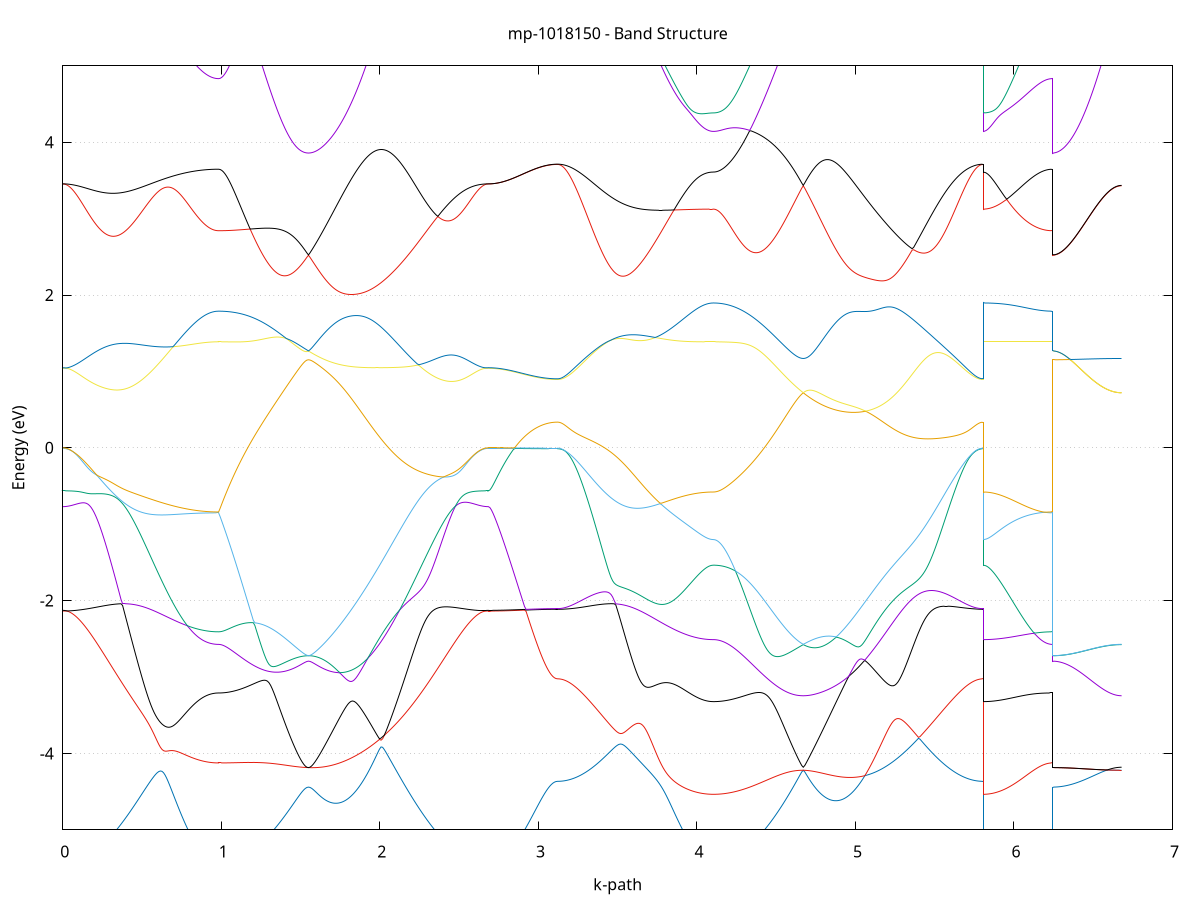set title 'mp-1018150 - Band Structure'
set xlabel 'k-path'
set ylabel 'Energy (eV)'
set grid y
set yrange [-5:5]
set terminal png size 800,600
set output 'mp-1018150_bands_gnuplot.png'
plot '-' using 1:2 with lines notitle, '-' using 1:2 with lines notitle, '-' using 1:2 with lines notitle, '-' using 1:2 with lines notitle, '-' using 1:2 with lines notitle, '-' using 1:2 with lines notitle, '-' using 1:2 with lines notitle, '-' using 1:2 with lines notitle, '-' using 1:2 with lines notitle, '-' using 1:2 with lines notitle, '-' using 1:2 with lines notitle, '-' using 1:2 with lines notitle, '-' using 1:2 with lines notitle, '-' using 1:2 with lines notitle, '-' using 1:2 with lines notitle, '-' using 1:2 with lines notitle, '-' using 1:2 with lines notitle, '-' using 1:2 with lines notitle, '-' using 1:2 with lines notitle, '-' using 1:2 with lines notitle
0.000000 -31.539844
0.009927 -31.539844
0.019855 -31.539944
0.029782 -31.540144
0.039710 -31.540344
0.049637 -31.540644
0.059564 -31.540944
0.069492 -31.541344
0.079419 -31.541844
0.089347 -31.542344
0.099274 -31.542944
0.109202 -31.543644
0.119129 -31.544344
0.129056 -31.545144
0.138984 -31.545944
0.148911 -31.546844
0.158839 -31.547744
0.168766 -31.548744
0.178693 -31.549844
0.188621 -31.550944
0.198548 -31.552044
0.208476 -31.553344
0.218403 -31.554544
0.228331 -31.555844
0.238258 -31.557244
0.248185 -31.558644
0.258113 -31.560044
0.268040 -31.561544
0.277968 -31.563044
0.287895 -31.564644
0.297822 -31.566244
0.307750 -31.567844
0.317677 -31.569544
0.327605 -31.571244
0.337532 -31.573044
0.347459 -31.574744
0.357387 -31.576544
0.367314 -31.578344
0.377242 -31.580244
0.387169 -31.582044
0.397097 -31.583944
0.407024 -31.585844
0.416951 -31.587744
0.426879 -31.589744
0.436806 -31.591644
0.446734 -31.593644
0.456661 -31.595544
0.466588 -31.597544
0.476516 -31.599544
0.486443 -31.601444
0.496371 -31.603444
0.506298 -31.605444
0.516225 -31.607344
0.526153 -31.609344
0.536080 -31.611344
0.546008 -31.613244
0.555935 -31.615144
0.565863 -31.617044
0.575790 -31.618944
0.585717 -31.620844
0.595645 -31.622744
0.605572 -31.624544
0.615500 -31.626444
0.625427 -31.628244
0.635354 -31.629944
0.645282 -31.631744
0.655209 -31.633444
0.665137 -31.635144
0.675064 -31.636744
0.684991 -31.638344
0.694919 -31.639944
0.704846 -31.641444
0.714774 -31.642944
0.724701 -31.644444
0.734629 -31.645844
0.744556 -31.647244
0.754483 -31.648544
0.764411 -31.649844
0.774338 -31.651044
0.784266 -31.652244
0.794193 -31.653344
0.804120 -31.654444
0.814048 -31.655444
0.823975 -31.656444
0.833903 -31.657344
0.843830 -31.658244
0.853757 -31.659044
0.863685 -31.659744
0.873612 -31.660444
0.883540 -31.661144
0.893467 -31.661644
0.903395 -31.662144
0.913322 -31.662644
0.923249 -31.663044
0.933177 -31.663344
0.943104 -31.663644
0.953032 -31.663844
0.962959 -31.664044
0.972886 -31.664144
0.982814 -31.664144
0.982814 -31.664144
0.992760 -31.664144
1.002706 -31.664144
1.012653 -31.664044
1.022599 -31.663944
1.032545 -31.663844
1.042491 -31.663644
1.052438 -31.663444
1.062384 -31.663244
1.072330 -31.663044
1.082276 -31.662844
1.092223 -31.662544
1.102169 -31.662244
1.112115 -31.661844
1.122062 -31.661544
1.132008 -31.661144
1.141954 -31.660744
1.151900 -31.660244
1.161847 -31.659844
1.171793 -31.659344
1.181739 -31.658844
1.191685 -31.658244
1.201632 -31.657744
1.211578 -31.657144
1.221524 -31.656544
1.231470 -31.655844
1.241417 -31.655244
1.251363 -31.654544
1.261309 -31.653844
1.271255 -31.653144
1.281202 -31.652444
1.291148 -31.651644
1.301094 -31.650844
1.311040 -31.650044
1.320987 -31.649244
1.330933 -31.648444
1.340879 -31.647544
1.350826 -31.646644
1.360772 -31.645744
1.370718 -31.644844
1.380664 -31.643944
1.390611 -31.642944
1.400557 -31.642044
1.410503 -31.641044
1.420449 -31.640044
1.430396 -31.639044
1.440342 -31.638044
1.450288 -31.637044
1.460234 -31.635944
1.470181 -31.634944
1.480127 -31.633844
1.490073 -31.632744
1.500019 -31.631744
1.509966 -31.630644
1.519912 -31.629444
1.529858 -31.628344
1.539804 -31.627244
1.549751 -31.626144
1.549751 -31.626144
1.559703 -31.627144
1.569656 -31.628244
1.579609 -31.629244
1.589562 -31.630344
1.599514 -31.631244
1.609467 -31.632244
1.619420 -31.633144
1.629372 -31.633944
1.639325 -31.634744
1.649278 -31.635544
1.659231 -31.636244
1.669183 -31.636944
1.679136 -31.637544
1.689089 -31.638144
1.699042 -31.638644
1.708994 -31.639144
1.718947 -31.639544
1.728900 -31.639944
1.738852 -31.640244
1.748805 -31.640444
1.758758 -31.640644
1.768711 -31.640844
1.778663 -31.640944
1.788616 -31.640944
1.798569 -31.640944
1.808521 -31.640844
1.818474 -31.640644
1.828427 -31.640444
1.838380 -31.640244
1.848332 -31.639944
1.858285 -31.639544
1.868238 -31.639144
1.878190 -31.638644
1.888143 -31.638044
1.898096 -31.637444
1.908049 -31.636844
1.918001 -31.636144
1.927954 -31.635344
1.937907 -31.634544
1.947860 -31.633644
1.957812 -31.632744
1.967765 -31.631744
1.977718 -31.630744
1.987670 -31.629644
1.997623 -31.628544
2.007576 -31.627344
2.017529 -31.626144
2.027481 -31.624944
2.037434 -31.623644
2.047387 -31.622244
2.057339 -31.620944
2.067292 -31.619444
2.077245 -31.618044
2.087198 -31.616544
2.097150 -31.615044
2.107103 -31.613444
2.117056 -31.611944
2.127009 -31.610344
2.136961 -31.608644
2.146914 -31.607044
2.156867 -31.605344
2.166819 -31.603644
2.176772 -31.601944
2.186725 -31.600244
2.196678 -31.598444
2.206630 -31.596744
2.216583 -31.594944
2.226536 -31.593144
2.236488 -31.591444
2.246441 -31.589644
2.256394 -31.587844
2.266347 -31.586144
2.276299 -31.584344
2.286252 -31.582544
2.296205 -31.580844
2.306157 -31.579044
2.316110 -31.577344
2.326063 -31.575644
2.336016 -31.573944
2.345968 -31.572244
2.355921 -31.570644
2.365874 -31.568944
2.375827 -31.567344
2.385779 -31.565844
2.395732 -31.564244
2.405685 -31.562744
2.415637 -31.561244
2.425590 -31.559844
2.435543 -31.558444
2.445496 -31.557044
2.455448 -31.555744
2.465401 -31.554444
2.475354 -31.553144
2.485306 -31.552044
2.495259 -31.550844
2.505212 -31.549744
2.515165 -31.548744
2.525117 -31.547744
2.535070 -31.546744
2.545023 -31.545944
2.554976 -31.545044
2.564928 -31.544344
2.574881 -31.543544
2.584834 -31.542944
2.594786 -31.542344
2.604739 -31.541844
2.614692 -31.541344
2.624645 -31.540944
2.634597 -31.540544
2.644550 -31.540344
2.654503 -31.540044
2.664455 -31.539944
2.674408 -31.539844
2.684361 -31.539844
2.684361 -31.539844
2.694287 -31.539844
2.704213 -31.539844
2.714138 -31.539844
2.724064 -31.539844
2.733990 -31.539844
2.743916 -31.539844
2.753842 -31.539844
2.763768 -31.539844
2.773693 -31.539844
2.783619 -31.539844
2.793545 -31.539844
2.803471 -31.539844
2.813397 -31.539844
2.823323 -31.539844
2.833249 -31.539844
2.843174 -31.539844
2.853100 -31.539844
2.863026 -31.539844
2.872952 -31.539844
2.882878 -31.539844
2.892804 -31.539844
2.902729 -31.539844
2.912655 -31.539844
2.922581 -31.539844
2.932507 -31.539844
2.942433 -31.539844
2.952359 -31.539844
2.962284 -31.539844
2.972210 -31.539844
2.982136 -31.539844
2.992062 -31.539844
3.001988 -31.539844
3.011914 -31.539844
3.021840 -31.539844
3.031765 -31.539844
3.041691 -31.539844
3.051617 -31.539844
3.061543 -31.539844
3.071469 -31.539844
3.081395 -31.539844
3.091320 -31.539844
3.101246 -31.539844
3.111172 -31.539844
3.121098 -31.539844
3.121098 -31.539844
3.131025 -31.539844
3.140953 -31.539944
3.150880 -31.540144
3.160808 -31.540344
3.170735 -31.540644
3.180662 -31.540944
3.190590 -31.541344
3.200517 -31.541844
3.210445 -31.542344
3.220372 -31.542944
3.230299 -31.543644
3.240227 -31.544344
3.250154 -31.545144
3.260082 -31.545944
3.270009 -31.546844
3.279937 -31.547744
3.289864 -31.548744
3.299791 -31.549844
3.309719 -31.550944
3.319646 -31.552044
3.329574 -31.553344
3.339501 -31.554544
3.349428 -31.555844
3.359356 -31.557244
3.369283 -31.558644
3.379211 -31.560044
3.389138 -31.561544
3.399065 -31.563044
3.408993 -31.564644
3.418920 -31.566244
3.428848 -31.567844
3.438775 -31.569544
3.448703 -31.571244
3.458630 -31.573044
3.468557 -31.574744
3.478485 -31.576544
3.488412 -31.578344
3.498340 -31.580244
3.508267 -31.582044
3.518194 -31.583944
3.528122 -31.585844
3.538049 -31.587744
3.547977 -31.589744
3.557904 -31.591644
3.567832 -31.593644
3.577759 -31.595544
3.587686 -31.597544
3.597614 -31.599544
3.607541 -31.601444
3.617469 -31.603444
3.627396 -31.605444
3.637323 -31.607344
3.647251 -31.609344
3.657178 -31.611344
3.667106 -31.613244
3.677033 -31.615144
3.686960 -31.617044
3.696888 -31.618944
3.706815 -31.620844
3.716743 -31.622744
3.726670 -31.624544
3.736598 -31.626444
3.746525 -31.628244
3.756452 -31.629944
3.766380 -31.631744
3.776307 -31.633444
3.786235 -31.635144
3.796162 -31.636744
3.806089 -31.638344
3.816017 -31.639944
3.825944 -31.641444
3.835872 -31.642944
3.845799 -31.644444
3.855726 -31.645844
3.865654 -31.647244
3.875581 -31.648544
3.885509 -31.649844
3.895436 -31.651044
3.905364 -31.652244
3.915291 -31.653344
3.925218 -31.654444
3.935146 -31.655444
3.945073 -31.656444
3.955001 -31.657344
3.964928 -31.658244
3.974855 -31.659044
3.984783 -31.659744
3.994710 -31.660444
4.004638 -31.661044
4.014565 -31.661644
4.024493 -31.662144
4.034420 -31.662644
4.044347 -31.663044
4.054275 -31.663344
4.064202 -31.663644
4.074130 -31.663844
4.084057 -31.664044
4.093984 -31.664144
4.103912 -31.664144
4.103912 -31.664144
4.113858 -31.664144
4.123804 -31.664144
4.133751 -31.664044
4.143697 -31.663944
4.153643 -31.663844
4.163589 -31.663644
4.173536 -31.663444
4.183482 -31.663244
4.193428 -31.663044
4.203374 -31.662844
4.213321 -31.662544
4.223267 -31.662244
4.233213 -31.661844
4.243159 -31.661544
4.253106 -31.661144
4.263052 -31.660744
4.272998 -31.660244
4.282944 -31.659844
4.292891 -31.659344
4.302837 -31.658844
4.312783 -31.658244
4.322730 -31.657744
4.332676 -31.657144
4.342622 -31.656544
4.352568 -31.655844
4.362515 -31.655244
4.372461 -31.654544
4.382407 -31.653844
4.392353 -31.653144
4.402300 -31.652444
4.412246 -31.651644
4.422192 -31.650844
4.432138 -31.650044
4.442085 -31.649244
4.452031 -31.648444
4.461977 -31.647544
4.471923 -31.646644
4.481870 -31.645744
4.491816 -31.644844
4.501762 -31.643944
4.511708 -31.642944
4.521655 -31.642044
4.531601 -31.641044
4.541547 -31.640044
4.551494 -31.639044
4.561440 -31.638044
4.571386 -31.637044
4.581332 -31.635944
4.591279 -31.634944
4.601225 -31.633844
4.611171 -31.632744
4.621117 -31.631644
4.631064 -31.630644
4.641010 -31.629444
4.650956 -31.628344
4.660902 -31.627244
4.670849 -31.626144
4.670849 -31.626144
4.680801 -31.627144
4.690754 -31.628244
4.700707 -31.629244
4.710660 -31.630344
4.720612 -31.631244
4.730565 -31.632244
4.740518 -31.633144
4.750470 -31.633944
4.760423 -31.634744
4.770376 -31.635544
4.780329 -31.636244
4.790281 -31.636944
4.800234 -31.637544
4.810187 -31.638144
4.820139 -31.638644
4.830092 -31.639144
4.840045 -31.639544
4.849998 -31.639944
4.859950 -31.640244
4.869903 -31.640444
4.879856 -31.640644
4.889808 -31.640844
4.899761 -31.640944
4.909714 -31.640944
4.919667 -31.640944
4.929619 -31.640844
4.939572 -31.640644
4.949525 -31.640444
4.959478 -31.640244
4.969430 -31.639944
4.979383 -31.639544
4.989336 -31.639144
4.999288 -31.638644
5.009241 -31.638044
5.019194 -31.637444
5.029147 -31.636844
5.039099 -31.636144
5.049052 -31.635344
5.059005 -31.634544
5.068957 -31.633644
5.078910 -31.632744
5.088863 -31.631744
5.098816 -31.630744
5.108768 -31.629644
5.118721 -31.628544
5.128674 -31.627344
5.138627 -31.626144
5.148579 -31.624944
5.158532 -31.623644
5.168485 -31.622244
5.178437 -31.620944
5.188390 -31.619444
5.198343 -31.618044
5.208296 -31.616544
5.218248 -31.615044
5.228201 -31.613444
5.238154 -31.611944
5.248106 -31.610344
5.258059 -31.608644
5.268012 -31.607044
5.277965 -31.605344
5.287917 -31.603644
5.297870 -31.601944
5.307823 -31.600244
5.317776 -31.598444
5.327728 -31.596744
5.337681 -31.594944
5.347634 -31.593144
5.357586 -31.591444
5.367539 -31.589644
5.377492 -31.587844
5.387445 -31.586144
5.397397 -31.584344
5.407350 -31.582544
5.417303 -31.580844
5.427255 -31.579044
5.437208 -31.577344
5.447161 -31.575644
5.457114 -31.573944
5.467066 -31.572244
5.477019 -31.570644
5.486972 -31.568944
5.496924 -31.567344
5.506877 -31.565844
5.516830 -31.564244
5.526783 -31.562744
5.536735 -31.561244
5.546688 -31.559844
5.556641 -31.558444
5.566594 -31.557044
5.576546 -31.555744
5.586499 -31.554444
5.596452 -31.553144
5.606404 -31.552044
5.616357 -31.550844
5.626310 -31.549744
5.636263 -31.548744
5.646215 -31.547744
5.656168 -31.546744
5.666121 -31.545944
5.676073 -31.545044
5.686026 -31.544344
5.695979 -31.543544
5.705932 -31.542944
5.715884 -31.542344
5.725837 -31.541844
5.735790 -31.541344
5.745742 -31.540944
5.755695 -31.540544
5.765648 -31.540344
5.775601 -31.540044
5.785553 -31.539944
5.795506 -31.539844
5.805459 -31.539844
5.805459 -31.664144
5.815385 -31.664144
5.825311 -31.664144
5.835236 -31.664144
5.845162 -31.664144
5.855088 -31.664144
5.865014 -31.664144
5.874940 -31.664144
5.884866 -31.664144
5.894791 -31.664144
5.904717 -31.664144
5.914643 -31.664144
5.924569 -31.664144
5.934495 -31.664144
5.944421 -31.664144
5.954346 -31.664144
5.964272 -31.664144
5.974198 -31.664144
5.984124 -31.664144
5.994050 -31.664144
6.003976 -31.664144
6.013902 -31.664144
6.023827 -31.664144
6.033753 -31.664144
6.043679 -31.664144
6.053605 -31.664144
6.063531 -31.664144
6.073457 -31.664144
6.083382 -31.664144
6.093308 -31.664144
6.103234 -31.664144
6.113160 -31.664144
6.123086 -31.664144
6.133012 -31.664144
6.142937 -31.664144
6.152863 -31.664144
6.162789 -31.664144
6.172715 -31.664144
6.182641 -31.664144
6.192567 -31.664144
6.202492 -31.664144
6.212418 -31.664144
6.222344 -31.664144
6.232270 -31.664144
6.242196 -31.664144
6.242196 -31.626144
6.252122 -31.626144
6.262048 -31.626144
6.271973 -31.626144
6.281899 -31.626144
6.291825 -31.626144
6.301751 -31.626144
6.311677 -31.626144
6.321603 -31.626144
6.331528 -31.626144
6.341454 -31.626144
6.351380 -31.626144
6.361306 -31.626144
6.371232 -31.626144
6.381158 -31.626144
6.391083 -31.626144
6.401009 -31.626144
6.410935 -31.626144
6.420861 -31.626144
6.430787 -31.626144
6.440713 -31.626144
6.450639 -31.626144
6.460564 -31.626144
6.470490 -31.626144
6.480416 -31.626144
6.490342 -31.626144
6.500268 -31.626144
6.510194 -31.626144
6.520119 -31.626144
6.530045 -31.626144
6.539971 -31.626144
6.549897 -31.626144
6.559823 -31.626144
6.569749 -31.626144
6.579674 -31.626144
6.589600 -31.626144
6.599526 -31.626144
6.609452 -31.626144
6.619378 -31.626144
6.629304 -31.626144
6.639230 -31.626144
6.649155 -31.626144
6.659081 -31.626144
6.669007 -31.626144
6.678933 -31.626144
e
0.000000 -31.539644
0.009927 -31.539644
0.019855 -31.539644
0.029782 -31.539744
0.039710 -31.539744
0.049637 -31.539844
0.059564 -31.539944
0.069492 -31.540044
0.079419 -31.540144
0.089347 -31.540244
0.099274 -31.540344
0.109202 -31.540544
0.119129 -31.540744
0.129056 -31.540844
0.138984 -31.541044
0.148911 -31.541244
0.158839 -31.541544
0.168766 -31.541744
0.178693 -31.541944
0.188621 -31.542244
0.198548 -31.542444
0.208476 -31.542744
0.218403 -31.543044
0.228331 -31.543344
0.238258 -31.543644
0.248185 -31.544044
0.258113 -31.544344
0.268040 -31.544644
0.277968 -31.545044
0.287895 -31.545344
0.297822 -31.545744
0.307750 -31.546144
0.317677 -31.546544
0.327605 -31.546944
0.337532 -31.547344
0.347459 -31.547744
0.357387 -31.548144
0.367314 -31.548544
0.377242 -31.549044
0.387169 -31.549444
0.397097 -31.549844
0.407024 -31.550344
0.416951 -31.550744
0.426879 -31.551244
0.436806 -31.551644
0.446734 -31.552144
0.456661 -31.552544
0.466588 -31.553044
0.476516 -31.553444
0.486443 -31.553944
0.496371 -31.554444
0.506298 -31.554844
0.516225 -31.555344
0.526153 -31.555744
0.536080 -31.556244
0.546008 -31.556744
0.555935 -31.557144
0.565863 -31.557644
0.575790 -31.558044
0.585717 -31.558444
0.595645 -31.558944
0.605572 -31.559344
0.615500 -31.559744
0.625427 -31.560244
0.635354 -31.560644
0.645282 -31.561044
0.655209 -31.561444
0.665137 -31.561844
0.675064 -31.562244
0.684991 -31.562544
0.694919 -31.562944
0.704846 -31.563344
0.714774 -31.563644
0.724701 -31.564044
0.734629 -31.564344
0.744556 -31.564644
0.754483 -31.564944
0.764411 -31.565244
0.774338 -31.565544
0.784266 -31.565844
0.794193 -31.566144
0.804120 -31.566344
0.814048 -31.566644
0.823975 -31.566844
0.833903 -31.567044
0.843830 -31.567244
0.853757 -31.567444
0.863685 -31.567644
0.873612 -31.567744
0.883540 -31.567944
0.893467 -31.568044
0.903395 -31.568144
0.913322 -31.568344
0.923249 -31.568344
0.933177 -31.568444
0.943104 -31.568544
0.953032 -31.568544
0.962959 -31.568644
0.972886 -31.568644
0.982814 -31.568644
0.982814 -31.568644
0.992760 -31.568644
1.002706 -31.568744
1.012653 -31.568844
1.022599 -31.569044
1.032545 -31.569344
1.042491 -31.569644
1.052438 -31.569944
1.062384 -31.570344
1.072330 -31.570744
1.082276 -31.571244
1.092223 -31.571844
1.102169 -31.572444
1.112115 -31.573044
1.122062 -31.573744
1.132008 -31.574444
1.141954 -31.575244
1.151900 -31.576044
1.161847 -31.576944
1.171793 -31.577844
1.181739 -31.578744
1.191685 -31.579744
1.201632 -31.580744
1.211578 -31.581844
1.221524 -31.582944
1.231470 -31.584044
1.241417 -31.585244
1.251363 -31.586344
1.261309 -31.587644
1.271255 -31.588844
1.281202 -31.590044
1.291148 -31.591344
1.301094 -31.592644
1.311040 -31.593944
1.320987 -31.595344
1.330933 -31.596644
1.340879 -31.598044
1.350826 -31.599344
1.360772 -31.600744
1.370718 -31.602144
1.380664 -31.603544
1.390611 -31.604944
1.400557 -31.606344
1.410503 -31.607644
1.420449 -31.609044
1.430396 -31.610444
1.440342 -31.611844
1.450288 -31.613144
1.460234 -31.614544
1.470181 -31.615844
1.480127 -31.617144
1.490073 -31.618444
1.500019 -31.619744
1.509966 -31.620944
1.519912 -31.622144
1.529858 -31.623344
1.539804 -31.624544
1.549751 -31.625744
1.549751 -31.625744
1.559703 -31.624644
1.569656 -31.623544
1.579609 -31.622344
1.589562 -31.621244
1.599514 -31.620044
1.609467 -31.618844
1.619420 -31.617744
1.629372 -31.616544
1.639325 -31.615344
1.649278 -31.614244
1.659231 -31.613044
1.669183 -31.611844
1.679136 -31.610644
1.689089 -31.609444
1.699042 -31.608244
1.708994 -31.607144
1.718947 -31.605944
1.728900 -31.604744
1.738852 -31.603544
1.748805 -31.602344
1.758758 -31.601244
1.768711 -31.600044
1.778663 -31.598844
1.788616 -31.597744
1.798569 -31.596544
1.808521 -31.595344
1.818474 -31.594244
1.828427 -31.593044
1.838380 -31.591944
1.848332 -31.590844
1.858285 -31.589644
1.868238 -31.588544
1.878190 -31.587444
1.888143 -31.586344
1.898096 -31.585244
1.908049 -31.584144
1.918001 -31.583144
1.927954 -31.582044
1.937907 -31.580944
1.947860 -31.579944
1.957812 -31.578844
1.967765 -31.577844
1.977718 -31.576844
1.987670 -31.575844
1.997623 -31.574844
2.007576 -31.573844
2.017529 -31.572844
2.027481 -31.571944
2.037434 -31.570944
2.047387 -31.570044
2.057339 -31.569144
2.067292 -31.568144
2.077245 -31.567244
2.087198 -31.566444
2.097150 -31.565544
2.107103 -31.564644
2.117056 -31.563844
2.127009 -31.562944
2.136961 -31.562144
2.146914 -31.561344
2.156867 -31.560544
2.166819 -31.559744
2.176772 -31.559044
2.186725 -31.558244
2.196678 -31.557544
2.206630 -31.556844
2.216583 -31.556144
2.226536 -31.555444
2.236488 -31.554744
2.246441 -31.554044
2.256394 -31.553444
2.266347 -31.552844
2.276299 -31.552144
2.286252 -31.551544
2.296205 -31.550944
2.306157 -31.550444
2.316110 -31.549844
2.326063 -31.549344
2.336016 -31.548744
2.345968 -31.548244
2.355921 -31.547744
2.365874 -31.547244
2.375827 -31.546844
2.385779 -31.546344
2.395732 -31.545944
2.405685 -31.545544
2.415637 -31.545044
2.425590 -31.544744
2.435543 -31.544344
2.445496 -31.543944
2.455448 -31.543644
2.465401 -31.543244
2.475354 -31.542944
2.485306 -31.542644
2.495259 -31.542344
2.505212 -31.542044
2.515165 -31.541844
2.525117 -31.541544
2.535070 -31.541344
2.545023 -31.541144
2.554976 -31.540944
2.564928 -31.540744
2.574881 -31.540544
2.584834 -31.540444
2.594786 -31.540244
2.604739 -31.540144
2.614692 -31.540044
2.624645 -31.539944
2.634597 -31.539844
2.644550 -31.539844
2.654503 -31.539744
2.664455 -31.539744
2.674408 -31.539644
2.684361 -31.539644
2.684361 -31.539644
2.694287 -31.539644
2.704213 -31.539644
2.714138 -31.539644
2.724064 -31.539644
2.733990 -31.539644
2.743916 -31.539644
2.753842 -31.539644
2.763768 -31.539644
2.773693 -31.539644
2.783619 -31.539644
2.793545 -31.539644
2.803471 -31.539644
2.813397 -31.539644
2.823323 -31.539644
2.833249 -31.539644
2.843174 -31.539644
2.853100 -31.539644
2.863026 -31.539644
2.872952 -31.539644
2.882878 -31.539644
2.892804 -31.539644
2.902729 -31.539644
2.912655 -31.539644
2.922581 -31.539644
2.932507 -31.539644
2.942433 -31.539644
2.952359 -31.539644
2.962284 -31.539644
2.972210 -31.539644
2.982136 -31.539644
2.992062 -31.539644
3.001988 -31.539644
3.011914 -31.539644
3.021840 -31.539644
3.031765 -31.539644
3.041691 -31.539644
3.051617 -31.539644
3.061543 -31.539644
3.071469 -31.539644
3.081395 -31.539644
3.091320 -31.539644
3.101246 -31.539644
3.111172 -31.539644
3.121098 -31.539644
3.121098 -31.539644
3.131025 -31.539644
3.140953 -31.539644
3.150880 -31.539744
3.160808 -31.539744
3.170735 -31.539844
3.180662 -31.539944
3.190590 -31.540044
3.200517 -31.540144
3.210445 -31.540244
3.220372 -31.540344
3.230299 -31.540544
3.240227 -31.540744
3.250154 -31.540844
3.260082 -31.541044
3.270009 -31.541244
3.279937 -31.541544
3.289864 -31.541744
3.299791 -31.541944
3.309719 -31.542244
3.319646 -31.542444
3.329574 -31.542744
3.339501 -31.543044
3.349428 -31.543344
3.359356 -31.543644
3.369283 -31.544044
3.379211 -31.544344
3.389138 -31.544644
3.399065 -31.545044
3.408993 -31.545344
3.418920 -31.545744
3.428848 -31.546144
3.438775 -31.546544
3.448703 -31.546944
3.458630 -31.547344
3.468557 -31.547744
3.478485 -31.548144
3.488412 -31.548544
3.498340 -31.549044
3.508267 -31.549444
3.518194 -31.549844
3.528122 -31.550344
3.538049 -31.550744
3.547977 -31.551244
3.557904 -31.551644
3.567832 -31.552144
3.577759 -31.552544
3.587686 -31.553044
3.597614 -31.553444
3.607541 -31.553944
3.617469 -31.554444
3.627396 -31.554844
3.637323 -31.555344
3.647251 -31.555744
3.657178 -31.556244
3.667106 -31.556744
3.677033 -31.557144
3.686960 -31.557644
3.696888 -31.558044
3.706815 -31.558444
3.716743 -31.558944
3.726670 -31.559344
3.736598 -31.559744
3.746525 -31.560244
3.756452 -31.560644
3.766380 -31.561044
3.776307 -31.561444
3.786235 -31.561844
3.796162 -31.562244
3.806089 -31.562544
3.816017 -31.562944
3.825944 -31.563344
3.835872 -31.563644
3.845799 -31.564044
3.855726 -31.564344
3.865654 -31.564644
3.875581 -31.564944
3.885509 -31.565244
3.895436 -31.565544
3.905364 -31.565844
3.915291 -31.566144
3.925218 -31.566344
3.935146 -31.566644
3.945073 -31.566844
3.955001 -31.567044
3.964928 -31.567244
3.974855 -31.567444
3.984783 -31.567644
3.994710 -31.567744
4.004638 -31.567944
4.014565 -31.568044
4.024493 -31.568144
4.034420 -31.568344
4.044347 -31.568344
4.054275 -31.568444
4.064202 -31.568544
4.074130 -31.568544
4.084057 -31.568644
4.093984 -31.568644
4.103912 -31.568644
4.103912 -31.568644
4.113858 -31.568644
4.123804 -31.568744
4.133751 -31.568844
4.143697 -31.569044
4.153643 -31.569344
4.163589 -31.569644
4.173536 -31.569944
4.183482 -31.570344
4.193428 -31.570744
4.203374 -31.571244
4.213321 -31.571844
4.223267 -31.572444
4.233213 -31.573044
4.243159 -31.573744
4.253106 -31.574444
4.263052 -31.575244
4.272998 -31.576044
4.282944 -31.576944
4.292891 -31.577844
4.302837 -31.578744
4.312783 -31.579744
4.322730 -31.580744
4.332676 -31.581844
4.342622 -31.582944
4.352568 -31.584044
4.362515 -31.585244
4.372461 -31.586344
4.382407 -31.587644
4.392353 -31.588844
4.402300 -31.590044
4.412246 -31.591344
4.422192 -31.592644
4.432138 -31.593944
4.442085 -31.595344
4.452031 -31.596644
4.461977 -31.598044
4.471923 -31.599344
4.481870 -31.600744
4.491816 -31.602144
4.501762 -31.603544
4.511708 -31.604944
4.521655 -31.606244
4.531601 -31.607644
4.541547 -31.609044
4.551494 -31.610444
4.561440 -31.611844
4.571386 -31.613144
4.581332 -31.614544
4.591279 -31.615844
4.601225 -31.617144
4.611171 -31.618444
4.621117 -31.619744
4.631064 -31.620944
4.641010 -31.622144
4.650956 -31.623344
4.660902 -31.624544
4.670849 -31.625744
4.670849 -31.625744
4.680801 -31.624644
4.690754 -31.623544
4.700707 -31.622344
4.710660 -31.621244
4.720612 -31.620044
4.730565 -31.618844
4.740518 -31.617744
4.750470 -31.616544
4.760423 -31.615344
4.770376 -31.614244
4.780329 -31.613044
4.790281 -31.611844
4.800234 -31.610644
4.810187 -31.609444
4.820139 -31.608244
4.830092 -31.607144
4.840045 -31.605944
4.849998 -31.604744
4.859950 -31.603544
4.869903 -31.602344
4.879856 -31.601244
4.889808 -31.600044
4.899761 -31.598844
4.909714 -31.597744
4.919667 -31.596544
4.929619 -31.595344
4.939572 -31.594244
4.949525 -31.593044
4.959478 -31.591944
4.969430 -31.590844
4.979383 -31.589644
4.989336 -31.588544
4.999288 -31.587444
5.009241 -31.586344
5.019194 -31.585244
5.029147 -31.584144
5.039099 -31.583144
5.049052 -31.582044
5.059005 -31.580944
5.068957 -31.579944
5.078910 -31.578844
5.088863 -31.577844
5.098816 -31.576844
5.108768 -31.575844
5.118721 -31.574844
5.128674 -31.573844
5.138627 -31.572844
5.148579 -31.571944
5.158532 -31.570944
5.168485 -31.570044
5.178437 -31.569144
5.188390 -31.568144
5.198343 -31.567244
5.208296 -31.566444
5.218248 -31.565544
5.228201 -31.564644
5.238154 -31.563844
5.248106 -31.562944
5.258059 -31.562144
5.268012 -31.561344
5.277965 -31.560544
5.287917 -31.559744
5.297870 -31.559044
5.307823 -31.558244
5.317776 -31.557544
5.327728 -31.556844
5.337681 -31.556144
5.347634 -31.555444
5.357586 -31.554744
5.367539 -31.554044
5.377492 -31.553444
5.387445 -31.552844
5.397397 -31.552144
5.407350 -31.551544
5.417303 -31.550944
5.427255 -31.550444
5.437208 -31.549844
5.447161 -31.549344
5.457114 -31.548744
5.467066 -31.548244
5.477019 -31.547744
5.486972 -31.547244
5.496924 -31.546844
5.506877 -31.546344
5.516830 -31.545944
5.526783 -31.545544
5.536735 -31.545044
5.546688 -31.544744
5.556641 -31.544344
5.566594 -31.543944
5.576546 -31.543644
5.586499 -31.543244
5.596452 -31.542944
5.606404 -31.542644
5.616357 -31.542344
5.626310 -31.542044
5.636263 -31.541844
5.646215 -31.541544
5.656168 -31.541344
5.666121 -31.541144
5.676073 -31.540944
5.686026 -31.540744
5.695979 -31.540544
5.705932 -31.540444
5.715884 -31.540244
5.725837 -31.540144
5.735790 -31.540044
5.745742 -31.539944
5.755695 -31.539844
5.765648 -31.539844
5.775601 -31.539744
5.785553 -31.539744
5.795506 -31.539644
5.805459 -31.539644
5.805459 -31.568644
5.815385 -31.568644
5.825311 -31.568644
5.835236 -31.568644
5.845162 -31.568644
5.855088 -31.568644
5.865014 -31.568644
5.874940 -31.568644
5.884866 -31.568644
5.894791 -31.568644
5.904717 -31.568644
5.914643 -31.568644
5.924569 -31.568644
5.934495 -31.568644
5.944421 -31.568644
5.954346 -31.568644
5.964272 -31.568644
5.974198 -31.568644
5.984124 -31.568644
5.994050 -31.568644
6.003976 -31.568644
6.013902 -31.568644
6.023827 -31.568644
6.033753 -31.568644
6.043679 -31.568644
6.053605 -31.568644
6.063531 -31.568644
6.073457 -31.568644
6.083382 -31.568644
6.093308 -31.568644
6.103234 -31.568644
6.113160 -31.568644
6.123086 -31.568644
6.133012 -31.568644
6.142937 -31.568644
6.152863 -31.568644
6.162789 -31.568644
6.172715 -31.568644
6.182641 -31.568644
6.192567 -31.568644
6.202492 -31.568644
6.212418 -31.568644
6.222344 -31.568644
6.232270 -31.568644
6.242196 -31.568644
6.242196 -31.625744
6.252122 -31.625744
6.262048 -31.625744
6.271973 -31.625744
6.281899 -31.625744
6.291825 -31.625744
6.301751 -31.625744
6.311677 -31.625744
6.321603 -31.625744
6.331528 -31.625744
6.341454 -31.625744
6.351380 -31.625744
6.361306 -31.625744
6.371232 -31.625744
6.381158 -31.625744
6.391083 -31.625744
6.401009 -31.625744
6.410935 -31.625744
6.420861 -31.625744
6.430787 -31.625744
6.440713 -31.625744
6.450639 -31.625744
6.460564 -31.625744
6.470490 -31.625744
6.480416 -31.625744
6.490342 -31.625744
6.500268 -31.625744
6.510194 -31.625744
6.520119 -31.625744
6.530045 -31.625744
6.539971 -31.625744
6.549897 -31.625744
6.559823 -31.625744
6.569749 -31.625744
6.579674 -31.625744
6.589600 -31.625744
6.599526 -31.625744
6.609452 -31.625744
6.619378 -31.625744
6.629304 -31.625744
6.639230 -31.625744
6.649155 -31.625744
6.659081 -31.625744
6.669007 -31.625744
6.678933 -31.625744
e
0.000000 -31.502044
0.009927 -31.502044
0.019855 -31.502044
0.029782 -31.501944
0.039710 -31.501944
0.049637 -31.501844
0.059564 -31.501744
0.069492 -31.501644
0.079419 -31.501544
0.089347 -31.501444
0.099274 -31.501344
0.109202 -31.501144
0.119129 -31.501044
0.129056 -31.500844
0.138984 -31.500644
0.148911 -31.500444
0.158839 -31.500244
0.168766 -31.499944
0.178693 -31.499744
0.188621 -31.499444
0.198548 -31.499244
0.208476 -31.498944
0.218403 -31.498644
0.228331 -31.498344
0.238258 -31.498044
0.248185 -31.497744
0.258113 -31.497444
0.268040 -31.497044
0.277968 -31.496744
0.287895 -31.496344
0.297822 -31.495944
0.307750 -31.495644
0.317677 -31.495244
0.327605 -31.494844
0.337532 -31.494444
0.347459 -31.494044
0.357387 -31.493644
0.367314 -31.493144
0.377242 -31.492744
0.387169 -31.492344
0.397097 -31.491944
0.407024 -31.491444
0.416951 -31.491044
0.426879 -31.490544
0.436806 -31.490144
0.446734 -31.489644
0.456661 -31.489244
0.466588 -31.488744
0.476516 -31.488344
0.486443 -31.487844
0.496371 -31.487344
0.506298 -31.486944
0.516225 -31.486444
0.526153 -31.486044
0.536080 -31.485544
0.546008 -31.485144
0.555935 -31.484644
0.565863 -31.484244
0.575790 -31.483744
0.585717 -31.483344
0.595645 -31.482844
0.605572 -31.482444
0.615500 -31.482044
0.625427 -31.481644
0.635354 -31.481244
0.645282 -31.480744
0.655209 -31.480344
0.665137 -31.480044
0.675064 -31.479644
0.684991 -31.479244
0.694919 -31.478844
0.704846 -31.478544
0.714774 -31.478144
0.724701 -31.477844
0.734629 -31.477444
0.744556 -31.477144
0.754483 -31.476844
0.764411 -31.476544
0.774338 -31.476244
0.784266 -31.475944
0.794193 -31.475744
0.804120 -31.475444
0.814048 -31.475244
0.823975 -31.474944
0.833903 -31.474744
0.843830 -31.474544
0.853757 -31.474344
0.863685 -31.474144
0.873612 -31.474044
0.883540 -31.473844
0.893467 -31.473744
0.903395 -31.473644
0.913322 -31.473544
0.923249 -31.473444
0.933177 -31.473344
0.943104 -31.473244
0.953032 -31.473244
0.962959 -31.473144
0.972886 -31.473144
0.982814 -31.473144
0.982814 -31.473144
0.992760 -31.473144
1.002706 -31.473144
1.012653 -31.473144
1.022599 -31.473144
1.032545 -31.473144
1.042491 -31.473044
1.052438 -31.473044
1.062384 -31.473044
1.072330 -31.472944
1.082276 -31.472944
1.092223 -31.472844
1.102169 -31.472844
1.112115 -31.472744
1.122062 -31.472744
1.132008 -31.472644
1.141954 -31.472544
1.151900 -31.472544
1.161847 -31.472444
1.171793 -31.472344
1.181739 -31.472344
1.191685 -31.472244
1.201632 -31.472144
1.211578 -31.472044
1.221524 -31.471944
1.231470 -31.471844
1.241417 -31.471744
1.251363 -31.471744
1.261309 -31.471644
1.271255 -31.471544
1.281202 -31.471444
1.291148 -31.471344
1.301094 -31.471244
1.311040 -31.471144
1.320987 -31.471044
1.330933 -31.470944
1.340879 -31.470844
1.350826 -31.470744
1.360772 -31.470744
1.370718 -31.470644
1.380664 -31.470544
1.390611 -31.470444
1.400557 -31.470344
1.410503 -31.470344
1.420449 -31.470244
1.430396 -31.470144
1.440342 -31.470044
1.450288 -31.470044
1.460234 -31.469944
1.470181 -31.469944
1.480127 -31.469844
1.490073 -31.469844
1.500019 -31.469844
1.509966 -31.469744
1.519912 -31.469744
1.529858 -31.469744
1.539804 -31.469744
1.549751 -31.469744
1.549751 -31.469744
1.559703 -31.469744
1.569656 -31.469744
1.579609 -31.469744
1.589562 -31.469844
1.599514 -31.469844
1.609467 -31.469844
1.619420 -31.469944
1.629372 -31.469944
1.639325 -31.470044
1.649278 -31.470144
1.659231 -31.470244
1.669183 -31.470344
1.679136 -31.470444
1.689089 -31.470544
1.699042 -31.470644
1.708994 -31.470744
1.718947 -31.470944
1.728900 -31.471044
1.738852 -31.471244
1.748805 -31.471444
1.758758 -31.471544
1.768711 -31.471744
1.778663 -31.471944
1.788616 -31.472144
1.798569 -31.472444
1.808521 -31.472644
1.818474 -31.472844
1.828427 -31.473144
1.838380 -31.473444
1.848332 -31.473644
1.858285 -31.473944
1.868238 -31.474244
1.878190 -31.474544
1.888143 -31.474844
1.898096 -31.475144
1.908049 -31.475544
1.918001 -31.475844
1.927954 -31.476144
1.937907 -31.476544
1.947860 -31.476844
1.957812 -31.477244
1.967765 -31.477644
1.977718 -31.478044
1.987670 -31.478444
1.997623 -31.478844
2.007576 -31.479244
2.017529 -31.479644
2.027481 -31.480044
2.037434 -31.480444
2.047387 -31.480944
2.057339 -31.481344
2.067292 -31.481744
2.077245 -31.482244
2.087198 -31.482644
2.097150 -31.483144
2.107103 -31.483544
2.117056 -31.484044
2.127009 -31.484444
2.136961 -31.484944
2.146914 -31.485444
2.156867 -31.485844
2.166819 -31.486344
2.176772 -31.486844
2.186725 -31.487244
2.196678 -31.487744
2.206630 -31.488244
2.216583 -31.488644
2.226536 -31.489144
2.236488 -31.489544
2.246441 -31.490044
2.256394 -31.490444
2.266347 -31.490944
2.276299 -31.491344
2.286252 -31.491844
2.296205 -31.492244
2.306157 -31.492744
2.316110 -31.493144
2.326063 -31.493544
2.336016 -31.493944
2.345968 -31.494344
2.355921 -31.494744
2.365874 -31.495144
2.375827 -31.495544
2.385779 -31.495944
2.395732 -31.496344
2.405685 -31.496644
2.415637 -31.497044
2.425590 -31.497344
2.435543 -31.497744
2.445496 -31.498044
2.455448 -31.498344
2.465401 -31.498644
2.475354 -31.498944
2.485306 -31.499244
2.495259 -31.499444
2.505212 -31.499744
2.515165 -31.499944
2.525117 -31.500244
2.535070 -31.500444
2.545023 -31.500644
2.554976 -31.500844
2.564928 -31.501044
2.574881 -31.501144
2.584834 -31.501344
2.594786 -31.501444
2.604739 -31.501544
2.614692 -31.501644
2.624645 -31.501744
2.634597 -31.501844
2.644550 -31.501944
2.654503 -31.501944
2.664455 -31.502044
2.674408 -31.502044
2.684361 -31.502044
2.684361 -31.502044
2.694287 -31.502044
2.704213 -31.502044
2.714138 -31.502044
2.724064 -31.502044
2.733990 -31.502044
2.743916 -31.502044
2.753842 -31.502044
2.763768 -31.502044
2.773693 -31.502044
2.783619 -31.502044
2.793545 -31.502044
2.803471 -31.502044
2.813397 -31.502044
2.823323 -31.502044
2.833249 -31.502044
2.843174 -31.502044
2.853100 -31.502044
2.863026 -31.502044
2.872952 -31.502044
2.882878 -31.502044
2.892804 -31.502044
2.902729 -31.502044
2.912655 -31.502044
2.922581 -31.502044
2.932507 -31.502044
2.942433 -31.502044
2.952359 -31.502044
2.962284 -31.502044
2.972210 -31.502044
2.982136 -31.502044
2.992062 -31.502044
3.001988 -31.502044
3.011914 -31.502044
3.021840 -31.502044
3.031765 -31.502044
3.041691 -31.502044
3.051617 -31.502044
3.061543 -31.502044
3.071469 -31.502044
3.081395 -31.502044
3.091320 -31.502044
3.101246 -31.502044
3.111172 -31.502044
3.121098 -31.502044
3.121098 -31.502044
3.131025 -31.502044
3.140953 -31.502044
3.150880 -31.501944
3.160808 -31.501944
3.170735 -31.501844
3.180662 -31.501744
3.190590 -31.501644
3.200517 -31.501544
3.210445 -31.501444
3.220372 -31.501344
3.230299 -31.501144
3.240227 -31.501044
3.250154 -31.500844
3.260082 -31.500644
3.270009 -31.500444
3.279937 -31.500244
3.289864 -31.500044
3.299791 -31.499744
3.309719 -31.499544
3.319646 -31.499244
3.329574 -31.498944
3.339501 -31.498644
3.349428 -31.498344
3.359356 -31.498044
3.369283 -31.497744
3.379211 -31.497444
3.389138 -31.497044
3.399065 -31.496744
3.408993 -31.496344
3.418920 -31.495944
3.428848 -31.495644
3.438775 -31.495244
3.448703 -31.494844
3.458630 -31.494444
3.468557 -31.494044
3.478485 -31.493644
3.488412 -31.493244
3.498340 -31.492744
3.508267 -31.492344
3.518194 -31.491944
3.528122 -31.491444
3.538049 -31.491044
3.547977 -31.490544
3.557904 -31.490144
3.567832 -31.489644
3.577759 -31.489244
3.587686 -31.488744
3.597614 -31.488344
3.607541 -31.487844
3.617469 -31.487344
3.627396 -31.486944
3.637323 -31.486444
3.647251 -31.486044
3.657178 -31.485544
3.667106 -31.485144
3.677033 -31.484644
3.686960 -31.484244
3.696888 -31.483744
3.706815 -31.483344
3.716743 -31.482944
3.726670 -31.482444
3.736598 -31.482044
3.746525 -31.481644
3.756452 -31.481244
3.766380 -31.480844
3.776307 -31.480444
3.786235 -31.480044
3.796162 -31.479644
3.806089 -31.479244
3.816017 -31.478844
3.825944 -31.478544
3.835872 -31.478144
3.845799 -31.477844
3.855726 -31.477444
3.865654 -31.477144
3.875581 -31.476844
3.885509 -31.476544
3.895436 -31.476244
3.905364 -31.475944
3.915291 -31.475744
3.925218 -31.475444
3.935146 -31.475244
3.945073 -31.474944
3.955001 -31.474744
3.964928 -31.474544
3.974855 -31.474344
3.984783 -31.474244
3.994710 -31.474044
4.004638 -31.473844
4.014565 -31.473744
4.024493 -31.473644
4.034420 -31.473544
4.044347 -31.473444
4.054275 -31.473344
4.064202 -31.473244
4.074130 -31.473244
4.084057 -31.473144
4.093984 -31.473144
4.103912 -31.473144
4.103912 -31.473144
4.113858 -31.473144
4.123804 -31.473144
4.133751 -31.473144
4.143697 -31.473144
4.153643 -31.473144
4.163589 -31.473044
4.173536 -31.473044
4.183482 -31.473044
4.193428 -31.472944
4.203374 -31.472944
4.213321 -31.472844
4.223267 -31.472844
4.233213 -31.472744
4.243159 -31.472744
4.253106 -31.472644
4.263052 -31.472644
4.272998 -31.472544
4.282944 -31.472444
4.292891 -31.472344
4.302837 -31.472344
4.312783 -31.472244
4.322730 -31.472144
4.332676 -31.472044
4.342622 -31.471944
4.352568 -31.471844
4.362515 -31.471844
4.372461 -31.471744
4.382407 -31.471644
4.392353 -31.471544
4.402300 -31.471444
4.412246 -31.471344
4.422192 -31.471244
4.432138 -31.471144
4.442085 -31.471044
4.452031 -31.470944
4.461977 -31.470844
4.471923 -31.470744
4.481870 -31.470744
4.491816 -31.470644
4.501762 -31.470544
4.511708 -31.470444
4.521655 -31.470344
4.531601 -31.470344
4.541547 -31.470244
4.551494 -31.470144
4.561440 -31.470144
4.571386 -31.470044
4.581332 -31.469944
4.591279 -31.469944
4.601225 -31.469844
4.611171 -31.469844
4.621117 -31.469844
4.631064 -31.469744
4.641010 -31.469744
4.650956 -31.469744
4.660902 -31.469744
4.670849 -31.469744
4.670849 -31.469744
4.680801 -31.469744
4.690754 -31.469744
4.700707 -31.469744
4.710660 -31.469844
4.720612 -31.469844
4.730565 -31.469844
4.740518 -31.469944
4.750470 -31.469944
4.760423 -31.470044
4.770376 -31.470144
4.780329 -31.470244
4.790281 -31.470344
4.800234 -31.470444
4.810187 -31.470544
4.820139 -31.470644
4.830092 -31.470744
4.840045 -31.470944
4.849998 -31.471044
4.859950 -31.471244
4.869903 -31.471444
4.879856 -31.471544
4.889808 -31.471744
4.899761 -31.471944
4.909714 -31.472244
4.919667 -31.472444
4.929619 -31.472644
4.939572 -31.472944
4.949525 -31.473144
4.959478 -31.473444
4.969430 -31.473644
4.979383 -31.473944
4.989336 -31.474244
4.999288 -31.474544
5.009241 -31.474844
5.019194 -31.475144
5.029147 -31.475544
5.039099 -31.475844
5.049052 -31.476144
5.059005 -31.476544
5.068957 -31.476944
5.078910 -31.477244
5.088863 -31.477644
5.098816 -31.478044
5.108768 -31.478444
5.118721 -31.478844
5.128674 -31.479244
5.138627 -31.479644
5.148579 -31.480044
5.158532 -31.480444
5.168485 -31.480944
5.178437 -31.481344
5.188390 -31.481744
5.198343 -31.482244
5.208296 -31.482644
5.218248 -31.483144
5.228201 -31.483544
5.238154 -31.484044
5.248106 -31.484444
5.258059 -31.484944
5.268012 -31.485444
5.277965 -31.485844
5.287917 -31.486344
5.297870 -31.486844
5.307823 -31.487244
5.317776 -31.487744
5.327728 -31.488244
5.337681 -31.488644
5.347634 -31.489144
5.357586 -31.489544
5.367539 -31.490044
5.377492 -31.490544
5.387445 -31.490944
5.397397 -31.491444
5.407350 -31.491844
5.417303 -31.492244
5.427255 -31.492744
5.437208 -31.493144
5.447161 -31.493544
5.457114 -31.493944
5.467066 -31.494444
5.477019 -31.494844
5.486972 -31.495244
5.496924 -31.495544
5.506877 -31.495944
5.516830 -31.496344
5.526783 -31.496744
5.536735 -31.497044
5.546688 -31.497344
5.556641 -31.497744
5.566594 -31.498044
5.576546 -31.498344
5.586499 -31.498644
5.596452 -31.498944
5.606404 -31.499244
5.616357 -31.499544
5.626310 -31.499744
5.636263 -31.499944
5.646215 -31.500244
5.656168 -31.500444
5.666121 -31.500644
5.676073 -31.500844
5.686026 -31.501044
5.695979 -31.501144
5.705932 -31.501344
5.715884 -31.501444
5.725837 -31.501544
5.735790 -31.501644
5.745742 -31.501744
5.755695 -31.501844
5.765648 -31.501944
5.775601 -31.501944
5.785553 -31.502044
5.795506 -31.502044
5.805459 -31.502044
5.805459 -31.473144
5.815385 -31.473144
5.825311 -31.473144
5.835236 -31.473144
5.845162 -31.473144
5.855088 -31.473144
5.865014 -31.473144
5.874940 -31.473144
5.884866 -31.473144
5.894791 -31.473144
5.904717 -31.473144
5.914643 -31.473144
5.924569 -31.473144
5.934495 -31.473144
5.944421 -31.473144
5.954346 -31.473144
5.964272 -31.473144
5.974198 -31.473144
5.984124 -31.473144
5.994050 -31.473144
6.003976 -31.473144
6.013902 -31.473144
6.023827 -31.473144
6.033753 -31.473144
6.043679 -31.473144
6.053605 -31.473144
6.063531 -31.473144
6.073457 -31.473144
6.083382 -31.473144
6.093308 -31.473144
6.103234 -31.473144
6.113160 -31.473144
6.123086 -31.473144
6.133012 -31.473144
6.142937 -31.473144
6.152863 -31.473144
6.162789 -31.473144
6.172715 -31.473144
6.182641 -31.473144
6.192567 -31.473144
6.202492 -31.473144
6.212418 -31.473144
6.222344 -31.473144
6.232270 -31.473144
6.242196 -31.473144
6.242196 -31.469744
6.252122 -31.469744
6.262048 -31.469744
6.271973 -31.469744
6.281899 -31.469744
6.291825 -31.469744
6.301751 -31.469744
6.311677 -31.469744
6.321603 -31.469744
6.331528 -31.469744
6.341454 -31.469744
6.351380 -31.469744
6.361306 -31.469744
6.371232 -31.469744
6.381158 -31.469744
6.391083 -31.469744
6.401009 -31.469744
6.410935 -31.469744
6.420861 -31.469744
6.430787 -31.469744
6.440713 -31.469744
6.450639 -31.469744
6.460564 -31.469744
6.470490 -31.469744
6.480416 -31.469744
6.490342 -31.469744
6.500268 -31.469744
6.510194 -31.469744
6.520119 -31.469744
6.530045 -31.469744
6.539971 -31.469744
6.549897 -31.469744
6.559823 -31.469744
6.569749 -31.469744
6.579674 -31.469744
6.589600 -31.469744
6.599526 -31.469744
6.609452 -31.469744
6.619378 -31.469744
6.629304 -31.469744
6.639230 -31.469744
6.649155 -31.469744
6.659081 -31.469744
6.669007 -31.469744
6.678933 -31.469744
e
0.000000 -12.584444
0.009927 -12.584044
0.019855 -12.583144
0.029782 -12.581544
0.039710 -12.579344
0.049637 -12.576444
0.059564 -12.572944
0.069492 -12.568844
0.079419 -12.564044
0.089347 -12.558744
0.099274 -12.552744
0.109202 -12.546044
0.119129 -12.538844
0.129056 -12.530944
0.138984 -12.522444
0.148911 -12.513344
0.158839 -12.503644
0.168766 -12.493344
0.178693 -12.482344
0.188621 -12.470844
0.198548 -12.458744
0.208476 -12.446044
0.218403 -12.432744
0.228331 -12.418844
0.238258 -12.404444
0.248185 -12.389444
0.258113 -12.373844
0.268040 -12.357744
0.277968 -12.341044
0.287895 -12.323844
0.297822 -12.306144
0.307750 -12.287844
0.317677 -12.269044
0.327605 -12.249744
0.337532 -12.230044
0.347459 -12.209744
0.357387 -12.188944
0.367314 -12.167744
0.377242 -12.146044
0.387169 -12.123944
0.397097 -12.101344
0.407024 -12.078344
0.416951 -12.055044
0.426879 -12.031244
0.436806 -12.007044
0.446734 -11.982544
0.456661 -11.957644
0.466588 -11.932444
0.476516 -11.906944
0.486443 -11.881044
0.496371 -11.854944
0.506298 -11.828644
0.516225 -11.802044
0.526153 -11.775144
0.536080 -11.748144
0.546008 -11.720944
0.555935 -11.693644
0.565863 -11.666144
0.575790 -11.638544
0.585717 -11.610944
0.595645 -11.583244
0.605572 -11.555544
0.615500 -11.527844
0.625427 -11.500244
0.635354 -11.472744
0.645282 -11.445344
0.655209 -11.418044
0.665137 -11.391044
0.675064 -11.364244
0.684991 -11.337644
0.694919 -11.311444
0.704846 -11.285644
0.714774 -11.260244
0.724701 -11.235244
0.734629 -11.210844
0.744556 -11.186944
0.754483 -11.163644
0.764411 -11.141044
0.774338 -11.119044
0.784266 -11.097944
0.794193 -11.077544
0.804120 -11.058044
0.814048 -11.039444
0.823975 -11.021744
0.833903 -11.005044
0.843830 -10.989344
0.853757 -10.974744
0.863685 -10.961144
0.873612 -10.948544
0.883540 -10.937144
0.893467 -10.926744
0.903395 -10.917544
0.913322 -10.909444
0.923249 -10.902344
0.933177 -10.896444
0.943104 -10.891644
0.953032 -10.887844
0.962959 -10.885144
0.972886 -10.883544
0.982814 -10.883044
0.982814 -10.883044
0.992760 -10.882844
1.002706 -10.882244
1.012653 -10.881344
1.022599 -10.880144
1.032545 -10.878544
1.042491 -10.876544
1.052438 -10.874244
1.062384 -10.871544
1.072330 -10.868544
1.082276 -10.865144
1.092223 -10.861544
1.102169 -10.857544
1.112115 -10.853144
1.122062 -10.848544
1.132008 -10.843644
1.141954 -10.838344
1.151900 -10.832844
1.161847 -10.827044
1.171793 -10.821044
1.181739 -10.814744
1.191685 -10.808144
1.201632 -10.801444
1.211578 -10.794444
1.221524 -10.787244
1.231470 -10.779844
1.241417 -10.772344
1.251363 -10.764644
1.261309 -10.756844
1.271255 -10.748844
1.281202 -10.740844
1.291148 -10.732744
1.301094 -10.724544
1.311040 -10.716344
1.320987 -10.708144
1.330933 -10.699944
1.340879 -10.691744
1.350826 -10.683644
1.360772 -10.675544
1.370718 -10.667644
1.380664 -10.659844
1.390611 -10.652244
1.400557 -10.644744
1.410503 -10.637544
1.420449 -10.630544
1.430396 -10.623844
1.440342 -10.617444
1.450288 -10.611444
1.460234 -10.605744
1.470181 -10.600444
1.480127 -10.595544
1.490073 -10.591144
1.500019 -10.587244
1.509966 -10.583944
1.519912 -10.581044
1.529858 -10.578844
1.539804 -10.577144
1.549751 -10.576344
1.549751 -10.576344
1.559703 -10.577044
1.569656 -10.578044
1.579609 -10.579444
1.589562 -10.580944
1.599514 -10.582844
1.609467 -10.584944
1.619420 -10.588944
1.629372 -10.593844
1.639325 -10.599644
1.649278 -10.606244
1.659231 -10.613744
1.669183 -10.622144
1.679136 -10.631344
1.689089 -10.641444
1.699042 -10.652444
1.708994 -10.664344
1.718947 -10.677144
1.728900 -10.690744
1.738852 -10.705244
1.748805 -10.720544
1.758758 -10.736744
1.768711 -10.753644
1.778663 -10.771444
1.788616 -10.790044
1.798569 -10.809344
1.808521 -10.829444
1.818474 -10.850144
1.828427 -10.871644
1.838380 -10.893744
1.848332 -10.916444
1.858285 -10.939844
1.868238 -10.963744
1.878190 -10.988144
1.888143 -11.013144
1.898096 -11.038544
1.908049 -11.064444
1.918001 -11.090744
1.927954 -11.117444
1.937907 -11.144444
1.947860 -11.171744
1.957812 -11.199344
1.967765 -11.227244
1.977718 -11.255344
1.987670 -11.283644
1.997623 -11.312144
2.007576 -11.340744
2.017529 -11.369444
2.027481 -11.398244
2.037434 -11.427044
2.047387 -11.455944
2.057339 -11.484744
2.067292 -11.513644
2.077245 -11.542444
2.087198 -11.571144
2.097150 -11.599744
2.107103 -11.628244
2.117056 -11.656544
2.127009 -11.684744
2.136961 -11.712744
2.146914 -11.740544
2.156867 -11.768144
2.166819 -11.795444
2.176772 -11.822544
2.186725 -11.849344
2.196678 -11.875744
2.206630 -11.901944
2.216583 -11.927844
2.226536 -11.953344
2.236488 -11.978544
2.246441 -12.003344
2.256394 -12.027744
2.266347 -12.051744
2.276299 -12.075344
2.286252 -12.098444
2.296205 -12.121244
2.306157 -12.143544
2.316110 -12.165344
2.326063 -12.186744
2.336016 -12.207644
2.345968 -12.228044
2.355921 -12.247944
2.365874 -12.267344
2.375827 -12.286244
2.385779 -12.304644
2.395732 -12.322444
2.405685 -12.339744
2.415637 -12.356544
2.425590 -12.372744
2.435543 -12.388444
2.445496 -12.403544
2.455448 -12.418044
2.465401 -12.431944
2.475354 -12.445344
2.485306 -12.458044
2.495259 -12.470244
2.505212 -12.481844
2.515165 -12.492844
2.525117 -12.503244
2.535070 -12.512944
2.545023 -12.522144
2.554976 -12.530644
2.564928 -12.538544
2.574881 -12.545844
2.584834 -12.552544
2.594786 -12.558544
2.604739 -12.563944
2.614692 -12.568744
2.624645 -12.572944
2.634597 -12.576444
2.644550 -12.579244
2.654503 -12.581544
2.664455 -12.583144
2.674408 -12.584044
2.684361 -12.584444
2.684361 -12.584444
2.694287 -12.584144
2.704213 -12.583544
2.714138 -12.582444
2.724064 -12.580844
2.733990 -12.578844
2.743916 -12.576444
2.753842 -12.573644
2.763768 -12.570344
2.773693 -12.566644
2.783619 -12.562544
2.793545 -12.558044
2.803471 -12.553144
2.813397 -12.547844
2.823323 -12.542144
2.833249 -12.536044
2.843174 -12.529644
2.853100 -12.522844
2.863026 -12.515744
2.872952 -12.508344
2.882878 -12.500644
2.892804 -12.492644
2.902729 -12.484344
2.912655 -12.475944
2.922581 -12.467244
2.932507 -12.458344
2.942433 -12.449344
2.952359 -12.440244
2.962284 -12.431144
2.972210 -12.421944
2.982136 -12.412844
2.992062 -12.403744
3.001988 -12.394844
3.011914 -12.386244
3.021840 -12.377844
3.031765 -12.369844
3.041691 -12.362344
3.051617 -12.355444
3.061543 -12.349144
3.071469 -12.343644
3.081395 -12.338944
3.091320 -12.335144
3.101246 -12.332444
3.111172 -12.330844
3.121098 -12.330244
3.121098 -12.330244
3.131025 -12.329944
3.140953 -12.328944
3.150880 -12.327444
3.160808 -12.325244
3.170735 -12.322444
3.180662 -12.318944
3.190590 -12.314844
3.200517 -12.310144
3.210445 -12.304844
3.220372 -12.298944
3.230299 -12.292344
3.240227 -12.285144
3.250154 -12.277444
3.260082 -12.269044
3.270009 -12.260044
3.279937 -12.250444
3.289864 -12.240244
3.299791 -12.229544
3.309719 -12.218144
3.319646 -12.206244
3.329574 -12.193744
3.339501 -12.180644
3.349428 -12.167044
3.359356 -12.152844
3.369283 -12.138144
3.379211 -12.122844
3.389138 -12.107044
3.399065 -12.090744
3.408993 -12.073844
3.418920 -12.056544
3.428848 -12.038744
3.438775 -12.020344
3.448703 -12.001644
3.458630 -11.982344
3.468557 -11.962644
3.478485 -11.942544
3.488412 -11.922044
3.498340 -11.901144
3.508267 -11.879844
3.518194 -11.858144
3.528122 -11.836144
3.538049 -11.813844
3.547977 -11.791244
3.557904 -11.768344
3.567832 -11.745244
3.577759 -11.721944
3.587686 -11.698444
3.597614 -11.674744
3.607541 -11.651044
3.617469 -11.627244
3.627396 -11.603444
3.637323 -11.579744
3.647251 -11.556144
3.657178 -11.532644
3.667106 -11.509444
3.677033 -11.486444
3.686960 -11.463844
3.696888 -11.441644
3.706815 -11.419844
3.716743 -11.398644
3.726670 -11.377944
3.736598 -11.357744
3.746525 -11.338144
3.756452 -11.319144
3.766380 -11.300744
3.776307 -11.282844
3.786235 -11.265544
3.796162 -11.248744
3.806089 -11.232544
3.816017 -11.216744
3.825944 -11.201544
3.835872 -11.186744
3.845799 -11.172544
3.855726 -11.158744
3.865654 -11.145344
3.875581 -11.132544
3.885509 -11.120144
3.895436 -11.108244
3.905364 -11.096844
3.915291 -11.085844
3.925218 -11.075444
3.935146 -11.065444
3.945073 -11.056044
3.955001 -11.047144
3.964928 -11.038744
3.974855 -11.030844
3.984783 -11.023544
3.994710 -11.016744
4.004638 -11.010544
4.014565 -11.004944
4.024493 -10.999844
4.034420 -10.995344
4.044347 -10.991444
4.054275 -10.988144
4.064202 -10.985444
4.074130 -10.983344
4.084057 -10.981744
4.093984 -10.980844
4.103912 -10.980544
4.103912 -10.980544
4.113858 -10.980344
4.123804 -10.979744
4.133751 -10.978744
4.143697 -10.977344
4.153643 -10.975644
4.163589 -10.973444
4.173536 -10.970844
4.183482 -10.967944
4.193428 -10.964544
4.203374 -10.960844
4.213321 -10.956744
4.223267 -10.952344
4.233213 -10.947444
4.243159 -10.942344
4.253106 -10.936744
4.263052 -10.930944
4.272998 -10.924744
4.282944 -10.918244
4.292891 -10.911344
4.302837 -10.904244
4.312783 -10.896844
4.322730 -10.889044
4.332676 -10.881144
4.342622 -10.872844
4.352568 -10.864344
4.362515 -10.855644
4.372461 -10.846744
4.382407 -10.837544
4.392353 -10.828244
4.402300 -10.818744
4.412246 -10.809044
4.422192 -10.799344
4.432138 -10.789444
4.442085 -10.779444
4.452031 -10.769344
4.461977 -10.759244
4.471923 -10.749044
4.481870 -10.738844
4.491816 -10.728744
4.501762 -10.718644
4.511708 -10.708544
4.521655 -10.698644
4.531601 -10.688744
4.541547 -10.679044
4.551494 -10.669444
4.561440 -10.660144
4.571386 -10.651044
4.581332 -10.642144
4.591279 -10.633544
4.601225 -10.625344
4.611171 -10.617344
4.621117 -10.609844
4.631064 -10.602644
4.641010 -10.595944
4.650956 -10.589744
4.660902 -10.584044
4.670849 -10.578844
4.670849 -10.578844
4.680801 -10.583744
4.690754 -10.589144
4.700707 -10.594844
4.710660 -10.600944
4.720612 -10.607244
4.730565 -10.613944
4.740518 -10.620944
4.750470 -10.628244
4.760423 -10.635944
4.770376 -10.643944
4.780329 -10.652344
4.790281 -10.660944
4.800234 -10.670044
4.810187 -10.679344
4.820139 -10.689044
4.830092 -10.699044
4.840045 -10.709444
4.849998 -10.720044
4.859950 -10.731044
4.869903 -10.742344
4.879856 -10.754044
4.889808 -10.765944
4.899761 -10.778144
4.909714 -10.790644
4.919667 -10.803444
4.929619 -10.816544
4.939572 -10.829944
4.949525 -10.843544
4.959478 -10.857444
4.969430 -10.871544
4.979383 -10.885944
4.989336 -10.900544
4.999288 -10.915344
5.009241 -10.930244
5.019194 -10.945444
5.029147 -10.960844
5.039099 -10.976344
5.049052 -10.992044
5.059005 -11.007944
5.068957 -11.023944
5.078910 -11.040044
5.088863 -11.056244
5.098816 -11.072544
5.108768 -11.089244
5.118721 -11.112444
5.128674 -11.138244
5.138627 -11.164344
5.148579 -11.190644
5.158532 -11.217044
5.168485 -11.243644
5.178437 -11.270244
5.188390 -11.297044
5.198343 -11.323744
5.208296 -11.350544
5.218248 -11.377344
5.228201 -11.404044
5.238154 -11.430744
5.248106 -11.457344
5.258059 -11.483844
5.268012 -11.510144
5.277965 -11.536344
5.287917 -11.562344
5.297870 -11.588144
5.307823 -11.613744
5.317776 -11.639144
5.327728 -11.664244
5.337681 -11.689044
5.347634 -11.713544
5.357586 -11.737844
5.367539 -11.761744
5.377492 -11.785344
5.387445 -11.808544
5.397397 -11.831444
5.407350 -11.853844
5.417303 -11.875944
5.427255 -11.897644
5.437208 -11.918844
5.447161 -11.939744
5.457114 -11.960044
5.467066 -11.979944
5.477019 -11.999444
5.486972 -12.018444
5.496924 -12.036844
5.506877 -12.054844
5.516830 -12.072344
5.526783 -12.089344
5.536735 -12.105744
5.546688 -12.121644
5.556641 -12.137044
5.566594 -12.151844
5.576546 -12.166144
5.586499 -12.179844
5.596452 -12.193044
5.606404 -12.205544
5.616357 -12.217544
5.626310 -12.229044
5.636263 -12.239844
5.646215 -12.250044
5.656168 -12.259644
5.666121 -12.268744
5.676073 -12.277144
5.686026 -12.284944
5.695979 -12.292144
5.705932 -12.298744
5.715884 -12.304744
5.725837 -12.310044
5.735790 -12.314744
5.745742 -12.318844
5.755695 -12.322344
5.765648 -12.325244
5.775601 -12.327444
5.785553 -12.328944
5.795506 -12.329944
5.805459 -12.330244
5.805459 -10.980544
5.815385 -10.980444
5.825311 -10.980244
5.835236 -10.979744
5.845162 -10.979144
5.855088 -10.978344
5.865014 -10.977344
5.874940 -10.976144
5.884866 -10.974844
5.894791 -10.973344
5.904717 -10.971644
5.914643 -10.969844
5.924569 -10.967844
5.934495 -10.965744
5.944421 -10.963444
5.954346 -10.960944
5.964272 -10.958344
5.974198 -10.955644
5.984124 -10.952844
5.994050 -10.949844
6.003976 -10.946844
6.013902 -10.943644
6.023827 -10.940444
6.033753 -10.937044
6.043679 -10.933744
6.053605 -10.930244
6.063531 -10.926744
6.073457 -10.923244
6.083382 -10.919744
6.093308 -10.916344
6.103234 -10.912844
6.113160 -10.909444
6.123086 -10.906144
6.133012 -10.902944
6.142937 -10.899844
6.152863 -10.896944
6.162789 -10.894244
6.172715 -10.891844
6.182641 -10.889544
6.192567 -10.887644
6.202492 -10.886044
6.212418 -10.884744
6.222344 -10.883744
6.232270 -10.883244
6.242196 -10.883044
6.242196 -10.576344
6.252122 -10.576344
6.262048 -10.576344
6.271973 -10.576344
6.281899 -10.576344
6.291825 -10.576444
6.301751 -10.576444
6.311677 -10.576444
6.321603 -10.576544
6.331528 -10.576644
6.341454 -10.576644
6.351380 -10.576744
6.361306 -10.576744
6.371232 -10.576844
6.381158 -10.576944
6.391083 -10.577044
6.401009 -10.577044
6.410935 -10.577144
6.420861 -10.577244
6.430787 -10.577344
6.440713 -10.577444
6.450639 -10.577544
6.460564 -10.577644
6.470490 -10.577644
6.480416 -10.577744
6.490342 -10.577844
6.500268 -10.577944
6.510194 -10.578044
6.520119 -10.578144
6.530045 -10.578144
6.539971 -10.578244
6.549897 -10.578344
6.559823 -10.578344
6.569749 -10.578444
6.579674 -10.578544
6.589600 -10.578544
6.599526 -10.578644
6.609452 -10.578644
6.619378 -10.578744
6.629304 -10.578744
6.639230 -10.578744
6.649155 -10.578744
6.659081 -10.578844
6.669007 -10.578844
6.678933 -10.578844
e
0.000000 -11.476244
0.009927 -11.476044
0.019855 -11.475644
0.029782 -11.474844
0.039710 -11.473744
0.049637 -11.472244
0.059564 -11.470544
0.069492 -11.468444
0.079419 -11.466144
0.089347 -11.463444
0.099274 -11.460444
0.109202 -11.457144
0.119129 -11.453544
0.129056 -11.449644
0.138984 -11.445444
0.148911 -11.440944
0.158839 -11.436144
0.168766 -11.431044
0.178693 -11.425644
0.188621 -11.419944
0.198548 -11.414044
0.208476 -11.407744
0.218403 -11.401244
0.228331 -11.394444
0.238258 -11.387344
0.248185 -11.380044
0.258113 -11.372344
0.268040 -11.364544
0.277968 -11.356444
0.287895 -11.348044
0.297822 -11.339444
0.307750 -11.330644
0.317677 -11.321544
0.327605 -11.312244
0.337532 -11.302744
0.347459 -11.293044
0.357387 -11.283044
0.367314 -11.272944
0.377242 -11.262644
0.387169 -11.252044
0.397097 -11.241444
0.407024 -11.230544
0.416951 -11.219544
0.426879 -11.208344
0.436806 -11.197044
0.446734 -11.185544
0.456661 -11.173944
0.466588 -11.162244
0.476516 -11.150444
0.486443 -11.138544
0.496371 -11.126544
0.506298 -11.114444
0.516225 -11.102344
0.526153 -11.090044
0.536080 -11.077844
0.546008 -11.065544
0.555935 -11.053144
0.565863 -11.040844
0.575790 -11.028444
0.585717 -11.016144
0.595645 -11.003744
0.605572 -10.991444
0.615500 -10.979144
0.625427 -10.966944
0.635354 -10.954744
0.645282 -10.942544
0.655209 -10.930544
0.665137 -10.918644
0.675064 -10.906744
0.684991 -10.895044
0.694919 -10.883344
0.704846 -10.871844
0.714774 -10.860544
0.724701 -10.849244
0.734629 -10.838244
0.744556 -10.827344
0.754483 -10.816644
0.764411 -10.806144
0.774338 -10.795744
0.784266 -10.785644
0.794193 -10.775744
0.804120 -10.766044
0.814048 -10.756644
0.823975 -10.747544
0.833903 -10.738644
0.843830 -10.730144
0.853757 -10.721944
0.863685 -10.714244
0.873612 -10.706844
0.883540 -10.699944
0.893467 -10.693444
0.903395 -10.687644
0.913322 -10.682244
0.923249 -10.677544
0.933177 -10.673544
0.943104 -10.670144
0.953032 -10.667544
0.962959 -10.665644
0.972886 -10.664444
0.982814 -10.664044
0.982814 -10.664044
0.992760 -10.664044
1.002706 -10.663844
1.012653 -10.663544
1.022599 -10.663044
1.032545 -10.662444
1.042491 -10.661744
1.052438 -10.660944
1.062384 -10.659944
1.072330 -10.658844
1.082276 -10.657644
1.092223 -10.656344
1.102169 -10.654944
1.112115 -10.653444
1.122062 -10.651844
1.132008 -10.650044
1.141954 -10.648244
1.151900 -10.646344
1.161847 -10.644344
1.171793 -10.642244
1.181739 -10.640044
1.191685 -10.637844
1.201632 -10.635544
1.211578 -10.633144
1.221524 -10.630744
1.231470 -10.628244
1.241417 -10.625744
1.251363 -10.623244
1.261309 -10.620744
1.271255 -10.618144
1.281202 -10.615544
1.291148 -10.613044
1.301094 -10.610444
1.311040 -10.607944
1.320987 -10.605444
1.330933 -10.602944
1.340879 -10.600444
1.350826 -10.598144
1.360772 -10.595744
1.370718 -10.593544
1.380664 -10.591344
1.390611 -10.589344
1.400557 -10.587344
1.410503 -10.585444
1.420449 -10.583744
1.430396 -10.582144
1.440342 -10.580644
1.450288 -10.579344
1.460234 -10.578144
1.470181 -10.577144
1.480127 -10.576344
1.490073 -10.575744
1.500019 -10.575244
1.509966 -10.575044
1.519912 -10.575044
1.529858 -10.575244
1.539804 -10.575644
1.549751 -10.576244
1.549751 -10.576244
1.559703 -10.575844
1.569656 -10.576144
1.579609 -10.577244
1.589562 -10.578944
1.599514 -10.581444
1.609467 -10.584744
1.619420 -10.587344
1.629372 -10.590044
1.639325 -10.593044
1.649278 -10.596344
1.659231 -10.599944
1.669183 -10.603844
1.679136 -10.608044
1.689089 -10.612544
1.699042 -10.617344
1.708994 -10.622444
1.718947 -10.627844
1.728900 -10.633644
1.738852 -10.639644
1.748805 -10.645944
1.758758 -10.652644
1.768711 -10.659544
1.778663 -10.666844
1.788616 -10.674344
1.798569 -10.682144
1.808521 -10.690244
1.818474 -10.698644
1.828427 -10.707244
1.838380 -10.716144
1.848332 -10.725344
1.858285 -10.734744
1.868238 -10.744444
1.878190 -10.754344
1.888143 -10.764444
1.898096 -10.774744
1.908049 -10.785344
1.918001 -10.796044
1.927954 -10.807044
1.937907 -10.818144
1.947860 -10.829444
1.957812 -10.840944
1.967765 -10.852544
1.977718 -10.864244
1.987670 -10.876144
1.997623 -10.888144
2.007576 -10.900244
2.017529 -10.912444
2.027481 -10.924744
2.037434 -10.937144
2.047387 -10.949544
2.057339 -10.962044
2.067292 -10.974644
2.077245 -10.987144
2.087198 -10.999744
2.097150 -11.012344
2.107103 -11.024944
2.117056 -11.037544
2.127009 -11.050144
2.136961 -11.062644
2.146914 -11.075144
2.156867 -11.087544
2.166819 -11.099944
2.176772 -11.112244
2.186725 -11.124444
2.196678 -11.136644
2.206630 -11.148644
2.216583 -11.160544
2.226536 -11.172444
2.236488 -11.184044
2.246441 -11.195644
2.256394 -11.207044
2.266347 -11.218344
2.276299 -11.229444
2.286252 -11.240344
2.296205 -11.251044
2.306157 -11.261644
2.316110 -11.272044
2.326063 -11.282244
2.336016 -11.292244
2.345968 -11.302044
2.355921 -11.311544
2.365874 -11.320944
2.375827 -11.330044
2.385779 -11.338944
2.395732 -11.347544
2.405685 -11.355944
2.415637 -11.364044
2.425590 -11.371944
2.435543 -11.379644
2.445496 -11.386944
2.455448 -11.394144
2.465401 -11.400944
2.475354 -11.407444
2.485306 -11.413744
2.495259 -11.419744
2.505212 -11.425444
2.515165 -11.430844
2.525117 -11.435944
2.535070 -11.440844
2.545023 -11.445344
2.554976 -11.449544
2.564928 -11.453444
2.574881 -11.457144
2.584834 -11.460444
2.594786 -11.463444
2.604739 -11.466044
2.614692 -11.468444
2.624645 -11.470544
2.634597 -11.472244
2.644550 -11.473744
2.654503 -11.474844
2.664455 -11.475644
2.674408 -11.476044
2.684361 -11.476244
2.684361 -11.476244
2.694287 -11.476644
2.704213 -11.477744
2.714138 -11.479644
2.724064 -11.482344
2.733990 -11.485744
2.743916 -11.489844
2.753842 -11.494744
2.763768 -11.500344
2.773693 -11.506544
2.783619 -11.513444
2.793545 -11.521044
2.803471 -11.529144
2.813397 -11.537944
2.823323 -11.547244
2.833249 -11.557144
2.843174 -11.567444
2.853100 -11.578244
2.863026 -11.589544
2.872952 -11.601144
2.882878 -11.613044
2.892804 -11.625344
2.902729 -11.637944
2.912655 -11.650644
2.922581 -11.663544
2.932507 -11.676644
2.942433 -11.689744
2.952359 -11.702844
2.962284 -11.715844
2.972210 -11.728844
2.982136 -11.741544
2.992062 -11.754044
3.001988 -11.766144
3.011914 -11.777844
3.021840 -11.789044
3.031765 -11.799544
3.041691 -11.809444
3.051617 -11.818444
3.061543 -11.826544
3.071469 -11.833644
3.081395 -11.839644
3.091320 -11.844344
3.101246 -11.847844
3.111172 -11.849944
3.121098 -11.850644
3.121098 -11.850644
3.131025 -11.850444
3.140953 -11.849844
3.150880 -11.848944
3.160808 -11.847544
3.170735 -11.845844
3.180662 -11.843744
3.190590 -11.841344
3.200517 -11.838444
3.210445 -11.835244
3.220372 -11.831644
3.230299 -11.827644
3.240227 -11.823244
3.250154 -11.818544
3.260082 -11.813444
3.270009 -11.807944
3.279937 -11.802144
3.289864 -11.795944
3.299791 -11.789444
3.309719 -11.782544
3.319646 -11.775244
3.329574 -11.767644
3.339501 -11.759744
3.349428 -11.751444
3.359356 -11.742844
3.369283 -11.733844
3.379211 -11.724544
3.389138 -11.714944
3.399065 -11.704944
3.408993 -11.694644
3.418920 -11.684044
3.428848 -11.673144
3.438775 -11.661944
3.448703 -11.650444
3.458630 -11.638544
3.468557 -11.626444
3.478485 -11.614044
3.488412 -11.601344
3.498340 -11.588344
3.508267 -11.575044
3.518194 -11.561444
3.528122 -11.547644
3.538049 -11.533444
3.547977 -11.519044
3.557904 -11.504344
3.567832 -11.489344
3.577759 -11.474044
3.587686 -11.458344
3.597614 -11.442444
3.607541 -11.426244
3.617469 -11.409644
3.627396 -11.392744
3.637323 -11.375344
3.647251 -11.357644
3.657178 -11.339544
3.667106 -11.320944
3.677033 -11.301944
3.686960 -11.282344
3.696888 -11.262344
3.706815 -11.241744
3.716743 -11.220644
3.726670 -11.199044
3.736598 -11.176944
3.746525 -11.154444
3.756452 -11.131444
3.766380 -11.108144
3.776307 -11.084444
3.786235 -11.060544
3.796162 -11.036444
3.806089 -11.012244
3.816017 -10.988044
3.825944 -10.963844
3.835872 -10.939744
3.845799 -10.915844
3.855726 -10.892244
3.865654 -10.868844
3.875581 -10.845844
3.885509 -10.823244
3.895436 -10.801044
3.905364 -10.779544
3.915291 -10.758544
3.925218 -10.738244
3.935146 -10.718644
3.945073 -10.699844
3.955001 -10.681844
3.964928 -10.664744
3.974855 -10.648544
3.984783 -10.633344
3.994710 -10.619144
4.004638 -10.606044
4.014565 -10.594044
4.024493 -10.583144
4.034420 -10.573444
4.044347 -10.565044
4.054275 -10.557844
4.064202 -10.551944
4.074130 -10.547244
4.084057 -10.543944
4.093984 -10.541944
4.103912 -10.541344
4.103912 -10.541344
4.113858 -10.541244
4.123804 -10.541144
4.133751 -10.541044
4.143697 -10.540844
4.153643 -10.540644
4.163589 -10.540344
4.173536 -10.540044
4.183482 -10.539644
4.193428 -10.539244
4.203374 -10.538744
4.213321 -10.538244
4.223267 -10.537644
4.233213 -10.537144
4.243159 -10.536544
4.253106 -10.535944
4.263052 -10.535244
4.272998 -10.534644
4.282944 -10.533944
4.292891 -10.533244
4.302837 -10.532644
4.312783 -10.531944
4.322730 -10.531344
4.332676 -10.530644
4.342622 -10.530044
4.352568 -10.529544
4.362515 -10.528944
4.372461 -10.528544
4.382407 -10.528144
4.392353 -10.527744
4.402300 -10.527444
4.412246 -10.527244
4.422192 -10.527144
4.432138 -10.527144
4.442085 -10.527144
4.452031 -10.527344
4.461977 -10.527644
4.471923 -10.528144
4.481870 -10.528744
4.491816 -10.529444
4.501762 -10.530344
4.511708 -10.531444
4.521655 -10.532644
4.531601 -10.534044
4.541547 -10.535644
4.551494 -10.537544
4.561440 -10.539544
4.571386 -10.541844
4.581332 -10.544244
4.591279 -10.547044
4.601225 -10.549944
4.611171 -10.553244
4.621117 -10.556744
4.631064 -10.560444
4.641010 -10.564444
4.650956 -10.568844
4.660902 -10.573444
4.670849 -10.578344
4.670849 -10.578344
4.680801 -10.573744
4.690754 -10.569644
4.700707 -10.566144
4.710660 -10.563244
4.720612 -10.561044
4.730565 -10.559644
4.740518 -10.558844
4.750470 -10.558844
4.760423 -10.559644
4.770376 -10.561144
4.780329 -10.563544
4.790281 -10.566744
4.800234 -10.570844
4.810187 -10.575644
4.820139 -10.581444
4.830092 -10.588044
4.840045 -10.595544
4.849998 -10.603944
4.859950 -10.613244
4.869903 -10.623344
4.879856 -10.634344
4.889808 -10.646244
4.899761 -10.658944
4.909714 -10.672544
4.919667 -10.686944
4.929619 -10.702144
4.939572 -10.718144
4.949525 -10.734944
4.959478 -10.752444
4.969430 -10.770644
4.979383 -10.789644
4.989336 -10.809244
4.999288 -10.829544
5.009241 -10.850444
5.019194 -10.871944
5.029147 -10.893944
5.039099 -10.916544
5.049052 -10.939544
5.059005 -10.963144
5.068957 -10.987044
5.078910 -11.011444
5.088863 -11.036144
5.098816 -11.061144
5.108768 -11.086244
5.118721 -11.105244
5.128674 -11.121844
5.138627 -11.138444
5.148579 -11.155044
5.158532 -11.171644
5.168485 -11.188344
5.178437 -11.204944
5.188390 -11.221544
5.198343 -11.238144
5.208296 -11.254744
5.218248 -11.271244
5.228201 -11.287744
5.238154 -11.304144
5.248106 -11.320444
5.258059 -11.336644
5.268012 -11.352744
5.277965 -11.368744
5.287917 -11.384644
5.297870 -11.400344
5.307823 -11.415944
5.317776 -11.431344
5.327728 -11.446644
5.337681 -11.461744
5.347634 -11.476644
5.357586 -11.491344
5.367539 -11.505844
5.377492 -11.520144
5.387445 -11.534244
5.397397 -11.548144
5.407350 -11.561744
5.417303 -11.575144
5.427255 -11.588244
5.437208 -11.601144
5.447161 -11.613744
5.457114 -11.626144
5.467066 -11.638244
5.477019 -11.649944
5.486972 -11.661444
5.496924 -11.672644
5.506877 -11.683644
5.516830 -11.694144
5.526783 -11.704444
5.536735 -11.714444
5.546688 -11.724144
5.556641 -11.733444
5.566594 -11.742444
5.576546 -11.751044
5.586499 -11.759344
5.596452 -11.767344
5.606404 -11.774944
5.616357 -11.782244
5.626310 -11.789144
5.636263 -11.795744
5.646215 -11.801944
5.656168 -11.807844
5.666121 -11.813244
5.676073 -11.818444
5.686026 -11.823144
5.695979 -11.827544
5.705932 -11.831544
5.715884 -11.835144
5.725837 -11.838344
5.735790 -11.841244
5.745742 -11.843744
5.755695 -11.845844
5.765648 -11.847544
5.775601 -11.848944
5.785553 -11.849844
5.795506 -11.850444
5.805459 -11.850644
5.805459 -10.541344
5.815385 -10.541444
5.825311 -10.541744
5.835236 -10.542444
5.845162 -10.543244
5.855088 -10.544344
5.865014 -10.545644
5.874940 -10.547244
5.884866 -10.549044
5.894791 -10.551044
5.904717 -10.553344
5.914643 -10.555744
5.924569 -10.558444
5.934495 -10.561344
5.944421 -10.564344
5.954346 -10.567544
5.964272 -10.570944
5.974198 -10.574544
5.984124 -10.578244
5.994050 -10.582044
6.003976 -10.585944
6.013902 -10.590044
6.023827 -10.594144
6.033753 -10.598444
6.043679 -10.602644
6.053605 -10.607044
6.063531 -10.611344
6.073457 -10.615744
6.083382 -10.620044
6.093308 -10.624344
6.103234 -10.628544
6.113160 -10.632644
6.123086 -10.636644
6.133012 -10.640444
6.142937 -10.644144
6.152863 -10.647644
6.162789 -10.650844
6.172715 -10.653744
6.182641 -10.656344
6.192567 -10.658644
6.202492 -10.660544
6.212418 -10.662044
6.222344 -10.663144
6.232270 -10.663844
6.242196 -10.664044
6.242196 -10.576244
6.252122 -10.576244
6.262048 -10.576244
6.271973 -10.576244
6.281899 -10.576244
6.291825 -10.576244
6.301751 -10.576244
6.311677 -10.576344
6.321603 -10.576344
6.331528 -10.576344
6.341454 -10.576444
6.351380 -10.576444
6.361306 -10.576544
6.371232 -10.576644
6.381158 -10.576644
6.391083 -10.576744
6.401009 -10.576744
6.410935 -10.576844
6.420861 -10.576944
6.430787 -10.577044
6.440713 -10.577044
6.450639 -10.577144
6.460564 -10.577244
6.470490 -10.577344
6.480416 -10.577344
6.490342 -10.577444
6.500268 -10.577544
6.510194 -10.577644
6.520119 -10.577644
6.530045 -10.577744
6.539971 -10.577844
6.549897 -10.577844
6.559823 -10.577944
6.569749 -10.577944
6.579674 -10.578044
6.589600 -10.578044
6.599526 -10.578144
6.609452 -10.578144
6.619378 -10.578244
6.629304 -10.578244
6.639230 -10.578244
6.649155 -10.578244
6.659081 -10.578344
6.669007 -10.578344
6.678933 -10.578344
e
0.000000 -5.453344
0.009927 -5.452944
0.019855 -5.451744
0.029782 -5.449744
0.039710 -5.446844
0.049637 -5.443244
0.059564 -5.438844
0.069492 -5.433644
0.079419 -5.427544
0.089347 -5.420744
0.099274 -5.413144
0.109202 -5.404744
0.119129 -5.395544
0.129056 -5.385544
0.138984 -5.374744
0.148911 -5.363244
0.158839 -5.350944
0.168766 -5.337844
0.178693 -5.323944
0.188621 -5.309344
0.198548 -5.294044
0.208476 -5.277944
0.218403 -5.261144
0.228331 -5.243544
0.238258 -5.225244
0.248185 -5.206244
0.258113 -5.186544
0.268040 -5.166144
0.277968 -5.145044
0.287895 -5.123344
0.297822 -5.100944
0.307750 -5.077844
0.317677 -5.054144
0.327605 -5.029744
0.337532 -5.004844
0.347459 -4.979244
0.357387 -4.953144
0.367314 -4.926444
0.377242 -4.899244
0.387169 -4.871544
0.397097 -4.843244
0.407024 -4.814544
0.416951 -4.785344
0.426879 -4.755744
0.436806 -4.725744
0.446734 -4.695444
0.456661 -4.664744
0.466588 -4.633744
0.476516 -4.602644
0.486443 -4.571244
0.496371 -4.539744
0.506298 -4.508244
0.516225 -4.476844
0.526153 -4.445544
0.536080 -4.414644
0.546008 -4.384144
0.555935 -4.354444
0.565863 -4.325944
0.575790 -4.298944
0.585717 -4.274344
0.595645 -4.253344
0.605572 -4.237844
0.615500 -4.230444
0.625427 -4.234644
0.635354 -4.252744
0.645282 -4.283844
0.655209 -4.324544
0.665137 -4.371344
0.675064 -4.421644
0.684991 -4.473844
0.694919 -4.526844
0.704846 -4.579944
0.714774 -4.632744
0.724701 -4.684944
0.734629 -4.736244
0.744556 -4.786444
0.754483 -4.835444
0.764411 -4.883144
0.774338 -4.929444
0.784266 -4.974144
0.794193 -5.017244
0.804120 -5.058544
0.814048 -5.098144
0.823975 -5.135844
0.833903 -5.171644
0.843830 -5.205444
0.853757 -5.237244
0.863685 -5.266844
0.873612 -5.294344
0.883540 -5.319644
0.893467 -5.342644
0.903395 -5.363444
0.913322 -5.381744
0.923249 -5.397844
0.933177 -5.411444
0.943104 -5.422544
0.953032 -5.431244
0.962959 -5.437544
0.972886 -5.441244
0.982814 -5.442544
0.982814 -5.442544
0.992760 -5.442144
1.002706 -5.441044
1.012653 -5.439144
1.022599 -5.436544
1.032545 -5.433144
1.042491 -5.429044
1.052438 -5.424244
1.062384 -5.418644
1.072330 -5.412344
1.082276 -5.405244
1.092223 -5.397544
1.102169 -5.388944
1.112115 -5.379744
1.122062 -5.369744
1.132008 -5.359044
1.141954 -5.347644
1.151900 -5.335444
1.161847 -5.322644
1.171793 -5.309044
1.181739 -5.294844
1.191685 -5.279844
1.201632 -5.264244
1.211578 -5.247844
1.221524 -5.230844
1.231470 -5.213144
1.241417 -5.194844
1.251363 -5.175844
1.261309 -5.156144
1.271255 -5.135744
1.281202 -5.114844
1.291148 -5.093244
1.301094 -5.071044
1.311040 -5.048144
1.320987 -5.024744
1.330933 -5.000744
1.340879 -4.976144
1.350826 -4.950944
1.360772 -4.925244
1.370718 -4.898944
1.380664 -4.872144
1.390611 -4.844944
1.400557 -4.817144
1.410503 -4.789044
1.420449 -4.760444
1.430396 -4.731544
1.440342 -4.702344
1.450288 -4.672844
1.460234 -4.643344
1.470181 -4.613844
1.480127 -4.584444
1.490073 -4.555644
1.500019 -4.527744
1.509966 -4.501544
1.519912 -4.478044
1.529858 -4.458744
1.539804 -4.445944
1.549751 -4.441544
1.549751 -4.441544
1.559703 -4.445844
1.569656 -4.457344
1.579609 -4.473544
1.589562 -4.492244
1.599514 -4.511944
1.609467 -4.531644
1.619420 -4.550544
1.629372 -4.568444
1.639325 -4.584944
1.649278 -4.599944
1.659231 -4.613144
1.669183 -4.624544
1.679136 -4.634144
1.689089 -4.641844
1.699042 -4.647544
1.708994 -4.651244
1.718947 -4.652944
1.728900 -4.652644
1.738852 -4.650244
1.748805 -4.645844
1.758758 -4.639444
1.768711 -4.631044
1.778663 -4.620644
1.788616 -4.608144
1.798569 -4.593744
1.808521 -4.577344
1.818474 -4.559044
1.828427 -4.538844
1.838380 -4.516744
1.848332 -4.492744
1.858285 -4.467044
1.868238 -4.439444
1.878190 -4.410044
1.888143 -4.379044
1.898096 -4.346244
1.908049 -4.311944
1.918001 -4.275944
1.927954 -4.238344
1.937907 -4.199344
1.947860 -4.158944
1.957812 -4.117244
1.967765 -4.074344
1.977718 -4.030544
1.987670 -3.986744
1.997623 -3.945044
2.007576 -3.915544
2.017529 -3.920544
2.027481 -3.948344
2.037434 -3.982144
2.047387 -4.017744
2.057339 -4.054044
2.067292 -4.090644
2.077245 -4.127344
2.087198 -4.164044
2.097150 -4.200644
2.107103 -4.237044
2.117056 -4.273344
2.127009 -4.309444
2.136961 -4.345244
2.146914 -4.380844
2.156867 -4.416044
2.166819 -4.450944
2.176772 -4.485544
2.186725 -4.519644
2.196678 -4.553444
2.206630 -4.586844
2.216583 -4.619844
2.226536 -4.652244
2.236488 -4.684344
2.246441 -4.715844
2.256394 -4.746944
2.266347 -4.777444
2.276299 -4.807444
2.286252 -4.836844
2.296205 -4.865744
2.306157 -4.894044
2.316110 -4.921844
2.326063 -4.948944
2.336016 -4.975444
2.345968 -5.001344
2.355921 -5.026644
2.365874 -5.051244
2.375827 -5.075244
2.385779 -5.098544
2.395732 -5.121144
2.405685 -5.143144
2.415637 -5.164344
2.425590 -5.184944
2.435543 -5.204844
2.445496 -5.223944
2.455448 -5.242344
2.465401 -5.260044
2.475354 -5.276944
2.485306 -5.293144
2.495259 -5.308644
2.505212 -5.323244
2.515165 -5.337244
2.525117 -5.350344
2.535070 -5.362744
2.545023 -5.374344
2.554976 -5.385144
2.564928 -5.395244
2.574881 -5.404444
2.584834 -5.412944
2.594786 -5.420544
2.604739 -5.427444
2.614692 -5.433544
2.624645 -5.438744
2.634597 -5.443244
2.644550 -5.446844
2.654503 -5.449644
2.664455 -5.451744
2.674408 -5.452944
2.684361 -5.453344
2.684361 -5.453344
2.694287 -5.452444
2.704213 -5.449644
2.714138 -5.445044
2.724064 -5.438644
2.733990 -5.430444
2.743916 -5.420344
2.753842 -5.408544
2.763768 -5.394944
2.773693 -5.379644
2.783619 -5.362644
2.793545 -5.343944
2.803471 -5.323544
2.813397 -5.301644
2.823323 -5.278144
2.833249 -5.253044
2.843174 -5.226544
2.853100 -5.198544
2.863026 -5.169244
2.872952 -5.138644
2.882878 -5.106844
2.892804 -5.073744
2.902729 -5.039644
2.912655 -5.004544
2.922581 -4.968444
2.932507 -4.931644
2.942433 -4.894044
2.952359 -4.855944
2.962284 -4.817344
2.972210 -4.778544
2.982136 -4.739544
2.992062 -4.700744
3.001988 -4.662244
3.011914 -4.624344
3.021840 -4.587444
3.031765 -4.551744
3.041691 -4.517744
3.051617 -4.485844
3.061543 -4.456644
3.071469 -4.430544
3.081395 -4.408144
3.091320 -4.390044
3.101246 -4.376644
3.111172 -4.368544
3.121098 -4.365744
3.121098 -4.365744
3.131025 -4.365344
3.140953 -4.364244
3.150880 -4.362344
3.160808 -4.359744
3.170735 -4.356344
3.180662 -4.352144
3.190590 -4.347244
3.200517 -4.341644
3.210445 -4.335244
3.220372 -4.328044
3.230299 -4.320244
3.240227 -4.311644
3.250154 -4.302344
3.260082 -4.292344
3.270009 -4.281644
3.279937 -4.270144
3.289864 -4.258044
3.299791 -4.245244
3.309719 -4.231844
3.319646 -4.217744
3.329574 -4.202944
3.339501 -4.187644
3.349428 -4.171644
3.359356 -4.155044
3.369283 -4.137944
3.379211 -4.120244
3.389138 -4.102144
3.399065 -4.083444
3.408993 -4.064344
3.418920 -4.044944
3.428848 -4.025144
3.438775 -4.005144
3.448703 -3.985044
3.458630 -3.965044
3.468557 -3.945244
3.478485 -3.926244
3.488412 -3.908444
3.498340 -3.893244
3.508267 -3.882144
3.518194 -3.877644
3.528122 -3.881144
3.538049 -3.891844
3.547977 -3.907244
3.557904 -3.925544
3.567832 -3.945544
3.577759 -3.966444
3.587686 -3.987844
3.597614 -4.009644
3.607541 -4.031544
3.617469 -4.053444
3.627396 -4.075444
3.637323 -4.097444
3.647251 -4.119344
3.657178 -4.141244
3.667106 -4.163244
3.677033 -4.185244
3.686960 -4.207244
3.696888 -4.229544
3.706815 -4.252144
3.716743 -4.275244
3.726670 -4.298944
3.736598 -4.323544
3.746525 -4.349444
3.756452 -4.376844
3.766380 -4.406344
3.776307 -4.438144
3.786235 -4.472544
3.796162 -4.509544
3.806089 -4.549044
3.816017 -4.590544
3.825944 -4.633544
3.835872 -4.677544
3.845799 -4.722044
3.855726 -4.766744
3.865654 -4.811144
3.875581 -4.855044
3.885509 -4.898144
3.895436 -4.940244
3.905364 -4.981244
3.915291 -5.020944
3.925218 -5.059244
3.935146 -5.096044
3.945073 -5.131144
3.955001 -5.164644
3.964928 -5.196244
3.974855 -5.226044
3.984783 -5.253944
3.994710 -5.279844
4.004638 -5.303644
4.014565 -5.325344
4.024493 -5.344944
4.034420 -5.362244
4.044347 -5.377444
4.054275 -5.390244
4.064202 -5.400844
4.074130 -5.409044
4.084057 -5.414944
4.093984 -5.418544
4.103912 -5.419744
4.103912 -5.419744
4.113858 -5.419344
4.123804 -5.418044
4.133751 -5.416044
4.143697 -5.413144
4.153643 -5.409444
4.163589 -5.405044
4.173536 -5.399644
4.183482 -5.393544
4.193428 -5.386644
4.203374 -5.378844
4.213321 -5.370344
4.223267 -5.361044
4.233213 -5.350844
4.243159 -5.339944
4.253106 -5.328144
4.263052 -5.315644
4.272998 -5.302344
4.282944 -5.288244
4.292891 -5.273344
4.302837 -5.257744
4.312783 -5.241244
4.322730 -5.224144
4.332676 -5.206144
4.342622 -5.187444
4.352568 -5.168044
4.362515 -5.147944
4.372461 -5.127044
4.382407 -5.105344
4.392353 -5.083044
4.402300 -5.059944
4.412246 -5.036244
4.422192 -5.011744
4.432138 -4.986644
4.442085 -4.960744
4.452031 -4.934244
4.461977 -4.907144
4.471923 -4.879344
4.481870 -4.850844
4.491816 -4.821744
4.501762 -4.792044
4.511708 -4.761644
4.521655 -4.730744
4.531601 -4.699244
4.541547 -4.667044
4.551494 -4.634344
4.561440 -4.601144
4.571386 -4.567344
4.581332 -4.533044
4.591279 -4.498144
4.601225 -4.462844
4.611171 -4.427044
4.621117 -4.390744
4.631064 -4.354044
4.641010 -4.317144
4.650956 -4.280144
4.660902 -4.244144
4.670849 -4.221044
4.670849 -4.221044
4.680801 -4.243444
4.690754 -4.277344
4.700707 -4.311244
4.710660 -4.343944
4.720612 -4.375044
4.730565 -4.404544
4.740518 -4.432344
4.750470 -4.458344
4.760423 -4.482544
4.770376 -4.504844
4.780329 -4.525244
4.790281 -4.543744
4.800234 -4.560244
4.810187 -4.574744
4.820139 -4.587344
4.830092 -4.597844
4.840045 -4.606244
4.849998 -4.612744
4.859950 -4.617144
4.869903 -4.619444
4.879856 -4.619744
4.889808 -4.617944
4.899761 -4.614144
4.909714 -4.608344
4.919667 -4.600544
4.929619 -4.590644
4.939572 -4.578844
4.949525 -4.565144
4.959478 -4.549444
4.969430 -4.531844
4.979383 -4.512344
4.989336 -4.491044
4.999288 -4.467944
5.009241 -4.443044
5.019194 -4.416444
5.029147 -4.388144
5.039099 -4.358144
5.049052 -4.326644
5.059005 -4.293544
5.068957 -4.286444
5.078910 -4.280444
5.088863 -4.273844
5.098816 -4.266744
5.108768 -4.258944
5.118721 -4.250644
5.128674 -4.241744
5.138627 -4.232244
5.148579 -4.222144
5.158532 -4.211544
5.168485 -4.200344
5.178437 -4.188544
5.188390 -4.176144
5.198343 -4.163344
5.208296 -4.149844
5.218248 -4.135844
5.228201 -4.121344
5.238154 -4.106344
5.248106 -4.090744
5.258059 -4.074644
5.268012 -4.058144
5.277965 -4.041044
5.287917 -4.023544
5.297870 -4.005544
5.307823 -3.987044
5.317776 -3.968144
5.327728 -3.948844
5.337681 -3.929044
5.347634 -3.908944
5.357586 -3.888444
5.367539 -3.867544
5.377492 -3.846244
5.387445 -3.824744
5.397397 -3.802944
5.407350 -3.814244
5.417303 -3.838244
5.427255 -3.862044
5.437208 -3.885644
5.447161 -3.908944
5.457114 -3.931844
5.467066 -3.954344
5.477019 -3.976544
5.486972 -3.998244
5.496924 -4.019444
5.506877 -4.040144
5.516830 -4.060444
5.526783 -4.080144
5.536735 -4.099344
5.546688 -4.117844
5.556641 -4.135944
5.566594 -4.153344
5.576546 -4.170144
5.586499 -4.186344
5.596452 -4.201844
5.606404 -4.216744
5.616357 -4.230944
5.626310 -4.244544
5.636263 -4.257444
5.646215 -4.269644
5.656168 -4.281144
5.666121 -4.291944
5.676073 -4.302044
5.686026 -4.311344
5.695979 -4.319944
5.705932 -4.327844
5.715884 -4.335044
5.725837 -4.341444
5.735790 -4.347144
5.745742 -4.352044
5.755695 -4.356244
5.765648 -4.359644
5.775601 -4.362344
5.785553 -4.364244
5.795506 -4.365344
5.805459 -4.365744
5.805459 -5.419744
5.815385 -5.419744
5.825311 -5.419744
5.835236 -5.419844
5.845162 -5.419944
5.855088 -5.420044
5.865014 -5.420244
5.874940 -5.420344
5.884866 -5.420644
5.894791 -5.420844
5.904717 -5.421144
5.914643 -5.421544
5.924569 -5.421944
5.934495 -5.422344
5.944421 -5.422844
5.954346 -5.423344
5.964272 -5.423944
5.974198 -5.424544
5.984124 -5.425244
5.994050 -5.425944
6.003976 -5.426744
6.013902 -5.427544
6.023827 -5.428344
6.033753 -5.429144
6.043679 -5.430044
6.053605 -5.430944
6.063531 -5.431844
6.073457 -5.432744
6.083382 -5.433644
6.093308 -5.434544
6.103234 -5.435444
6.113160 -5.436344
6.123086 -5.437144
6.133012 -5.437944
6.142937 -5.438644
6.152863 -5.439344
6.162789 -5.439944
6.172715 -5.440544
6.182641 -5.441044
6.192567 -5.441444
6.202492 -5.441844
6.212418 -5.442144
6.222344 -5.442344
6.232270 -5.442444
6.242196 -5.442544
6.242196 -4.441544
6.252122 -4.441244
6.262048 -4.440544
6.271973 -4.439244
6.281899 -4.437544
6.291825 -4.435244
6.301751 -4.432544
6.311677 -4.429344
6.321603 -4.425644
6.331528 -4.421544
6.341454 -4.416844
6.351380 -4.411844
6.361306 -4.406344
6.371232 -4.400444
6.381158 -4.394044
6.391083 -4.387344
6.401009 -4.380244
6.410935 -4.372844
6.420861 -4.365044
6.430787 -4.356944
6.440713 -4.348644
6.450639 -4.339944
6.460564 -4.331144
6.470490 -4.322144
6.480416 -4.312944
6.490342 -4.303744
6.500268 -4.294344
6.510194 -4.285044
6.520119 -4.275744
6.530045 -4.266444
6.539971 -4.257344
6.549897 -4.248444
6.559823 -4.239844
6.569749 -4.231544
6.579674 -4.223744
6.589600 -4.217744
6.599526 -4.218444
6.609452 -4.219044
6.619378 -4.219544
6.629304 -4.219944
6.639230 -4.220344
6.649155 -4.220644
6.659081 -4.220844
6.669007 -4.220944
6.678933 -4.221044
e
0.000000 -2.136544
0.009927 -2.136444
0.019855 -2.136044
0.029782 -2.138244
0.039710 -2.146544
0.049637 -2.157044
0.059564 -2.169644
0.069492 -2.184344
0.079419 -2.200944
0.089347 -2.219344
0.099274 -2.239444
0.109202 -2.261044
0.119129 -2.284044
0.129056 -2.308344
0.138984 -2.333844
0.148911 -2.360344
0.158839 -2.387844
0.168766 -2.416244
0.178693 -2.445344
0.188621 -2.475144
0.198548 -2.505444
0.208476 -2.536344
0.218403 -2.567744
0.228331 -2.599444
0.238258 -2.631444
0.248185 -2.663744
0.258113 -2.696244
0.268040 -2.728944
0.277968 -2.761744
0.287895 -2.794644
0.297822 -2.827544
0.307750 -2.860444
0.317677 -2.893344
0.327605 -2.926144
0.337532 -2.958944
0.347459 -2.991544
0.357387 -3.024144
0.367314 -3.056444
0.377242 -3.088744
0.387169 -3.120744
0.397097 -3.152544
0.407024 -3.184244
0.416951 -3.215644
0.426879 -3.246944
0.436806 -3.278044
0.446734 -3.308944
0.456661 -3.339744
0.466588 -3.370544
0.476516 -3.401244
0.486443 -3.432044
0.496371 -3.463044
0.506298 -3.494444
0.516225 -3.526444
0.526153 -3.559444
0.536080 -3.593644
0.546008 -3.629644
0.555935 -3.667744
0.565863 -3.708244
0.575790 -3.751044
0.585717 -3.795344
0.595645 -3.839744
0.605572 -3.882044
0.615500 -3.919144
0.625427 -3.947244
0.635354 -3.964144
0.645282 -3.970744
0.655209 -3.970644
0.665137 -3.967644
0.675064 -3.964644
0.684991 -3.963044
0.694919 -3.963644
0.704846 -3.966544
0.714774 -3.971344
0.724701 -3.977744
0.734629 -3.985144
0.744556 -3.993444
0.754483 -4.002144
0.764411 -4.011144
0.774338 -4.020144
0.784266 -4.029044
0.794193 -4.037844
0.804120 -4.046344
0.814048 -4.054544
0.823975 -4.062344
0.833903 -4.069744
0.843830 -4.076744
0.853757 -4.083344
0.863685 -4.089444
0.873612 -4.095044
0.883540 -4.100244
0.893467 -4.104944
0.903395 -4.109144
0.913322 -4.112844
0.923249 -4.116044
0.933177 -4.118744
0.943104 -4.121044
0.953032 -4.122744
0.962959 -4.123944
0.972886 -4.124744
0.982814 -4.124944
0.982814 -4.124944
0.992760 -4.124944
1.002706 -4.124844
1.012653 -4.124744
1.022599 -4.124444
1.032545 -4.124244
1.042491 -4.123944
1.052438 -4.123544
1.062384 -4.123144
1.072330 -4.122744
1.082276 -4.122244
1.092223 -4.121844
1.102169 -4.121344
1.112115 -4.120844
1.122062 -4.120444
1.132008 -4.119944
1.141954 -4.119544
1.151900 -4.119244
1.161847 -4.118944
1.171793 -4.118744
1.181739 -4.118644
1.191685 -4.118644
1.201632 -4.118744
1.211578 -4.118944
1.221524 -4.119344
1.231470 -4.119844
1.241417 -4.120544
1.251363 -4.121344
1.261309 -4.122344
1.271255 -4.123444
1.281202 -4.124844
1.291148 -4.126344
1.301094 -4.128044
1.311040 -4.129844
1.320987 -4.131944
1.330933 -4.134144
1.340879 -4.136444
1.350826 -4.138944
1.360772 -4.141544
1.370718 -4.144244
1.380664 -4.147044
1.390611 -4.149944
1.400557 -4.152844
1.410503 -4.155744
1.420449 -4.158744
1.430396 -4.161644
1.440342 -4.164544
1.450288 -4.167344
1.460234 -4.170044
1.470181 -4.172644
1.480127 -4.175044
1.490073 -4.177344
1.500019 -4.179444
1.509966 -4.181244
1.519912 -4.182944
1.529858 -4.184244
1.539804 -4.185344
1.549751 -4.186244
1.549751 -4.186244
1.559703 -4.186844
1.569656 -4.187044
1.579609 -4.186944
1.589562 -4.186444
1.599514 -4.185644
1.609467 -4.184444
1.619420 -4.182744
1.629372 -4.180744
1.639325 -4.178344
1.649278 -4.175444
1.659231 -4.172144
1.669183 -4.168444
1.679136 -4.164344
1.689089 -4.159744
1.699042 -4.154744
1.708994 -4.149244
1.718947 -4.143444
1.728900 -4.137144
1.738852 -4.130444
1.748805 -4.123244
1.758758 -4.115744
1.768711 -4.107744
1.778663 -4.099344
1.788616 -4.090644
1.798569 -4.081444
1.808521 -4.071844
1.818474 -4.061844
1.828427 -4.051544
1.838380 -4.040844
1.848332 -4.029744
1.858285 -4.018244
1.868238 -4.006344
1.878190 -3.994144
1.888143 -3.981444
1.898096 -3.968444
1.908049 -3.955044
1.918001 -3.941344
1.927954 -3.927144
1.937907 -3.912644
1.947860 -3.897644
1.957812 -3.882344
1.967765 -3.866644
1.977718 -3.850444
1.987670 -3.833944
1.997623 -3.816944
2.007576 -3.826844
2.017529 -3.808744
2.027481 -3.766844
2.037434 -3.744744
2.047387 -3.725544
2.057339 -3.705944
2.067292 -3.685944
2.077245 -3.665444
2.087198 -3.644444
2.097150 -3.623044
2.107103 -3.601144
2.117056 -3.578844
2.127009 -3.556044
2.136961 -3.532744
2.146914 -3.509044
2.156867 -3.484844
2.166819 -3.460144
2.176772 -3.435144
2.186725 -3.409544
2.196678 -3.383544
2.206630 -3.357144
2.216583 -3.330344
2.226536 -3.303044
2.236488 -3.275444
2.246441 -3.247344
2.256394 -3.218944
2.266347 -3.190144
2.276299 -3.160944
2.286252 -3.131444
2.296205 -3.101544
2.306157 -3.071444
2.316110 -3.040944
2.326063 -3.010244
2.336016 -2.979244
2.345968 -2.948044
2.355921 -2.916644
2.365874 -2.885044
2.375827 -2.853344
2.385779 -2.821544
2.395732 -2.789644
2.405685 -2.757744
2.415637 -2.725744
2.425590 -2.693944
2.435543 -2.662144
2.445496 -2.630444
2.455448 -2.599044
2.465401 -2.567844
2.475354 -2.536944
2.485306 -2.506444
2.495259 -2.476444
2.505212 -2.446944
2.515165 -2.418044
2.525117 -2.389944
2.535070 -2.362644
2.545023 -2.336244
2.554976 -2.310844
2.564928 -2.286544
2.574881 -2.263644
2.584834 -2.242044
2.594786 -2.222044
2.604739 -2.203644
2.614692 -2.187044
2.624645 -2.172444
2.634597 -2.159944
2.644550 -2.149744
2.654503 -2.142244
2.664455 -2.138144
2.674408 -2.136744
2.684361 -2.136544
2.684361 -2.136544
2.694287 -2.136544
2.704213 -2.136444
2.714138 -2.136344
2.724064 -2.136144
2.733990 -2.135844
2.743916 -2.135544
2.753842 -2.135144
2.763768 -2.134744
2.773693 -2.134344
2.783619 -2.133844
2.793545 -2.133244
2.803471 -2.132644
2.813397 -2.132044
2.823323 -2.131344
2.833249 -2.130644
2.843174 -2.129944
2.853100 -2.129244
2.863026 -2.128444
2.872952 -2.127644
2.882878 -2.126844
2.892804 -2.126044
2.902729 -2.125244
2.912655 -2.124444
2.922581 -2.141544
2.932507 -2.205344
2.942433 -2.268544
2.952359 -2.330944
2.962284 -2.392444
2.972210 -2.452944
2.982136 -2.512144
2.992062 -2.569844
3.001988 -2.625944
3.011914 -2.679944
3.021840 -2.731644
3.031765 -2.780744
3.041691 -2.826644
3.051617 -2.869144
3.061543 -2.907544
3.071469 -2.941444
3.081395 -2.970144
3.091320 -2.993244
3.101246 -3.010144
3.111172 -3.020444
3.121098 -3.023844
3.121098 -3.023844
3.131025 -3.024744
3.140953 -3.027544
3.150880 -3.031944
3.160808 -3.038244
3.170735 -3.046144
3.180662 -3.055644
3.190590 -3.066644
3.200517 -3.079044
3.210445 -3.092844
3.220372 -3.107844
3.230299 -3.123944
3.240227 -3.141144
3.250154 -3.159244
3.260082 -3.178244
3.270009 -3.198044
3.279937 -3.218544
3.289864 -3.239744
3.299791 -3.261444
3.309719 -3.283644
3.319646 -3.306244
3.329574 -3.329244
3.339501 -3.352644
3.349428 -3.376244
3.359356 -3.400144
3.369283 -3.424244
3.379211 -3.448444
3.389138 -3.472744
3.399065 -3.497144
3.408993 -3.521444
3.418920 -3.545744
3.428848 -3.569944
3.438775 -3.593944
3.448703 -3.617644
3.458630 -3.640844
3.468557 -3.663344
3.478485 -3.684844
3.488412 -3.704744
3.498340 -3.721844
3.508267 -3.734544
3.518194 -3.740544
3.528122 -3.738444
3.538049 -3.729344
3.547977 -3.715644
3.557904 -3.699344
3.567832 -3.682144
3.577759 -3.664844
3.587686 -3.648344
3.597614 -3.633344
3.607541 -3.620644
3.617469 -3.611244
3.627396 -3.606244
3.637323 -3.607044
3.647251 -3.614844
3.657178 -3.630644
3.667106 -3.654844
3.677033 -3.686744
3.686960 -3.725244
3.696888 -3.768744
3.706815 -3.815744
3.716743 -3.864744
3.726670 -3.914744
3.736598 -3.964644
3.746525 -4.013644
3.756452 -4.060944
3.766380 -4.105844
3.776307 -4.147544
3.786235 -4.185844
3.796162 -4.220444
3.806089 -4.251344
3.816017 -4.278844
3.825944 -4.303344
3.835872 -4.325244
3.845799 -4.345044
3.855726 -4.362944
3.865654 -4.379244
3.875581 -4.394244
3.885509 -4.408144
3.895436 -4.420844
3.905364 -4.432744
3.915291 -4.443744
3.925218 -4.453844
3.935146 -4.463344
3.945073 -4.472044
3.955001 -4.480144
3.964928 -4.487644
3.974855 -4.494544
3.984783 -4.500844
3.994710 -4.506544
4.004638 -4.511644
4.014565 -4.516344
4.024493 -4.520444
4.034420 -4.524044
4.044347 -4.527144
4.054275 -4.529744
4.064202 -4.531944
4.074130 -4.533544
4.084057 -4.534744
4.093984 -4.535444
4.103912 -4.535644
4.103912 -4.535644
4.113858 -4.535444
4.123804 -4.534944
4.133751 -4.533944
4.143697 -4.532644
4.153643 -4.530944
4.163589 -4.528944
4.173536 -4.526544
4.183482 -4.523744
4.193428 -4.520544
4.203374 -4.517044
4.213321 -4.513244
4.223267 -4.509044
4.233213 -4.504444
4.243159 -4.499644
4.253106 -4.494444
4.263052 -4.488844
4.272998 -4.483044
4.282944 -4.476944
4.292891 -4.470444
4.302837 -4.463744
4.312783 -4.456844
4.322730 -4.449544
4.332676 -4.442144
4.342622 -4.434444
4.352568 -4.426544
4.362515 -4.418344
4.372461 -4.410144
4.382407 -4.401644
4.392353 -4.393044
4.402300 -4.384444
4.412246 -4.375644
4.422192 -4.366744
4.432138 -4.357944
4.442085 -4.349044
4.452031 -4.340144
4.461977 -4.331344
4.471923 -4.322544
4.481870 -4.313944
4.491816 -4.305544
4.501762 -4.297244
4.511708 -4.289244
4.521655 -4.281444
4.531601 -4.274044
4.541547 -4.266944
4.551494 -4.260144
4.561440 -4.253944
4.571386 -4.248144
4.581332 -4.242744
4.591279 -4.237944
4.601225 -4.233744
4.611171 -4.230144
4.621117 -4.227044
4.631064 -4.224644
4.641010 -4.222844
4.650956 -4.221544
4.660902 -4.221044
4.670849 -4.220744
4.670849 -4.220744
4.680801 -4.221644
4.690754 -4.222944
4.700707 -4.224844
4.710660 -4.227244
4.720612 -4.230044
4.730565 -4.233344
4.740518 -4.236944
4.750470 -4.240844
4.760423 -4.245044
4.770376 -4.249444
4.780329 -4.254044
4.790281 -4.258744
4.800234 -4.263544
4.810187 -4.268244
4.820139 -4.273044
4.830092 -4.277744
4.840045 -4.282244
4.849998 -4.286644
4.859950 -4.290844
4.869903 -4.294844
4.879856 -4.298544
4.889808 -4.301944
4.899761 -4.305044
4.909714 -4.307744
4.919667 -4.310044
4.929619 -4.311944
4.939572 -4.313444
4.949525 -4.314444
4.959478 -4.315044
4.969430 -4.315144
4.979383 -4.314744
4.989336 -4.313744
4.999288 -4.312344
5.009241 -4.310244
5.019194 -4.307744
5.029147 -4.304644
5.039099 -4.300944
5.049052 -4.296644
5.059005 -4.291844
5.068957 -4.259044
5.078910 -4.223044
5.088863 -4.185744
5.098816 -4.147144
5.108768 -4.107344
5.118721 -4.066444
5.128674 -4.024544
5.138627 -3.981744
5.148579 -3.938344
5.158532 -3.894344
5.168485 -3.850244
5.178437 -3.806144
5.188390 -3.762544
5.198343 -3.720044
5.208296 -3.679444
5.218248 -3.641844
5.228201 -3.608444
5.238154 -3.580844
5.248106 -3.560444
5.258059 -3.548044
5.268012 -3.543744
5.277965 -3.546644
5.287917 -3.555344
5.297870 -3.568644
5.307823 -3.585144
5.317776 -3.604244
5.327728 -3.624944
5.337681 -3.646944
5.347634 -3.669844
5.357586 -3.693344
5.367539 -3.717244
5.377492 -3.741444
5.387445 -3.765644
5.397397 -3.789744
5.407350 -3.780344
5.417303 -3.757944
5.427255 -3.735144
5.437208 -3.712144
5.447161 -3.688844
5.457114 -3.665344
5.467066 -3.641744
5.477019 -3.617944
5.486972 -3.593944
5.496924 -3.569944
5.506877 -3.545844
5.516830 -3.521644
5.526783 -3.497444
5.536735 -3.473244
5.546688 -3.449144
5.556641 -3.425044
5.566594 -3.401144
5.576546 -3.377344
5.586499 -3.353844
5.596452 -3.330544
5.606404 -3.307544
5.616357 -3.284944
5.626310 -3.262744
5.636263 -3.240944
5.646215 -3.219844
5.656168 -3.199244
5.666121 -3.179344
5.676073 -3.160244
5.686026 -3.142044
5.695979 -3.124744
5.705932 -3.108544
5.715884 -3.093444
5.725837 -3.079544
5.735790 -3.067044
5.745742 -3.055944
5.755695 -3.046344
5.765648 -3.038344
5.775601 -3.032044
5.785553 -3.027544
5.795506 -3.024744
5.805459 -3.023844
5.805459 -4.535644
5.815385 -4.535344
5.825311 -4.534244
5.835236 -4.532444
5.845162 -4.529944
5.855088 -4.526644
5.865014 -4.522744
5.874940 -4.518044
5.884866 -4.512644
5.894791 -4.506544
5.904717 -4.499744
5.914643 -4.492244
5.924569 -4.484144
5.934495 -4.475244
5.944421 -4.465744
5.954346 -4.455644
5.964272 -4.444844
5.974198 -4.433544
5.984124 -4.421644
5.994050 -4.409144
6.003976 -4.396244
6.013902 -4.382844
6.023827 -4.369044
6.033753 -4.354844
6.043679 -4.340344
6.053605 -4.325644
6.063531 -4.310744
6.073457 -4.295744
6.083382 -4.280744
6.093308 -4.265744
6.103234 -4.251044
6.113160 -4.236544
6.123086 -4.222444
6.133012 -4.208844
6.142937 -4.195844
6.152863 -4.183544
6.162789 -4.172144
6.172715 -4.161644
6.182641 -4.152344
6.192567 -4.144244
6.202492 -4.137444
6.212418 -4.132044
6.222344 -4.128144
6.232270 -4.125744
6.242196 -4.124944
6.242196 -4.186244
6.252122 -4.186344
6.262048 -4.186444
6.271973 -4.186744
6.281899 -4.187044
6.291825 -4.187444
6.301751 -4.187944
6.311677 -4.188544
6.321603 -4.189244
6.331528 -4.189944
6.341454 -4.190744
6.351380 -4.191644
6.361306 -4.192644
6.371232 -4.193644
6.381158 -4.194644
6.391083 -4.195744
6.401009 -4.196944
6.410935 -4.198044
6.420861 -4.199244
6.430787 -4.200544
6.440713 -4.201744
6.450639 -4.202944
6.460564 -4.204244
6.470490 -4.205444
6.480416 -4.206644
6.490342 -4.207844
6.500268 -4.209044
6.510194 -4.210244
6.520119 -4.211344
6.530045 -4.212344
6.539971 -4.213444
6.549897 -4.214444
6.559823 -4.215344
6.569749 -4.216144
6.579674 -4.217044
6.589600 -4.217544
6.599526 -4.218144
6.609452 -4.218744
6.619378 -4.219244
6.629304 -4.219744
6.639230 -4.220144
6.649155 -4.220344
6.659081 -4.220644
6.669007 -4.220744
6.678933 -4.220744
e
0.000000 -2.127444
0.009927 -2.128644
0.019855 -2.132244
0.029782 -2.135344
0.039710 -2.134444
0.049637 -2.133344
0.059564 -2.131944
0.069492 -2.130344
0.079419 -2.128444
0.089347 -2.126344
0.099274 -2.124044
0.109202 -2.121444
0.119129 -2.118744
0.129056 -2.115844
0.138984 -2.112744
0.148911 -2.109544
0.158839 -2.106144
0.168766 -2.102644
0.178693 -2.099044
0.188621 -2.095344
0.198548 -2.091544
0.208476 -2.087744
0.218403 -2.083944
0.228331 -2.080044
0.238258 -2.076244
0.248185 -2.072444
0.258113 -2.068744
0.268040 -2.065144
0.277968 -2.061644
0.287895 -2.058344
0.297822 -2.055244
0.307750 -2.052344
0.317677 -2.049744
0.327605 -2.047344
0.337532 -2.045344
0.347459 -2.043644
0.357387 -2.042244
0.367314 -2.041344
0.377242 -2.063744
0.387169 -2.141944
0.397097 -2.220144
0.407024 -2.298344
0.416951 -2.376444
0.426879 -2.454344
0.436806 -2.531844
0.446734 -2.608944
0.456661 -2.685444
0.466588 -2.761144
0.476516 -2.836044
0.486443 -2.909744
0.496371 -2.982244
0.506298 -3.053044
0.516225 -3.121944
0.526153 -3.188444
0.536080 -3.251944
0.546008 -3.311744
0.555935 -3.367344
0.565863 -3.417944
0.575790 -3.463344
0.585717 -3.503244
0.595645 -3.538044
0.605572 -3.568044
0.615500 -3.593644
0.625427 -3.615044
0.635354 -3.632244
0.645282 -3.645344
0.655209 -3.653944
0.665137 -3.657844
0.675064 -3.656844
0.684991 -3.650944
0.694919 -3.640544
0.704846 -3.626344
0.714774 -3.609044
0.724701 -3.589344
0.734629 -3.567944
0.744556 -3.545344
0.754483 -3.522144
0.764411 -3.498744
0.774338 -3.475244
0.784266 -3.452044
0.794193 -3.429444
0.804120 -3.407344
0.814048 -3.386144
0.823975 -3.365844
0.833903 -3.346544
0.843830 -3.328444
0.853757 -3.311544
0.863685 -3.295944
0.873612 -3.281544
0.883540 -3.268544
0.893467 -3.256944
0.903395 -3.246644
0.913322 -3.237644
0.923249 -3.229944
0.933177 -3.223444
0.943104 -3.218344
0.953032 -3.214344
0.962959 -3.211444
0.972886 -3.209744
0.982814 -3.209244
0.982814 -3.209244
0.992760 -3.208944
1.002706 -3.208144
1.012653 -3.206744
1.022599 -3.204944
1.032545 -3.202444
1.042491 -3.199544
1.052438 -3.196044
1.062384 -3.192044
1.072330 -3.187544
1.082276 -3.182644
1.092223 -3.177144
1.102169 -3.171244
1.112115 -3.164844
1.122062 -3.158044
1.132008 -3.150844
1.141954 -3.143244
1.151900 -3.135244
1.161847 -3.126944
1.171793 -3.118344
1.181739 -3.109544
1.191685 -3.100544
1.201632 -3.091544
1.211578 -3.082444
1.221524 -3.073444
1.231470 -3.064844
1.241417 -3.056844
1.251363 -3.049844
1.261309 -3.044544
1.271255 -3.042144
1.281202 -3.044644
1.291148 -3.054944
1.301094 -3.076244
1.311040 -3.109744
1.320987 -3.153544
1.330933 -3.203844
1.340879 -3.258044
1.350826 -3.314244
1.360772 -3.371244
1.370718 -3.428444
1.380664 -3.485444
1.390611 -3.541944
1.400557 -3.597644
1.410503 -3.652344
1.420449 -3.706044
1.430396 -3.758544
1.440342 -3.809644
1.450288 -3.859144
1.460234 -3.907144
1.470181 -3.953244
1.480127 -3.997144
1.490073 -4.038744
1.500019 -4.077344
1.509966 -4.112244
1.519912 -4.142444
1.529858 -4.166244
1.539804 -4.181544
1.549751 -4.186144
1.549751 -4.186144
1.559703 -4.180144
1.569656 -4.164644
1.579609 -4.142344
1.589562 -4.115144
1.599514 -4.084844
1.609467 -4.052244
1.619420 -4.018044
1.629372 -3.982744
1.639325 -3.946444
1.649278 -3.909544
1.659231 -3.871944
1.669183 -3.834044
1.679136 -3.795744
1.689089 -3.757144
1.699042 -3.718344
1.708994 -3.679544
1.718947 -3.640644
1.728900 -3.601944
1.738852 -3.563444
1.748805 -3.525344
1.758758 -3.488044
1.768711 -3.451644
1.778663 -3.416944
1.788616 -3.384644
1.798569 -3.356144
1.808521 -3.333344
1.818474 -3.318744
1.828427 -3.314144
1.838380 -3.319844
1.848332 -3.333944
1.858285 -3.354244
1.868238 -3.378844
1.878190 -3.406444
1.888143 -3.436244
1.898096 -3.467544
1.908049 -3.500144
1.918001 -3.533544
1.927954 -3.567844
1.937907 -3.602544
1.947860 -3.637744
1.957812 -3.673244
1.967765 -3.708744
1.977718 -3.744044
1.987670 -3.778344
1.997623 -3.809244
2.007576 -3.799544
2.017529 -3.781644
2.027481 -3.763344
2.037434 -3.717644
2.047387 -3.665544
2.057339 -3.611644
2.067292 -3.556344
2.077245 -3.499744
2.087198 -3.442144
2.097150 -3.383644
2.107103 -3.324244
2.117056 -3.264044
2.127009 -3.203144
2.136961 -3.141544
2.146914 -3.079444
2.156867 -3.016944
2.166819 -2.954144
2.176772 -2.891144
2.186725 -2.828144
2.196678 -2.765244
2.206630 -2.702744
2.216583 -2.640944
2.226536 -2.580044
2.236488 -2.520644
2.246441 -2.463244
2.256394 -2.408344
2.266347 -2.356644
2.276299 -2.309044
2.286252 -2.266044
2.296205 -2.228344
2.306157 -2.196044
2.316110 -2.169044
2.326063 -2.147044
2.336016 -2.129444
2.345968 -2.115544
2.355921 -2.104844
2.365874 -2.096644
2.375827 -2.090644
2.385779 -2.086444
2.395732 -2.083644
2.405685 -2.082044
2.415637 -2.081444
2.425590 -2.081644
2.435543 -2.082544
2.445496 -2.083944
2.455448 -2.085844
2.465401 -2.088044
2.475354 -2.090544
2.485306 -2.093244
2.495259 -2.096144
2.505212 -2.099144
2.515165 -2.102144
2.525117 -2.105144
2.535070 -2.108144
2.545023 -2.111144
2.554976 -2.113944
2.564928 -2.116644
2.574881 -2.119244
2.584834 -2.121644
2.594786 -2.123944
2.604739 -2.125944
2.614692 -2.127744
2.624645 -2.129244
2.634597 -2.130444
2.644550 -2.131344
2.654503 -2.131344
2.664455 -2.130144
2.674408 -2.128244
2.684361 -2.127444
2.684361 -2.127444
2.694287 -2.127344
2.704213 -2.127344
2.714138 -2.127144
2.724064 -2.126944
2.733990 -2.126744
2.743916 -2.126444
2.753842 -2.126044
2.763768 -2.125644
2.773693 -2.125244
2.783619 -2.124744
2.793545 -2.124144
2.803471 -2.123544
2.813397 -2.122944
2.823323 -2.122344
2.833249 -2.121644
2.843174 -2.120944
2.853100 -2.120144
2.863026 -2.119444
2.872952 -2.118644
2.882878 -2.117844
2.892804 -2.117044
2.902729 -2.116244
2.912655 -2.115444
2.922581 -2.123644
2.932507 -2.122844
2.942433 -2.122044
2.952359 -2.121244
2.962284 -2.120444
2.972210 -2.119744
2.982136 -2.119044
2.992062 -2.118344
3.001988 -2.117744
3.011914 -2.117144
3.021840 -2.116544
3.031765 -2.116044
3.041691 -2.115544
3.051617 -2.115144
3.061543 -2.114744
3.071469 -2.114444
3.081395 -2.114244
3.091320 -2.114044
3.101246 -2.113844
3.111172 -2.113744
3.121098 -2.113744
3.121098 -2.113744
3.131025 -2.113644
3.140953 -2.113244
3.150880 -2.112644
3.160808 -2.111744
3.170735 -2.110644
3.180662 -2.109344
3.190590 -2.107744
3.200517 -2.105944
3.210445 -2.103944
3.220372 -2.101744
3.230299 -2.099444
3.240227 -2.096844
3.250154 -2.094144
3.260082 -2.091244
3.270009 -2.088244
3.279937 -2.085144
3.289864 -2.082044
3.299791 -2.078744
3.309719 -2.075444
3.319646 -2.072144
3.329574 -2.068844
3.339501 -2.065544
3.349428 -2.062344
3.359356 -2.059244
3.369283 -2.056244
3.379211 -2.053444
3.389138 -2.050844
3.399065 -2.048444
3.408993 -2.046244
3.418920 -2.044444
3.428848 -2.042944
3.438775 -2.041744
3.448703 -2.041044
3.458630 -2.040744
3.468557 -2.040944
3.478485 -2.041544
3.488412 -2.057444
3.498340 -2.121844
3.508267 -2.189944
3.518194 -2.260044
3.528122 -2.331144
3.538049 -2.402444
3.547977 -2.473444
3.557904 -2.543944
3.567832 -2.613444
3.577759 -2.681644
3.587686 -2.747944
3.597614 -2.811944
3.607541 -2.872844
3.617469 -2.929844
3.627396 -2.981844
3.637323 -3.027544
3.647251 -3.065644
3.657178 -3.095344
3.667106 -3.116244
3.677033 -3.128944
3.686960 -3.134644
3.696888 -3.135044
3.706815 -3.131544
3.716743 -3.125444
3.726670 -3.117844
3.736598 -3.109544
3.746525 -3.101344
3.756452 -3.093544
3.766380 -3.086744
3.776307 -3.081044
3.786235 -3.076944
3.796162 -3.074344
3.806089 -3.073544
3.816017 -3.074544
3.825944 -3.077244
3.835872 -3.081544
3.845799 -3.087544
3.855726 -3.094944
3.865654 -3.103744
3.875581 -3.113544
3.885509 -3.124344
3.895436 -3.135944
3.905364 -3.148144
3.915291 -3.160744
3.925218 -3.173644
3.935146 -3.186644
3.945073 -3.199644
3.955001 -3.212344
3.964928 -3.224844
3.974855 -3.236944
3.984783 -3.248544
3.994710 -3.259544
4.004638 -3.269844
4.014565 -3.279444
4.024493 -3.288144
4.034420 -3.295944
4.044347 -3.302844
4.054275 -3.308744
4.064202 -3.313544
4.074130 -3.317444
4.084057 -3.320144
4.093984 -3.321844
4.103912 -3.322344
4.103912 -3.322344
4.113858 -3.322144
4.123804 -3.321444
4.133751 -3.320344
4.143697 -3.318844
4.153643 -3.316844
4.163589 -3.314444
4.173536 -3.311644
4.183482 -3.308344
4.193428 -3.304744
4.203374 -3.300744
4.213321 -3.296344
4.223267 -3.291544
4.233213 -3.286444
4.243159 -3.281044
4.253106 -3.275344
4.263052 -3.269444
4.272998 -3.263344
4.282944 -3.257044
4.292891 -3.250544
4.302837 -3.244044
4.312783 -3.237644
4.322730 -3.231244
4.332676 -3.225144
4.342622 -3.219344
4.352568 -3.214044
4.362515 -3.209444
4.372461 -3.205844
4.382407 -3.203544
4.392353 -3.202744
4.402300 -3.204144
4.412246 -3.208044
4.422192 -3.215244
4.432138 -3.226144
4.442085 -3.241444
4.452031 -3.261544
4.461977 -3.286444
4.471923 -3.316244
4.481870 -3.350444
4.491816 -3.388444
4.501762 -3.429644
4.511708 -3.473244
4.521655 -3.518844
4.531601 -3.565744
4.541547 -3.613444
4.551494 -3.661744
4.561440 -3.710144
4.571386 -3.758444
4.581332 -3.806444
4.591279 -3.853944
4.601225 -3.900744
4.611171 -3.946744
4.621117 -3.991744
4.631064 -4.035644
4.641010 -4.078244
4.650956 -4.119244
4.660902 -4.157444
4.670849 -4.181244
4.670849 -4.181244
4.680801 -4.157444
4.690754 -4.120244
4.700707 -4.081144
4.710660 -4.041344
4.720612 -4.001044
4.730565 -3.960244
4.740518 -3.919144
4.750470 -3.877744
4.760423 -3.836044
4.770376 -3.794044
4.780329 -3.751844
4.790281 -3.709444
4.800234 -3.666844
4.810187 -3.624044
4.820139 -3.581144
4.830092 -3.538144
4.840045 -3.495044
4.849998 -3.451844
4.859950 -3.408644
4.869903 -3.365444
4.879856 -3.322244
4.889808 -3.279144
4.899761 -3.236144
4.909714 -3.193344
4.919667 -3.150844
4.929619 -3.108544
4.939572 -3.066544
4.949525 -3.025144
4.959478 -2.988144
4.969430 -2.970244
4.979383 -2.951644
4.989336 -2.932444
4.999288 -2.912544
5.009241 -2.891944
5.019194 -2.870744
5.029147 -2.848844
5.039099 -2.826344
5.049052 -2.803144
5.059005 -2.783044
5.068957 -2.799544
5.078910 -2.818444
5.088863 -2.838944
5.098816 -2.860644
5.108768 -2.883044
5.118721 -2.905944
5.128674 -2.929244
5.138627 -2.952544
5.148579 -2.975844
5.158532 -2.998844
5.168485 -3.021344
5.178437 -3.042844
5.188390 -3.062944
5.198343 -3.081144
5.208296 -3.096644
5.218248 -3.108444
5.228201 -3.115144
5.238154 -3.115244
5.248106 -3.107444
5.258059 -3.090944
5.268012 -3.065644
5.277965 -3.032644
5.287917 -2.993144
5.297870 -2.948744
5.307823 -2.900544
5.317776 -2.849644
5.327728 -2.796844
5.337681 -2.742844
5.347634 -2.688044
5.357586 -2.633144
5.367539 -2.578444
5.377492 -2.524544
5.387445 -2.471844
5.397397 -2.421044
5.407350 -2.372644
5.417303 -2.327144
5.427255 -2.285244
5.437208 -2.247244
5.447161 -2.213544
5.457114 -2.184244
5.467066 -2.159444
5.477019 -2.138644
5.486972 -2.121644
5.496924 -2.107944
5.506877 -2.097244
5.516830 -2.088944
5.526783 -2.082744
5.536735 -2.078244
5.546688 -2.075244
5.556641 -2.073444
5.566594 -2.072544
5.576546 -2.072544
5.586499 -2.073244
5.596452 -2.074444
5.606404 -2.076044
5.616357 -2.077944
5.626310 -2.080144
5.636263 -2.082544
5.646215 -2.085044
5.656168 -2.087644
5.666121 -2.090244
5.676073 -2.092744
5.686026 -2.095244
5.695979 -2.097644
5.705932 -2.099944
5.715884 -2.102144
5.725837 -2.104144
5.735790 -2.106044
5.745742 -2.107744
5.755695 -2.109244
5.765648 -2.110644
5.775601 -2.111844
5.785553 -2.112844
5.795506 -2.113444
5.805459 -2.113744
5.805459 -3.322344
5.815385 -3.322244
5.825311 -3.321644
5.835236 -3.320844
5.845162 -3.319644
5.855088 -3.318144
5.865014 -3.316244
5.874940 -3.314144
5.884866 -3.311644
5.894791 -3.308944
5.904717 -3.305944
5.914643 -3.302744
5.924569 -3.299344
5.934495 -3.295644
5.944421 -3.291844
5.954346 -3.287844
5.964272 -3.283744
5.974198 -3.279444
5.984124 -3.275144
5.994050 -3.270744
6.003976 -3.266444
6.013902 -3.262044
6.023827 -3.257644
6.033753 -3.253344
6.043679 -3.249144
6.053605 -3.245044
6.063531 -3.241144
6.073457 -3.237344
6.083382 -3.233744
6.093308 -3.230444
6.103234 -3.227244
6.113160 -3.224444
6.123086 -3.221744
6.133012 -3.219444
6.142937 -3.217344
6.152863 -3.215544
6.162789 -3.214044
6.172715 -3.212744
6.182641 -3.211744
6.192567 -3.210844
6.202492 -3.210244
6.212418 -3.209744
6.222344 -3.209444
6.232270 -3.209244
6.242196 -3.209244
6.242196 -4.186144
6.252122 -4.186144
6.262048 -4.186344
6.271973 -4.186544
6.281899 -4.186844
6.291825 -4.187244
6.301751 -4.187744
6.311677 -4.188344
6.321603 -4.189044
6.331528 -4.189744
6.341454 -4.190544
6.351380 -4.191444
6.361306 -4.192344
6.371232 -4.193344
6.381158 -4.194444
6.391083 -4.195544
6.401009 -4.196644
6.410935 -4.197844
6.420861 -4.199044
6.430787 -4.200244
6.440713 -4.201444
6.450639 -4.202744
6.460564 -4.203944
6.470490 -4.205144
6.480416 -4.206344
6.490342 -4.207544
6.500268 -4.208744
6.510194 -4.209944
6.520119 -4.211044
6.530045 -4.212144
6.539971 -4.213144
6.549897 -4.214144
6.559823 -4.215044
6.569749 -4.215944
6.579674 -4.216744
6.589600 -4.216144
6.599526 -4.209344
6.609452 -4.203144
6.619378 -4.197544
6.629304 -4.192744
6.639230 -4.188644
6.649155 -4.185444
6.659081 -4.183144
6.669007 -4.181744
6.678933 -4.181244
e
0.000000 -0.769944
0.009927 -0.769444
0.019855 -0.767744
0.029782 -0.765044
0.039710 -0.761444
0.049637 -0.757044
0.059564 -0.751844
0.069492 -0.746244
0.079419 -0.740344
0.089347 -0.734544
0.099274 -0.728944
0.109202 -0.724244
0.119129 -0.720744
0.129056 -0.719244
0.138984 -0.720844
0.148911 -0.726544
0.158839 -0.737744
0.168766 -0.755444
0.178693 -0.780144
0.188621 -0.811944
0.198548 -0.850144
0.208476 -0.894144
0.218403 -0.943444
0.228331 -0.997044
0.238258 -1.054644
0.248185 -1.115444
0.258113 -1.179244
0.268040 -1.245344
0.277968 -1.313744
0.287895 -1.383844
0.297822 -1.455544
0.307750 -1.528644
0.317677 -1.602844
0.327605 -1.678044
0.337532 -1.754144
0.347459 -1.830844
0.357387 -1.908044
0.367314 -1.985744
0.377242 -2.040844
0.387169 -2.040844
0.397097 -2.041244
0.407024 -2.042144
0.416951 -2.043544
0.426879 -2.045444
0.436806 -2.047944
0.446734 -2.050944
0.456661 -2.054444
0.466588 -2.058544
0.476516 -2.063144
0.486443 -2.068244
0.496371 -2.073844
0.506298 -2.079944
0.516225 -2.086544
0.526153 -2.093544
0.536080 -2.100944
0.546008 -2.108744
0.555935 -2.116944
0.565863 -2.125344
0.575790 -2.134144
0.585717 -2.143144
0.595645 -2.152344
0.605572 -2.161844
0.615500 -2.171344
0.625427 -2.181044
0.635354 -2.190844
0.645282 -2.200644
0.655209 -2.210444
0.665137 -2.220244
0.675064 -2.230044
0.684991 -2.239744
0.694919 -2.249344
0.704846 -2.258944
0.714774 -2.268244
0.724701 -2.277444
0.734629 -2.286444
0.744556 -2.295244
0.754483 -2.303844
0.764411 -2.312144
0.774338 -2.320144
0.784266 -2.327944
0.794193 -2.350644
0.804120 -2.375344
0.814048 -2.398644
0.823975 -2.420344
0.833903 -2.440544
0.843830 -2.459244
0.853757 -2.476344
0.863685 -2.491844
0.873612 -2.505944
0.883540 -2.518444
0.893467 -2.529544
0.903395 -2.539244
0.913322 -2.547544
0.923249 -2.554644
0.933177 -2.560444
0.943104 -2.565044
0.953032 -2.568644
0.962959 -2.571144
0.972886 -2.572644
0.982814 -2.573144
0.982814 -2.573144
0.992760 -2.574744
1.002706 -2.579444
1.012653 -2.586844
1.022599 -2.596444
1.032545 -2.607644
1.042491 -2.620044
1.052438 -2.633444
1.062384 -2.647444
1.072330 -2.661944
1.082276 -2.676844
1.092223 -2.691744
1.102169 -2.706844
1.112115 -2.721844
1.122062 -2.736844
1.132008 -2.751544
1.141954 -2.766044
1.151900 -2.780344
1.161847 -2.794244
1.171793 -2.807644
1.181739 -2.820744
1.191685 -2.833244
1.201632 -2.845244
1.211578 -2.856644
1.221524 -2.867344
1.231470 -2.877544
1.241417 -2.886944
1.251363 -2.895644
1.261309 -2.903544
1.271255 -2.910644
1.281202 -2.917044
1.291148 -2.922544
1.301094 -2.927144
1.311040 -2.930944
1.320987 -2.933844
1.330933 -2.935844
1.340879 -2.937044
1.350826 -2.937244
1.360772 -2.936544
1.370718 -2.935044
1.380664 -2.932544
1.390611 -2.929244
1.400557 -2.925044
1.410503 -2.919944
1.420449 -2.914044
1.430396 -2.907344
1.440342 -2.899844
1.450288 -2.891544
1.460234 -2.882544
1.470181 -2.872844
1.480127 -2.862444
1.490073 -2.851544
1.500019 -2.840144
1.509966 -2.828444
1.519912 -2.816844
1.529858 -2.805944
1.539804 -2.796944
1.549751 -2.792344
1.549751 -2.792344
1.559703 -2.796344
1.569656 -2.805044
1.579609 -2.816144
1.589562 -2.828044
1.599514 -2.840244
1.609467 -2.852144
1.619420 -2.863744
1.629372 -2.874844
1.639325 -2.885244
1.649278 -2.894944
1.659231 -2.903844
1.669183 -2.912044
1.679136 -2.919344
1.689089 -2.925644
1.699042 -2.931144
1.708994 -2.935644
1.718947 -2.939044
1.728900 -2.941544
1.738852 -2.942944
1.748805 -2.949044
1.758758 -2.969644
1.768711 -2.990444
1.778663 -3.010544
1.788616 -3.029044
1.798569 -3.044644
1.808521 -3.055444
1.818474 -3.059044
1.828427 -3.053244
1.838380 -3.038244
1.848332 -3.015444
1.858285 -2.987344
1.868238 -2.955644
1.878190 -2.921844
1.888143 -2.886544
1.898096 -2.850544
1.908049 -2.814044
1.918001 -2.777244
1.927954 -2.746144
1.937907 -2.723844
1.947860 -2.700344
1.957812 -2.675744
1.967765 -2.650144
1.977718 -2.623444
1.987670 -2.595644
1.997623 -2.566844
2.007576 -2.537044
2.017529 -2.506344
2.027481 -2.474744
2.037434 -2.442144
2.047387 -2.408744
2.057339 -2.374444
2.067292 -2.339444
2.077245 -2.303644
2.087198 -2.267044
2.097150 -2.229844
2.107103 -2.191944
2.117056 -2.153444
2.127009 -2.118944
2.136961 -2.096544
2.146914 -2.075044
2.156867 -2.054344
2.166819 -2.034444
2.176772 -2.015244
2.186725 -1.996544
2.196678 -1.978344
2.206630 -1.960244
2.216583 -1.942144
2.226536 -1.923744
2.236488 -1.904544
2.246441 -1.884144
2.256394 -1.861844
2.266347 -1.837044
2.276299 -1.808944
2.286252 -1.777044
2.296205 -1.740644
2.306157 -1.699644
2.316110 -1.654144
2.326063 -1.604544
2.336016 -1.551544
2.345968 -1.495844
2.355921 -1.438044
2.365874 -1.378744
2.375827 -1.318644
2.385779 -1.258144
2.395732 -1.197644
2.405685 -1.137744
2.415637 -1.078644
2.425590 -1.020944
2.435543 -0.965044
2.445496 -0.911344
2.455448 -0.860544
2.465401 -0.813044
2.475354 -0.769644
2.485306 -0.749044
2.495259 -0.735644
2.505212 -0.725444
2.515165 -0.718344
2.525117 -0.713944
2.535070 -0.712144
2.545023 -0.712544
2.554976 -0.714644
2.564928 -0.718244
2.574881 -0.722844
2.584834 -0.728244
2.594786 -0.734144
2.604739 -0.740144
2.614692 -0.746144
2.624645 -0.751844
2.634597 -0.756944
2.644550 -0.761444
2.654503 -0.765044
2.664455 -0.767744
2.674408 -0.769444
2.684361 -0.769944
2.684361 -0.769944
2.694287 -0.782644
2.704213 -0.814744
2.714138 -0.857544
2.724064 -0.906244
2.733990 -0.958344
2.743916 -1.012944
2.753842 -1.069344
2.763768 -1.127144
2.773693 -1.186344
2.783619 -1.246544
2.793545 -1.307644
2.803471 -1.369644
2.813397 -1.432244
2.823323 -1.495544
2.833249 -1.559344
2.843174 -1.623544
2.853100 -1.688144
2.863026 -1.752944
2.872952 -1.817844
2.882878 -1.882844
2.892804 -1.947844
2.902729 -2.012744
2.912655 -2.077344
2.922581 -2.114644
2.932507 -2.113844
2.942433 -2.113044
2.952359 -2.112344
2.962284 -2.111544
2.972210 -2.110844
2.982136 -2.110144
2.992062 -2.109544
3.001988 -2.108844
3.011914 -2.108244
3.021840 -2.107744
3.031765 -2.107244
3.041691 -2.106744
3.051617 -2.106344
3.061543 -2.105944
3.071469 -2.105644
3.081395 -2.105344
3.091320 -2.105144
3.101246 -2.105044
3.111172 -2.104944
3.121098 -2.104944
3.121098 -2.104944
3.131025 -2.104344
3.140953 -2.102544
3.150880 -2.099544
3.160808 -2.095344
3.170735 -2.090144
3.180662 -2.083944
3.190590 -2.076844
3.200517 -2.068944
3.210445 -2.060344
3.220372 -2.051144
3.230299 -2.041444
3.240227 -2.031344
3.250154 -2.020944
3.260082 -2.010344
3.270009 -1.999644
3.279937 -1.988944
3.289864 -1.978344
3.299791 -1.967844
3.309719 -1.957544
3.319646 -1.947544
3.329574 -1.938044
3.339501 -1.928944
3.349428 -1.920344
3.359356 -1.912344
3.369283 -1.905144
3.379211 -1.898744
3.389138 -1.893244
3.399065 -1.888944
3.408993 -1.885944
3.418920 -1.884844
3.428848 -1.886144
3.438775 -1.891044
3.448703 -1.901544
3.458630 -1.921044
3.468557 -1.953444
3.478485 -1.999944
3.488412 -2.042744
3.498340 -2.044444
3.508267 -2.046844
3.518194 -2.049644
3.528122 -2.053144
3.538049 -2.057244
3.547977 -2.061944
3.557904 -2.067244
3.567832 -2.073144
3.577759 -2.079644
3.587686 -2.086744
3.597614 -2.094344
3.607541 -2.102444
3.617469 -2.111044
3.627396 -2.120144
3.637323 -2.129744
3.647251 -2.139644
3.657178 -2.149944
3.667106 -2.160544
3.677033 -2.171344
3.686960 -2.182544
3.696888 -2.193844
3.706815 -2.205344
3.716743 -2.216944
3.726670 -2.228744
3.736598 -2.240444
3.746525 -2.252244
3.756452 -2.264044
3.766380 -2.275844
3.776307 -2.287544
3.786235 -2.299144
3.796162 -2.310644
3.806089 -2.321944
3.816017 -2.333044
3.825944 -2.344044
3.835872 -2.354744
3.845799 -2.365244
3.855726 -2.375444
3.865654 -2.385344
3.875581 -2.395044
3.885509 -2.404344
3.895436 -2.413344
3.905364 -2.422044
3.915291 -2.430444
3.925218 -2.438344
3.935146 -2.445944
3.945073 -2.453144
3.955001 -2.460044
3.964928 -2.466444
3.974855 -2.472444
3.984783 -2.478044
3.994710 -2.483144
4.004638 -2.487944
4.014565 -2.492244
4.024493 -2.496044
4.034420 -2.499544
4.044347 -2.502444
4.054275 -2.504944
4.064202 -2.507044
4.074130 -2.508644
4.084057 -2.509844
4.093984 -2.510444
4.103912 -2.510744
4.103912 -2.510744
4.113858 -2.511444
4.123804 -2.513544
4.133751 -2.517044
4.143697 -2.521844
4.153643 -2.528044
4.163589 -2.535544
4.173536 -2.544244
4.183482 -2.554244
4.193428 -2.565244
4.203374 -2.577344
4.213321 -2.590544
4.223267 -2.604544
4.233213 -2.619444
4.243159 -2.635244
4.253106 -2.651644
4.263052 -2.668744
4.272998 -2.686444
4.282944 -2.704644
4.292891 -2.723244
4.302837 -2.742244
4.312783 -2.761644
4.322730 -2.781144
4.332676 -2.800944
4.342622 -2.820844
4.352568 -2.840844
4.362515 -2.860844
4.372461 -2.880844
4.382407 -2.900744
4.392353 -2.920544
4.402300 -2.940144
4.412246 -2.959444
4.422192 -2.978544
4.432138 -2.997244
4.442085 -3.015544
4.452031 -3.033544
4.461977 -3.050944
4.471923 -3.067944
4.481870 -3.084344
4.491816 -3.100144
4.501762 -3.115244
4.511708 -3.129744
4.521655 -3.143544
4.531601 -3.156544
4.541547 -3.168744
4.551494 -3.180144
4.561440 -3.190644
4.571386 -3.200344
4.581332 -3.209044
4.591279 -3.216844
4.601225 -3.223744
4.611171 -3.229644
4.621117 -3.234644
4.631064 -3.238644
4.641010 -3.241644
4.650956 -3.243844
4.660902 -3.245144
4.670849 -3.245544
4.670849 -3.245544
4.680801 -3.245144
4.690754 -3.243844
4.700707 -3.241844
4.710660 -3.239144
4.720612 -3.235744
4.730565 -3.231744
4.740518 -3.227044
4.750470 -3.221744
4.760423 -3.216044
4.770376 -3.209644
4.780329 -3.202844
4.790281 -3.195544
4.800234 -3.187744
4.810187 -3.179444
4.820139 -3.170744
4.830092 -3.161444
4.840045 -3.151644
4.849998 -3.141344
4.859950 -3.130444
4.869903 -3.119044
4.879856 -3.107044
4.889808 -3.094344
4.899761 -3.081144
4.909714 -3.067344
4.919667 -3.052744
4.929619 -3.037644
4.939572 -3.021744
4.949525 -3.005244
4.959478 -2.984244
4.969430 -2.944244
4.979383 -2.905444
4.989336 -2.868244
4.999288 -2.833644
5.009241 -2.803144
5.019194 -2.779544
5.029147 -2.765844
5.039099 -2.763444
5.049052 -2.770144
5.059005 -2.779344
5.068957 -2.755044
5.078910 -2.730144
5.088863 -2.704644
5.098816 -2.678744
5.108768 -2.652244
5.118721 -2.625344
5.128674 -2.597944
5.138627 -2.570244
5.148579 -2.542144
5.158532 -2.513644
5.168485 -2.484944
5.178437 -2.456044
5.188390 -2.427044
5.198343 -2.397844
5.208296 -2.368544
5.218248 -2.339344
5.228201 -2.310244
5.238154 -2.281244
5.248106 -2.252444
5.258059 -2.224044
5.268012 -2.196044
5.277965 -2.168644
5.287917 -2.141744
5.297870 -2.115644
5.307823 -2.090344
5.317776 -2.066044
5.327728 -2.042744
5.337681 -2.020644
5.347634 -1.999844
5.357586 -1.980444
5.367539 -1.962444
5.377492 -1.945944
5.387445 -1.930944
5.397397 -1.917644
5.407350 -1.905944
5.417303 -1.895844
5.427255 -1.887344
5.437208 -1.880544
5.447161 -1.875144
5.457114 -1.871344
5.467066 -1.868844
5.477019 -1.867844
5.486972 -1.868044
5.496924 -1.869544
5.506877 -1.872144
5.516830 -1.875844
5.526783 -1.880544
5.536735 -1.886144
5.546688 -1.892644
5.556641 -1.899944
5.566594 -1.907844
5.576546 -1.916444
5.586499 -1.925644
5.596452 -1.935344
5.606404 -1.945444
5.616357 -1.955844
5.626310 -1.966544
5.636263 -1.977444
5.646215 -1.988544
5.656168 -1.999544
5.666121 -2.010544
5.676073 -2.021444
5.686026 -2.032044
5.695979 -2.042344
5.705932 -2.052244
5.715884 -2.061544
5.725837 -2.070244
5.735790 -2.078244
5.745742 -2.085244
5.755695 -2.091344
5.765648 -2.096344
5.775601 -2.100244
5.785553 -2.102944
5.795506 -2.104444
5.805459 -2.104944
5.805459 -2.510744
5.815385 -2.510644
5.825311 -2.510244
5.835236 -2.509644
5.845162 -2.508844
5.855088 -2.507844
5.865014 -2.506544
5.874940 -2.505044
5.884866 -2.503344
5.894791 -2.501444
5.904717 -2.499344
5.914643 -2.497044
5.924569 -2.494644
5.934495 -2.491944
5.944421 -2.489144
5.954346 -2.486244
5.964272 -2.483144
5.974198 -2.479844
5.984124 -2.476544
5.994050 -2.473144
6.003976 -2.469644
6.013902 -2.466044
6.023827 -2.462444
6.033753 -2.458844
6.043679 -2.455144
6.053605 -2.451544
6.063531 -2.447844
6.073457 -2.444344
6.083382 -2.440844
6.093308 -2.437344
6.103234 -2.434044
6.113160 -2.430944
6.123086 -2.427844
6.133012 -2.438544
6.142937 -2.460644
6.152863 -2.481144
6.162789 -2.499744
6.172715 -2.516544
6.182641 -2.531244
6.192567 -2.543844
6.202492 -2.554344
6.212418 -2.562544
6.222344 -2.568344
6.232270 -2.571944
6.242196 -2.573144
6.242196 -2.792344
6.252122 -2.792844
6.262048 -2.794444
6.271973 -2.796944
6.281899 -2.800544
6.291825 -2.805144
6.301751 -2.810644
6.311677 -2.817144
6.321603 -2.824544
6.331528 -2.832844
6.341454 -2.842044
6.351380 -2.852044
6.361306 -2.862844
6.371232 -2.874344
6.381158 -2.886544
6.391083 -2.899444
6.401009 -2.912844
6.410935 -2.926844
6.420861 -2.941244
6.430787 -2.956144
6.440713 -2.971344
6.450639 -2.986844
6.460564 -3.002544
6.470490 -3.018444
6.480416 -3.034344
6.490342 -3.050344
6.500268 -3.066244
6.510194 -3.081944
6.520119 -3.097444
6.530045 -3.112644
6.539971 -3.127444
6.549897 -3.141744
6.559823 -3.155444
6.569749 -3.168544
6.579674 -3.180944
6.589600 -3.192444
6.599526 -3.202944
6.609452 -3.212544
6.619378 -3.221044
6.629304 -3.228344
6.639230 -3.234444
6.649155 -3.239244
6.659081 -3.242744
6.669007 -3.244844
6.678933 -3.245544
e
0.000000 -0.562944
0.009927 -0.562944
0.019855 -0.563144
0.029782 -0.563444
0.039710 -0.563844
0.049637 -0.564544
0.059564 -0.565344
0.069492 -0.566544
0.079419 -0.568144
0.089347 -0.570144
0.099274 -0.572644
0.109202 -0.575844
0.119129 -0.579644
0.129056 -0.584044
0.138984 -0.588744
0.148911 -0.593344
0.158839 -0.597144
0.168766 -0.599844
0.178693 -0.601344
0.188621 -0.601744
0.198548 -0.601544
0.208476 -0.601044
0.218403 -0.600544
0.228331 -0.600244
0.238258 -0.600444
0.248185 -0.601044
0.258113 -0.602444
0.268040 -0.604644
0.277968 -0.607744
0.287895 -0.611844
0.297822 -0.617244
0.307750 -0.624044
0.317677 -0.632544
0.327605 -0.642844
0.337532 -0.655444
0.347459 -0.670344
0.357387 -0.687944
0.367314 -0.708244
0.377242 -0.731244
0.387169 -0.756944
0.397097 -0.785044
0.407024 -0.815544
0.416951 -0.848144
0.426879 -0.882644
0.436806 -0.918944
0.446734 -0.956744
0.456661 -0.995944
0.466588 -1.036344
0.476516 -1.077744
0.486443 -1.120144
0.496371 -1.163344
0.506298 -1.207144
0.516225 -1.251444
0.526153 -1.296144
0.536080 -1.341244
0.546008 -1.386444
0.555935 -1.431744
0.565863 -1.477044
0.575790 -1.522344
0.585717 -1.567344
0.595645 -1.612144
0.605572 -1.656644
0.615500 -1.700644
0.625427 -1.744144
0.635354 -1.787144
0.645282 -1.829544
0.655209 -1.871244
0.665137 -1.912244
0.675064 -1.952344
0.684991 -1.991644
0.694919 -2.029944
0.704846 -2.067244
0.714774 -2.103644
0.724701 -2.138844
0.734629 -2.172944
0.744556 -2.205744
0.754483 -2.237444
0.764411 -2.267744
0.774338 -2.296744
0.784266 -2.324444
0.794193 -2.335444
0.804120 -2.342644
0.814048 -2.349444
0.823975 -2.355944
0.833903 -2.362144
0.843830 -2.368044
0.853757 -2.373444
0.863685 -2.378544
0.873612 -2.383244
0.883540 -2.387544
0.893467 -2.391544
0.903395 -2.395044
0.913322 -2.398144
0.923249 -2.400944
0.933177 -2.403244
0.943104 -2.405144
0.953032 -2.406544
0.962959 -2.407644
0.972886 -2.408244
0.982814 -2.408444
0.982814 -2.408444
0.992760 -2.407144
1.002706 -2.403444
1.012653 -2.397744
1.022599 -2.390544
1.032545 -2.382244
1.042491 -2.373444
1.052438 -2.364344
1.062384 -2.355244
1.072330 -2.346244
1.082276 -2.337644
1.092223 -2.329544
1.102169 -2.321944
1.112115 -2.314944
1.122062 -2.308744
1.132008 -2.303244
1.141954 -2.298544
1.151900 -2.294644
1.161847 -2.291744
1.171793 -2.289644
1.181739 -2.288544
1.191685 -2.288344
1.201632 -2.289144
1.211578 -2.325144
1.221524 -2.392144
1.231470 -2.458344
1.241417 -2.523544
1.251363 -2.587144
1.261309 -2.648444
1.271255 -2.706344
1.281202 -2.758744
1.291148 -2.802844
1.301094 -2.835144
1.311040 -2.854644
1.320987 -2.863244
1.330933 -2.864444
1.340879 -2.861144
1.350826 -2.855144
1.360772 -2.847444
1.370718 -2.838744
1.380664 -2.829544
1.390611 -2.820044
1.400557 -2.810444
1.410503 -2.800844
1.420449 -2.791544
1.430396 -2.782444
1.440342 -2.773744
1.450288 -2.765544
1.460234 -2.757744
1.470181 -2.750644
1.480127 -2.744244
1.490073 -2.738444
1.500019 -2.733444
1.509966 -2.729344
1.519912 -2.726044
1.529858 -2.723744
1.539804 -2.722344
1.549751 -2.721944
1.549751 -2.721944
1.559703 -2.721844
1.569656 -2.723444
1.579609 -2.726344
1.589562 -2.730344
1.599514 -2.735444
1.609467 -2.741844
1.619420 -2.749344
1.629372 -2.758044
1.639325 -2.768044
1.649278 -2.779144
1.659231 -2.791444
1.669183 -2.804944
1.679136 -2.819544
1.689089 -2.835244
1.699042 -2.851944
1.708994 -2.869744
1.718947 -2.888344
1.728900 -2.907844
1.738852 -2.927944
1.748805 -2.942844
1.758758 -2.942244
1.768711 -2.940344
1.778663 -2.937244
1.788616 -2.932944
1.798569 -2.927444
1.808521 -2.920844
1.818474 -2.912944
1.828427 -2.903844
1.838380 -2.893544
1.848332 -2.882044
1.858285 -2.869344
1.868238 -2.855344
1.878190 -2.840144
1.888143 -2.823744
1.898096 -2.806144
1.908049 -2.787244
1.918001 -2.767244
1.927954 -2.740544
1.937907 -2.703844
1.947860 -2.667444
1.957812 -2.631344
1.967765 -2.595644
1.977718 -2.560344
1.987670 -2.525644
1.997623 -2.491544
2.007576 -2.457944
2.017529 -2.425144
2.027481 -2.393044
2.037434 -2.361744
2.047387 -2.331144
2.057339 -2.301444
2.067292 -2.272644
2.077245 -2.244644
2.087198 -2.217644
2.097150 -2.191544
2.107103 -2.166444
2.117056 -2.142144
2.127009 -2.114344
2.136961 -2.074644
2.146914 -2.034544
2.156867 -1.993844
2.166819 -1.952844
2.176772 -1.911344
2.186725 -1.869544
2.196678 -1.827344
2.206630 -1.784944
2.216583 -1.742344
2.226536 -1.699544
2.236488 -1.656544
2.246441 -1.613444
2.256394 -1.570344
2.266347 -1.527244
2.276299 -1.484144
2.286252 -1.441144
2.296205 -1.398344
2.306157 -1.355744
2.316110 -1.313344
2.326063 -1.271344
2.336016 -1.229844
2.345968 -1.188744
2.355921 -1.148244
2.365874 -1.108444
2.375827 -1.069544
2.385779 -1.031544
2.395732 -0.994644
2.405685 -0.959044
2.415637 -0.924944
2.425590 -0.892544
2.435543 -0.862144
2.445496 -0.834044
2.455448 -0.808344
2.465401 -0.785444
2.475354 -0.765544
2.485306 -0.730644
2.495259 -0.696644
2.505212 -0.667844
2.515165 -0.644144
2.525117 -0.625044
2.535070 -0.610044
2.545023 -0.598444
2.554976 -0.589544
2.564928 -0.582744
2.574881 -0.577544
2.584834 -0.573544
2.594786 -0.570644
2.604739 -0.568344
2.614692 -0.566744
2.624645 -0.565444
2.634597 -0.564544
2.644550 -0.563944
2.654503 -0.563444
2.664455 -0.563144
2.674408 -0.562944
2.684361 -0.562944
2.684361 -0.562944
2.694287 -0.551544
2.704213 -0.523344
2.714138 -0.486944
2.724064 -0.447344
2.733990 -0.406744
2.743916 -0.366244
2.753842 -0.326244
2.763768 -0.287244
2.773693 -0.249344
2.783619 -0.212644
2.793545 -0.177144
2.803471 -0.142944
2.813397 -0.110144
2.823323 -0.078644
2.833249 -0.048544
2.843174 -0.019744
2.853100 -0.008444
2.863026 -0.008644
2.872952 -0.008744
2.882878 -0.008944
2.892804 -0.009144
2.902729 -0.009244
2.912655 -0.009444
2.922581 -0.009644
2.932507 -0.009744
2.942433 -0.009944
2.952359 -0.010144
2.962284 -0.010244
2.972210 -0.010444
2.982136 -0.010544
2.992062 -0.010744
3.001988 -0.010844
3.011914 -0.010944
3.021840 -0.011044
3.031765 -0.011144
3.041691 -0.011244
3.051617 -0.011344
3.061543 -0.011444
3.071469 -0.011544
3.081395 -0.011544
3.091320 -0.011644
3.101246 -0.011644
3.111172 -0.011644
3.121098 -0.011644
3.121098 -0.011644
3.131025 -0.012944
3.140953 -0.016844
3.150880 -0.023144
3.160808 -0.031844
3.170735 -0.045844
3.180662 -0.065444
3.190590 -0.089344
3.200517 -0.117844
3.210445 -0.150944
3.220372 -0.188444
3.230299 -0.230144
3.240227 -0.275744
3.250154 -0.324844
3.260082 -0.377044
3.270009 -0.432144
3.279937 -0.489744
3.289864 -0.549644
3.299791 -0.611644
3.309719 -0.675344
3.319646 -0.740744
3.329574 -0.807544
3.339501 -0.875544
3.349428 -0.944644
3.359356 -1.014744
3.369283 -1.085644
3.379211 -1.157044
3.389138 -1.228944
3.399065 -1.300944
3.408993 -1.372744
3.418920 -1.443944
3.428848 -1.513844
3.438775 -1.581144
3.448703 -1.643844
3.458630 -1.698344
3.468557 -1.740944
3.478485 -1.770144
3.488412 -1.788944
3.498340 -1.801544
3.508267 -1.810944
3.518194 -1.818744
3.528122 -1.825944
3.538049 -1.832944
3.547977 -1.840244
3.557904 -1.847744
3.567832 -1.855744
3.577759 -1.864244
3.587686 -1.873344
3.597614 -1.882944
3.607541 -1.893044
3.617469 -1.903544
3.627396 -1.914544
3.637323 -1.925944
3.647251 -1.937544
3.657178 -1.949344
3.667106 -1.961244
3.677033 -1.973044
3.686960 -1.984644
3.696888 -1.995844
3.706815 -2.006444
3.716743 -2.016444
3.726670 -2.025444
3.736598 -2.033344
3.746525 -2.039944
3.756452 -2.045044
3.766380 -2.048544
3.776307 -2.050144
3.786235 -2.049844
3.796162 -2.047544
3.806089 -2.043044
3.816017 -2.036544
3.825944 -2.028044
3.835872 -2.017444
3.845799 -2.004944
3.855726 -1.990744
3.865654 -1.974844
3.875581 -1.957544
3.885509 -1.938844
3.895436 -1.919044
3.905364 -1.898344
3.915291 -1.876744
3.925218 -1.854544
3.935146 -1.831844
3.945073 -1.808744
3.955001 -1.785544
3.964928 -1.762244
3.974855 -1.739044
3.984783 -1.716044
3.994710 -1.693544
4.004638 -1.671444
4.014565 -1.650244
4.024493 -1.629944
4.034420 -1.610744
4.044347 -1.593044
4.054275 -1.577044
4.064202 -1.563144
4.074130 -1.551744
4.084057 -1.543244
4.093984 -1.538044
4.103912 -1.536244
4.103912 -1.536244
4.113858 -1.536544
4.123804 -1.537644
4.133751 -1.539344
4.143697 -1.541844
4.153643 -1.545044
4.163589 -1.548944
4.173536 -1.553744
4.183482 -1.559444
4.193428 -1.565944
4.203374 -1.573344
4.213321 -1.581744
4.223267 -1.591244
4.233213 -1.601644
4.243159 -1.613144
4.253106 -1.661044
4.263052 -1.712544
4.272998 -1.765544
4.282944 -1.819544
4.292891 -1.874544
4.302837 -1.930244
4.312783 -1.986644
4.322730 -2.043344
4.332676 -2.100144
4.342622 -2.156944
4.352568 -2.213344
4.362515 -2.269144
4.372461 -2.323944
4.382407 -2.377444
4.392353 -2.429144
4.402300 -2.478444
4.412246 -2.524844
4.422192 -2.567744
4.432138 -2.606344
4.442085 -2.640144
4.452031 -2.668544
4.461977 -2.691444
4.471923 -2.708844
4.481870 -2.721244
4.491816 -2.728944
4.501762 -2.732744
4.511708 -2.733144
4.521655 -2.730844
4.531601 -2.726344
4.541547 -2.720044
4.551494 -2.712244
4.561440 -2.703244
4.571386 -2.693344
4.581332 -2.682744
4.591279 -2.671544
4.601225 -2.659944
4.611171 -2.648144
4.621117 -2.636044
4.631064 -2.623944
4.641010 -2.611844
4.650956 -2.599744
4.660902 -2.587844
4.670849 -2.576244
4.670849 -2.576244
4.680801 -2.586044
4.690754 -2.595244
4.700707 -2.602844
4.710660 -2.608844
4.720612 -2.613344
4.730565 -2.616144
4.740518 -2.617344
4.750470 -2.616944
4.760423 -2.614844
4.770376 -2.611144
4.780329 -2.605844
4.790281 -2.598944
4.800234 -2.590544
4.810187 -2.580644
4.820139 -2.569344
4.830092 -2.556644
4.840045 -2.542544
4.849998 -2.527344
4.859950 -2.510844
4.869903 -2.493444
4.879856 -2.479044
4.889808 -2.483144
4.899761 -2.489644
4.909714 -2.497244
4.919667 -2.505844
4.929619 -2.515444
4.939572 -2.525844
4.949525 -2.537044
4.959478 -2.548844
4.969430 -2.561144
4.979383 -2.573544
4.989336 -2.585544
4.999288 -2.596244
5.009241 -2.603944
5.019194 -2.606144
5.029147 -2.599644
5.039099 -2.583144
5.049052 -2.558644
5.059005 -2.529244
5.068957 -2.497344
5.078910 -2.464144
5.088863 -2.430544
5.098816 -2.396844
5.108768 -2.363444
5.118721 -2.330444
5.128674 -2.298044
5.138627 -2.266344
5.148579 -2.235344
5.158532 -2.205244
5.168485 -2.175944
5.178437 -2.147644
5.188390 -2.120244
5.198343 -2.093844
5.208296 -2.068444
5.218248 -2.044044
5.228201 -2.020644
5.238154 -1.998244
5.248106 -1.976944
5.258059 -1.956544
5.268012 -1.937144
5.277965 -1.918644
5.287917 -1.900944
5.297870 -1.884044
5.307823 -1.867844
5.317776 -1.852244
5.327728 -1.836944
5.337681 -1.822044
5.347634 -1.807044
5.357586 -1.791944
5.367539 -1.776344
5.377492 -1.759844
5.387445 -1.742144
5.397397 -1.722744
5.407350 -1.701144
5.417303 -1.676744
5.427255 -1.649044
5.437208 -1.617744
5.447161 -1.582344
5.457114 -1.542844
5.467066 -1.499344
5.477019 -1.452144
5.486972 -1.401544
5.496924 -1.348044
5.506877 -1.292044
5.516830 -1.234144
5.526783 -1.174644
5.536735 -1.113944
5.546688 -1.052444
5.556641 -0.990544
5.566594 -0.928244
5.576546 -0.866144
5.586499 -0.804144
5.596452 -0.742744
5.606404 -0.682044
5.616357 -0.622244
5.626310 -0.563744
5.636263 -0.506544
5.646215 -0.451144
5.656168 -0.397744
5.666121 -0.346544
5.676073 -0.298044
5.686026 -0.252644
5.695979 -0.210644
5.705932 -0.172544
5.715884 -0.138544
5.725837 -0.109244
5.735790 -0.084544
5.745742 -0.064344
5.755695 -0.047744
5.765648 -0.034444
5.775601 -0.024244
5.785553 -0.017244
5.795506 -0.013044
5.805459 -0.011644
5.805459 -1.536244
5.815385 -1.538844
5.825311 -1.546544
5.835236 -1.558844
5.845162 -1.575044
5.855088 -1.594644
5.865014 -1.616944
5.874940 -1.641444
5.884866 -1.667744
5.894791 -1.695644
5.904717 -1.724744
5.914643 -1.754944
5.924569 -1.786044
5.934495 -1.817744
5.944421 -1.850144
5.954346 -1.882944
5.964272 -1.916144
5.974198 -1.949644
5.984124 -1.983244
5.994050 -2.016944
6.003976 -2.050644
6.013902 -2.084144
6.023827 -2.117444
6.033753 -2.150344
6.043679 -2.182944
6.053605 -2.214944
6.063531 -2.246244
6.073457 -2.276944
6.083382 -2.306644
6.093308 -2.335444
6.103234 -2.363144
6.113160 -2.389644
6.123086 -2.414844
6.133012 -2.424944
6.142937 -2.422244
6.152863 -2.419744
6.162789 -2.417544
6.172715 -2.415444
6.182641 -2.413644
6.192567 -2.412044
6.202492 -2.410844
6.212418 -2.409844
6.222344 -2.409044
6.232270 -2.408644
6.242196 -2.408444
6.242196 -2.721944
6.252122 -2.721744
6.262048 -2.721244
6.271973 -2.720344
6.281899 -2.719144
6.291825 -2.717544
6.301751 -2.715644
6.311677 -2.713344
6.321603 -2.710744
6.331528 -2.707944
6.341454 -2.704744
6.351380 -2.701244
6.361306 -2.697544
6.371232 -2.693644
6.381158 -2.689444
6.391083 -2.685044
6.401009 -2.680444
6.410935 -2.675744
6.420861 -2.670844
6.430787 -2.665844
6.440713 -2.660744
6.450639 -2.655644
6.460564 -2.650444
6.470490 -2.645244
6.480416 -2.640044
6.490342 -2.634944
6.500268 -2.629844
6.510194 -2.624844
6.520119 -2.619944
6.530045 -2.615244
6.539971 -2.610644
6.549897 -2.606344
6.559823 -2.602144
6.569749 -2.598244
6.579674 -2.594644
6.589600 -2.591244
6.599526 -2.588244
6.609452 -2.585444
6.619378 -2.583044
6.629304 -2.581044
6.639230 -2.579244
6.649155 -2.577944
6.659081 -2.577044
6.669007 -2.576444
6.678933 -2.576244
e
0.000000 -0.006944
0.009927 -0.007944
0.019855 -0.011144
0.029782 -0.016444
0.039710 -0.023744
0.049637 -0.033044
0.059564 -0.044144
0.069492 -0.059444
0.079419 -0.077344
0.089347 -0.097244
0.099274 -0.118944
0.109202 -0.142144
0.119129 -0.166544
0.129056 -0.191544
0.138984 -0.216544
0.148911 -0.241044
0.158839 -0.264344
0.168766 -0.285744
0.178693 -0.305144
0.188621 -0.322144
0.198548 -0.337044
0.208476 -0.349944
0.218403 -0.367044
0.228331 -0.390744
0.238258 -0.414344
0.248185 -0.437844
0.258113 -0.461044
0.268040 -0.483944
0.277968 -0.506644
0.287895 -0.528844
0.297822 -0.550644
0.307750 -0.571944
0.317677 -0.592744
0.327605 -0.613044
0.337532 -0.632644
0.347459 -0.651644
0.357387 -0.669844
0.367314 -0.687444
0.377242 -0.704244
0.387169 -0.720344
0.397097 -0.735644
0.407024 -0.750044
0.416951 -0.763644
0.426879 -0.776444
0.436806 -0.788344
0.446734 -0.799544
0.456661 -0.809744
0.466588 -0.819244
0.476516 -0.827844
0.486443 -0.835644
0.496371 -0.842644
0.506298 -0.848944
0.516225 -0.854544
0.526153 -0.859444
0.536080 -0.863644
0.546008 -0.867244
0.555935 -0.870344
0.565863 -0.872744
0.575790 -0.874744
0.585717 -0.876344
0.595645 -0.877444
0.605572 -0.878144
0.615500 -0.878544
0.625427 -0.878644
0.635354 -0.878444
0.645282 -0.878044
0.655209 -0.877444
0.665137 -0.876644
0.675064 -0.875744
0.684991 -0.874744
0.694919 -0.873644
0.704846 -0.872444
0.714774 -0.871144
0.724701 -0.869944
0.734629 -0.868644
0.744556 -0.867344
0.754483 -0.866044
0.764411 -0.864844
0.774338 -0.863644
0.784266 -0.862444
0.794193 -0.861344
0.804120 -0.860244
0.814048 -0.859244
0.823975 -0.858344
0.833903 -0.857444
0.843830 -0.856544
0.853757 -0.855844
0.863685 -0.855144
0.873612 -0.854444
0.883540 -0.853844
0.893467 -0.853344
0.903395 -0.852944
0.913322 -0.852544
0.923249 -0.852144
0.933177 -0.851844
0.943104 -0.851644
0.953032 -0.851444
0.962959 -0.851344
0.972886 -0.851244
0.982814 -0.851244
0.982814 -0.851244
0.992760 -0.901844
1.002706 -0.958944
1.012653 -1.017144
1.022599 -1.076344
1.032545 -1.136544
1.042491 -1.197744
1.052438 -1.259844
1.062384 -1.322744
1.072330 -1.386444
1.082276 -1.450844
1.092223 -1.516044
1.102169 -1.581744
1.112115 -1.648044
1.122062 -1.714844
1.132008 -1.782144
1.141954 -1.849644
1.151900 -1.917544
1.161847 -1.985544
1.171793 -2.053644
1.181739 -2.121844
1.191685 -2.189844
1.201632 -2.257744
1.211578 -2.290944
1.221524 -2.293644
1.231470 -2.297444
1.241417 -2.302144
1.251363 -2.307844
1.261309 -2.314444
1.271255 -2.321944
1.281202 -2.330444
1.291148 -2.339744
1.301094 -2.349944
1.311040 -2.360944
1.320987 -2.372644
1.330933 -2.385144
1.340879 -2.398444
1.350826 -2.412244
1.360772 -2.426744
1.370718 -2.441744
1.380664 -2.457244
1.390611 -2.473144
1.400557 -2.489544
1.410503 -2.506244
1.420449 -2.523244
1.430396 -2.540344
1.440342 -2.557744
1.450288 -2.575144
1.460234 -2.592644
1.470181 -2.609944
1.480127 -2.627244
1.490073 -2.644244
1.500019 -2.660844
1.509966 -2.676744
1.519912 -2.691744
1.529858 -2.705144
1.539804 -2.715444
1.549751 -2.720444
1.549751 -2.720444
1.559703 -2.716544
1.569656 -2.706244
1.579609 -2.692344
1.589562 -2.676344
1.599514 -2.658944
1.609467 -2.640544
1.619420 -2.621244
1.629372 -2.601344
1.639325 -2.580644
1.649278 -2.559444
1.659231 -2.537544
1.669183 -2.515144
1.679136 -2.492244
1.689089 -2.468844
1.699042 -2.444944
1.708994 -2.420544
1.718947 -2.395744
1.728900 -2.370344
1.738852 -2.344644
1.748805 -2.318444
1.758758 -2.291744
1.768711 -2.264744
1.778663 -2.237244
1.788616 -2.209344
1.798569 -2.181044
1.808521 -2.152344
1.818474 -2.123244
1.828427 -2.093844
1.838380 -2.063944
1.848332 -2.033744
1.858285 -2.003244
1.868238 -1.972244
1.878190 -1.940944
1.888143 -1.909344
1.898096 -1.877344
1.908049 -1.845044
1.918001 -1.812444
1.927954 -1.779444
1.937907 -1.746244
1.947860 -1.712644
1.957812 -1.678844
1.967765 -1.644744
1.977718 -1.610344
1.987670 -1.575744
1.997623 -1.540844
2.007576 -1.505744
2.017529 -1.470444
2.027481 -1.434944
2.037434 -1.399344
2.047387 -1.363544
2.057339 -1.327644
2.067292 -1.291644
2.077245 -1.255644
2.087198 -1.219544
2.097150 -1.183544
2.107103 -1.147544
2.117056 -1.111544
2.127009 -1.075844
2.136961 -1.040244
2.146914 -1.004844
2.156867 -0.969744
2.166819 -0.935044
2.176772 -0.900844
2.186725 -0.867044
2.196678 -0.833744
2.206630 -0.801144
2.216583 -0.769244
2.226536 -0.738144
2.236488 -0.707844
2.246441 -0.678544
2.256394 -0.650244
2.266347 -0.623044
2.276299 -0.597044
2.286252 -0.572344
2.296205 -0.548844
2.306157 -0.526744
2.316110 -0.505944
2.326063 -0.486644
2.336016 -0.468644
2.345968 -0.452144
2.355921 -0.436944
2.365874 -0.423044
2.375827 -0.410444
2.385779 -0.398944
2.395732 -0.388344
2.405685 -0.381744
2.415637 -0.381844
2.425590 -0.380944
2.435543 -0.378844
2.445496 -0.375444
2.455448 -0.370244
2.465401 -0.363144
2.475354 -0.353444
2.485306 -0.341044
2.495259 -0.325544
2.505212 -0.307044
2.515165 -0.285644
2.525117 -0.262044
2.535070 -0.237044
2.545023 -0.211344
2.554976 -0.185744
2.564928 -0.160944
2.574881 -0.137444
2.584834 -0.115744
2.594786 -0.095944
2.604739 -0.077944
2.614692 -0.061644
2.624645 -0.047344
2.634597 -0.035044
2.644550 -0.024944
2.654503 -0.017044
2.664455 -0.011444
2.674408 -0.008044
2.684361 -0.006944
2.684361 -0.006944
2.694287 -0.006944
2.704213 -0.006944
2.714138 -0.006944
2.724064 -0.007044
2.733990 -0.007044
2.743916 -0.007144
2.753842 -0.007244
2.763768 -0.007344
2.773693 -0.007344
2.783619 -0.007444
2.793545 -0.007644
2.803471 -0.007744
2.813397 -0.007844
2.823323 -0.008044
2.833249 -0.008144
2.843174 -0.008344
2.853100 -0.001344
2.863026 -0.001544
2.872952 -0.001744
2.882878 -0.001844
2.892804 -0.002044
2.902729 -0.002244
2.912655 -0.002344
2.922581 -0.002544
2.932507 -0.002744
2.942433 -0.002844
2.952359 -0.003044
2.962284 -0.003144
2.972210 -0.003344
2.982136 -0.003444
2.992062 -0.003644
3.001988 -0.003744
3.011914 -0.003844
3.021840 -0.004044
3.031765 -0.004144
3.041691 -0.004244
3.051617 -0.004344
3.061543 -0.004344
3.071469 -0.004444
3.081395 -0.004544
3.091320 -0.004544
3.101246 -0.004544
3.111172 -0.004544
3.121098 -0.004644
3.121098 -0.004644
3.131025 -0.006144
3.140953 -0.010844
3.150880 -0.018844
3.160808 -0.030444
3.170735 -0.042744
3.180662 -0.055644
3.190590 -0.070544
3.200517 -0.087044
3.210445 -0.105044
3.220372 -0.124344
3.230299 -0.144744
3.240227 -0.166144
3.250154 -0.188344
3.260082 -0.211144
3.270009 -0.234544
3.279937 -0.258244
3.289864 -0.282244
3.299791 -0.306544
3.309719 -0.330844
3.319646 -0.355144
3.329574 -0.379344
3.339501 -0.403344
3.349428 -0.427144
3.359356 -0.450644
3.369283 -0.473744
3.379211 -0.496344
3.389138 -0.518544
3.399065 -0.540044
3.408993 -0.561044
3.418920 -0.581244
3.428848 -0.600844
3.438775 -0.619544
3.448703 -0.637444
3.458630 -0.654544
3.468557 -0.670644
3.478485 -0.685844
3.488412 -0.700044
3.498340 -0.713344
3.508267 -0.725444
3.518194 -0.736644
3.528122 -0.746744
3.538049 -0.755744
3.547977 -0.763744
3.557904 -0.770744
3.567832 -0.776544
3.577759 -0.781444
3.587686 -0.785344
3.597614 -0.788244
3.607541 -0.790244
3.617469 -0.791344
3.627396 -0.791544
3.637323 -0.790944
3.647251 -0.789644
3.657178 -0.787544
3.667106 -0.784844
3.677033 -0.781444
3.686960 -0.777544
3.696888 -0.773044
3.706815 -0.768244
3.716743 -0.762844
3.726670 -0.757244
3.736598 -0.751244
3.746525 -0.744944
3.756452 -0.738444
3.766380 -0.731744
3.776307 -0.741844
3.786235 -0.760144
3.796162 -0.778044
3.806089 -0.795544
3.816017 -0.812644
3.825944 -0.829444
3.835872 -0.845944
3.845799 -0.862244
3.855726 -0.878144
3.865654 -0.893944
3.875581 -0.909544
3.885509 -0.925044
3.895436 -0.940344
3.905364 -0.955644
3.915291 -0.970744
3.925218 -0.985944
3.935146 -1.001044
3.945073 -1.016044
3.955001 -1.031144
3.964928 -1.046144
3.974855 -1.061044
3.984783 -1.075944
3.994710 -1.090744
4.004638 -1.105244
4.014565 -1.119544
4.024493 -1.133444
4.034420 -1.146744
4.044347 -1.159244
4.054275 -1.170744
4.064202 -1.180844
4.074130 -1.189344
4.084057 -1.195644
4.093984 -1.199644
4.103912 -1.201044
4.103912 -1.201044
4.113858 -1.203644
4.123804 -1.211544
4.133751 -1.224444
4.143697 -1.242044
4.153643 -1.264144
4.163589 -1.290444
4.173536 -1.320444
4.183482 -1.353844
4.193428 -1.390444
4.203374 -1.429844
4.213321 -1.471844
4.223267 -1.516144
4.233213 -1.562544
4.243159 -1.610944
4.253106 -1.625744
4.263052 -1.639444
4.272998 -1.654144
4.282944 -1.670044
4.292891 -1.686944
4.302837 -1.704944
4.312783 -1.724044
4.322730 -1.744144
4.332676 -1.765144
4.342622 -1.787144
4.352568 -1.810044
4.362515 -1.833744
4.372461 -1.858144
4.382407 -1.883344
4.392353 -1.909144
4.402300 -1.935444
4.412246 -1.962244
4.422192 -1.989444
4.432138 -2.017044
4.442085 -2.044844
4.452031 -2.072844
4.461977 -2.100844
4.471923 -2.128944
4.481870 -2.156944
4.491816 -2.184744
4.501762 -2.212344
4.511708 -2.239644
4.521655 -2.266444
4.531601 -2.292944
4.541547 -2.318744
4.551494 -2.344044
4.561440 -2.368544
4.571386 -2.392344
4.581332 -2.415244
4.591279 -2.437244
4.601225 -2.458244
4.611171 -2.478244
4.621117 -2.497044
4.631064 -2.514744
4.641010 -2.531144
4.650956 -2.546244
4.660902 -2.559944
4.670849 -2.572244
4.670849 -2.572244
4.680801 -2.561744
4.690754 -2.550844
4.700707 -2.540344
4.710660 -2.530344
4.720612 -2.520744
4.730565 -2.511844
4.740518 -2.503544
4.750470 -2.495944
4.760423 -2.489044
4.770376 -2.482944
4.780329 -2.477644
4.790281 -2.473244
4.800234 -2.469644
4.810187 -2.467144
4.820139 -2.465444
4.830092 -2.464844
4.840045 -2.465144
4.849998 -2.466544
4.859950 -2.468944
4.869903 -2.472244
4.879856 -2.472544
4.889808 -2.454244
4.899761 -2.433744
4.909714 -2.412244
4.919667 -2.389944
4.929619 -2.366844
4.939572 -2.343044
4.949525 -2.318544
4.959478 -2.293544
4.969430 -2.267944
4.979383 -2.241944
4.989336 -2.215444
4.999288 -2.188544
5.009241 -2.161344
5.019194 -2.133944
5.029147 -2.106144
5.039099 -2.078244
5.049052 -2.050244
5.059005 -2.022044
5.068957 -1.993844
5.078910 -1.965644
5.088863 -1.937444
5.098816 -1.909344
5.108768 -1.881344
5.118721 -1.853444
5.128674 -1.825744
5.138627 -1.798344
5.148579 -1.771144
5.158532 -1.744144
5.168485 -1.717544
5.178437 -1.691244
5.188390 -1.665344
5.198343 -1.639744
5.208296 -1.614544
5.218248 -1.589644
5.228201 -1.565144
5.238154 -1.540944
5.248106 -1.517044
5.258059 -1.493444
5.268012 -1.470044
5.277965 -1.446744
5.287917 -1.423544
5.297870 -1.400444
5.307823 -1.377244
5.317776 -1.353844
5.327728 -1.330344
5.337681 -1.306344
5.347634 -1.282044
5.357586 -1.257144
5.367539 -1.231744
5.377492 -1.205644
5.387445 -1.178844
5.397397 -1.151244
5.407350 -1.122944
5.417303 -1.093944
5.427255 -1.064044
5.437208 -1.033444
5.447161 -1.002144
5.457114 -0.970144
5.467066 -0.937544
5.477019 -0.904344
5.486972 -0.870744
5.496924 -0.836644
5.506877 -0.802144
5.516830 -0.767344
5.526783 -0.732244
5.536735 -0.697044
5.546688 -0.661744
5.556641 -0.626444
5.566594 -0.591144
5.576546 -0.555944
5.586499 -0.520944
5.596452 -0.486144
5.606404 -0.451744
5.616357 -0.417644
5.626310 -0.384144
5.636263 -0.351144
5.646215 -0.318844
5.656168 -0.287344
5.666121 -0.256744
5.676073 -0.227044
5.686026 -0.198444
5.695979 -0.171144
5.705932 -0.145244
5.715884 -0.120844
5.725837 -0.097944
5.735790 -0.076744
5.745742 -0.057744
5.755695 -0.041344
5.765648 -0.028144
5.775601 -0.017944
5.785553 -0.010544
5.795506 -0.006044
5.805459 -0.004644
5.805459 -1.201044
5.815385 -1.199144
5.825311 -1.193744
5.835236 -1.185344
5.845162 -1.174444
5.855088 -1.161644
5.865014 -1.147644
5.874940 -1.132844
5.884866 -1.117544
5.894791 -1.102044
5.904717 -1.086644
5.914643 -1.071444
5.924569 -1.056444
5.934495 -1.041944
5.944421 -1.027844
5.954346 -1.014144
5.964272 -1.001144
5.974198 -0.988544
5.984124 -0.976544
5.994050 -0.965144
6.003976 -0.954344
6.013902 -0.944044
6.023827 -0.934344
6.033753 -0.925144
6.043679 -0.916544
6.053605 -0.908444
6.063531 -0.900844
6.073457 -0.893844
6.083382 -0.887244
6.093308 -0.881144
6.103234 -0.875544
6.113160 -0.870444
6.123086 -0.865644
6.133012 -0.861444
6.142937 -0.857544
6.152863 -0.854044
6.162789 -0.850944
6.172715 -0.848244
6.182641 -0.845944
6.192567 -0.844044
6.202492 -0.845744
6.212418 -0.848144
6.222344 -0.849844
6.232270 -0.850844
6.242196 -0.851244
6.242196 -2.720444
6.252122 -2.720344
6.262048 -2.719744
6.271973 -2.718844
6.281899 -2.717544
6.291825 -2.715944
6.301751 -2.713944
6.311677 -2.711644
6.321603 -2.709044
6.331528 -2.706144
6.341454 -2.702844
6.351380 -2.699344
6.361306 -2.695544
6.371232 -2.691444
6.381158 -2.687244
6.391083 -2.682744
6.401009 -2.678044
6.410935 -2.673244
6.420861 -2.668244
6.430787 -2.663244
6.440713 -2.658044
6.450639 -2.652744
6.460564 -2.647544
6.470490 -2.642244
6.480416 -2.636944
6.490342 -2.631744
6.500268 -2.626544
6.510194 -2.621544
6.520119 -2.616544
6.530045 -2.611744
6.539971 -2.607144
6.549897 -2.602744
6.559823 -2.598544
6.569749 -2.594544
6.579674 -2.590844
6.589600 -2.587444
6.599526 -2.584344
6.609452 -2.581644
6.619378 -2.579144
6.629304 -2.577044
6.639230 -2.575344
6.649155 -2.574044
6.659081 -2.573044
6.669007 -2.572444
6.678933 -2.572244
e
0.000000 0.000156
0.009927 -0.001044
0.019855 -0.004744
0.029782 -0.010844
0.039710 -0.019444
0.049637 -0.030444
0.059564 -0.043744
0.069492 -0.056844
0.079419 -0.071244
0.089347 -0.087044
0.099274 -0.104144
0.109202 -0.122344
0.119129 -0.141644
0.129056 -0.161944
0.138984 -0.182944
0.148911 -0.204644
0.158839 -0.226844
0.168766 -0.249544
0.178693 -0.272644
0.188621 -0.296044
0.198548 -0.319644
0.208476 -0.343344
0.218403 -0.361444
0.228331 -0.371844
0.238258 -0.381544
0.248185 -0.390944
0.258113 -0.400444
0.268040 -0.410044
0.277968 -0.420044
0.287895 -0.430644
0.297822 -0.441644
0.307750 -0.453144
0.317677 -0.465044
0.327605 -0.477144
0.337532 -0.489244
0.347459 -0.501044
0.357387 -0.512444
0.367314 -0.523244
0.377242 -0.533544
0.387169 -0.543144
0.397097 -0.552244
0.407024 -0.560844
0.416951 -0.569144
0.426879 -0.577144
0.436806 -0.584844
0.446734 -0.592444
0.456661 -0.599944
0.466588 -0.607344
0.476516 -0.614744
0.486443 -0.621944
0.496371 -0.629244
0.506298 -0.636344
0.516225 -0.643544
0.526153 -0.650644
0.536080 -0.657644
0.546008 -0.664644
0.555935 -0.671544
0.565863 -0.678444
0.575790 -0.685244
0.585717 -0.691944
0.595645 -0.698644
0.605572 -0.705144
0.615500 -0.711544
0.625427 -0.717944
0.635354 -0.724144
0.645282 -0.730244
0.655209 -0.736244
0.665137 -0.742044
0.675064 -0.747744
0.684991 -0.753344
0.694919 -0.758744
0.704846 -0.764044
0.714774 -0.769144
0.724701 -0.774144
0.734629 -0.778944
0.744556 -0.783544
0.754483 -0.788044
0.764411 -0.792244
0.774338 -0.796444
0.784266 -0.800344
0.794193 -0.804144
0.804120 -0.807744
0.814048 -0.811144
0.823975 -0.814344
0.833903 -0.817344
0.843830 -0.820244
0.853757 -0.822844
0.863685 -0.825344
0.873612 -0.827544
0.883540 -0.829644
0.893467 -0.831544
0.903395 -0.833244
0.913322 -0.834744
0.923249 -0.836044
0.933177 -0.837144
0.943104 -0.838044
0.953032 -0.838744
0.962959 -0.839244
0.972886 -0.839544
0.982814 -0.839644
0.982814 -0.839644
0.992760 -0.790044
1.002706 -0.736344
1.012653 -0.683544
1.022599 -0.631844
1.032545 -0.581344
1.042491 -0.531944
1.052438 -0.483544
1.062384 -0.436344
1.072330 -0.390144
1.082276 -0.345044
1.092223 -0.300944
1.102169 -0.257744
1.112115 -0.215644
1.122062 -0.174344
1.132008 -0.133944
1.141954 -0.094444
1.151900 -0.055644
1.161847 -0.017644
1.171793 0.019656
1.181739 0.056356
1.191685 0.092356
1.201632 0.127856
1.211578 0.162756
1.221524 0.197156
1.231470 0.231156
1.241417 0.264756
1.251363 0.298056
1.261309 0.330856
1.271255 0.363456
1.281202 0.395756
1.291148 0.427756
1.301094 0.459656
1.311040 0.491256
1.320987 0.522756
1.330933 0.554056
1.340879 0.585256
1.350826 0.616256
1.360772 0.647156
1.370718 0.678056
1.380664 0.708756
1.390611 0.739456
1.400557 0.769956
1.410503 0.800356
1.420449 0.830756
1.430396 0.860956
1.440342 0.890956
1.450288 0.920856
1.460234 0.950456
1.470181 0.979756
1.480127 1.008756
1.490073 1.037056
1.500019 1.064556
1.509966 1.090756
1.519912 1.114756
1.529858 1.134756
1.539804 1.148256
1.549751 1.152856
1.549751 1.152856
1.559703 1.149256
1.569656 1.140556
1.579609 1.129056
1.589562 1.115956
1.599514 1.101956
1.609467 1.087256
1.619420 1.072156
1.629372 1.056556
1.639325 1.040556
1.649278 1.024156
1.659231 1.007256
1.669183 0.989856
1.679136 0.971956
1.689089 0.953556
1.699042 0.934356
1.708994 0.914656
1.718947 0.894156
1.728900 0.872956
1.738852 0.851056
1.748805 0.828456
1.758758 0.805056
1.768711 0.780956
1.778663 0.756256
1.788616 0.730856
1.798569 0.704756
1.808521 0.678256
1.818474 0.651156
1.828427 0.623556
1.838380 0.595656
1.848332 0.567456
1.858285 0.538956
1.868238 0.510256
1.878190 0.481356
1.888143 0.452456
1.898096 0.423456
1.908049 0.394556
1.918001 0.365656
1.927954 0.336956
1.937907 0.308356
1.947860 0.280056
1.957812 0.252056
1.967765 0.224356
1.977718 0.196956
1.987670 0.170056
1.997623 0.143556
2.007576 0.117456
2.017529 0.091956
2.027481 0.067056
2.037434 0.042656
2.047387 0.018856
2.057339 -0.004244
2.067292 -0.026744
2.077245 -0.048544
2.087198 -0.069644
2.097150 -0.089944
2.107103 -0.109644
2.117056 -0.128444
2.127009 -0.146544
2.136961 -0.163844
2.146914 -0.180444
2.156867 -0.196144
2.166819 -0.211144
2.176772 -0.225444
2.186725 -0.238844
2.196678 -0.251544
2.206630 -0.263544
2.216583 -0.274844
2.226536 -0.285444
2.236488 -0.295344
2.246441 -0.304644
2.256394 -0.313244
2.266347 -0.321344
2.276299 -0.328844
2.286252 -0.335844
2.296205 -0.342344
2.306157 -0.348244
2.316110 -0.353744
2.326063 -0.358844
2.336016 -0.363444
2.345968 -0.367544
2.355921 -0.371244
2.365874 -0.374444
2.375827 -0.377144
2.385779 -0.379344
2.395732 -0.380844
2.405685 -0.378444
2.415637 -0.369344
2.425590 -0.360444
2.435543 -0.351644
2.445496 -0.342544
2.455448 -0.332844
2.465401 -0.322344
2.475354 -0.310644
2.485306 -0.297644
2.495259 -0.283044
2.505212 -0.267044
2.515165 -0.249644
2.525117 -0.230944
2.535070 -0.211344
2.545023 -0.191044
2.554976 -0.170344
2.564928 -0.149644
2.574881 -0.129044
2.584834 -0.108844
2.594786 -0.089544
2.604739 -0.071644
2.614692 -0.055344
2.624645 -0.041144
2.634597 -0.028844
2.644550 -0.018544
2.654503 -0.010444
2.664455 -0.004544
2.674408 -0.001044
2.684361 0.000156
2.684361 0.000156
2.694287 0.000156
2.704213 0.000156
2.714138 0.000156
2.724064 0.000056
2.733990 0.000056
2.743916 -0.000044
2.753842 -0.000144
2.763768 -0.000244
2.773693 -0.000244
2.783619 -0.000344
2.793545 -0.000544
2.803471 -0.000644
2.813397 -0.000744
2.823323 -0.000944
2.833249 -0.001044
2.843174 -0.001244
2.853100 0.007856
2.863026 0.033956
2.872952 0.058856
2.882878 0.082556
2.892804 0.104956
2.902729 0.126056
2.912655 0.146156
2.922581 0.164956
2.932507 0.182656
2.942433 0.199256
2.952359 0.214856
2.962284 0.229356
2.972210 0.242856
2.982136 0.255356
2.992062 0.266856
3.001988 0.277356
3.011914 0.287056
3.021840 0.295756
3.031765 0.303656
3.041691 0.310556
3.051617 0.316656
3.061543 0.321956
3.071469 0.326456
3.081395 0.330056
3.091320 0.332856
3.101246 0.334856
3.111172 0.336056
3.121098 0.336456
3.121098 0.336456
3.131025 0.334356
3.140953 0.328156
3.150880 0.318456
3.160808 0.305956
3.170735 0.291356
3.180662 0.275756
3.190590 0.259656
3.200517 0.243956
3.210445 0.228856
3.220372 0.214756
3.230299 0.201556
3.240227 0.189256
3.250154 0.177856
3.260082 0.167056
3.270009 0.156756
3.279937 0.146756
3.289864 0.137056
3.299791 0.127456
3.309719 0.117956
3.319646 0.108356
3.329574 0.098656
3.339501 0.088856
3.349428 0.078756
3.359356 0.068456
3.369283 0.057856
3.379211 0.046856
3.389138 0.035456
3.399065 0.023556
3.408993 0.011156
3.418920 -0.001644
3.428848 -0.015144
3.438775 -0.029144
3.448703 -0.043844
3.458630 -0.059144
3.468557 -0.075244
3.478485 -0.091944
3.488412 -0.109344
3.498340 -0.127544
3.508267 -0.146444
3.518194 -0.166044
3.528122 -0.186244
3.538049 -0.207144
3.547977 -0.228644
3.557904 -0.250744
3.567832 -0.273344
3.577759 -0.296344
3.587686 -0.319644
3.597614 -0.343344
3.607541 -0.367144
3.617469 -0.391144
3.627396 -0.415144
3.637323 -0.439144
3.647251 -0.463044
3.657178 -0.486744
3.667106 -0.510244
3.677033 -0.533444
3.686960 -0.556244
3.696888 -0.578644
3.706815 -0.600744
3.716743 -0.622344
3.726670 -0.643444
3.736598 -0.664044
3.746525 -0.684244
3.756452 -0.703844
3.766380 -0.723144
3.776307 -0.724944
3.786235 -0.718044
3.796162 -0.711044
3.806089 -0.704044
3.816017 -0.696944
3.825944 -0.689944
3.835872 -0.683044
3.845799 -0.676244
3.855726 -0.669444
3.865654 -0.662844
3.875581 -0.656444
3.885509 -0.650144
3.895436 -0.644144
3.905364 -0.638244
3.915291 -0.632644
3.925218 -0.627244
3.935146 -0.622044
3.945073 -0.617144
3.955001 -0.612544
3.964928 -0.608244
3.974855 -0.604144
3.984783 -0.600344
3.994710 -0.596844
4.004638 -0.593644
4.014565 -0.590744
4.024493 -0.588144
4.034420 -0.585844
4.044347 -0.583844
4.054275 -0.582144
4.064202 -0.580844
4.074130 -0.579744
4.084057 -0.578944
4.093984 -0.578544
4.103912 -0.578344
4.103912 -0.578344
4.113858 -0.577144
4.123804 -0.573444
4.133751 -0.567644
4.143697 -0.559644
4.153643 -0.549944
4.163589 -0.538644
4.173536 -0.526044
4.183482 -0.512344
4.193428 -0.497644
4.203374 -0.482244
4.213321 -0.466144
4.223267 -0.449444
4.233213 -0.432144
4.243159 -0.414344
4.253106 -0.396044
4.263052 -0.377244
4.272998 -0.357944
4.282944 -0.338244
4.292891 -0.318044
4.302837 -0.297344
4.312783 -0.276044
4.322730 -0.254344
4.332676 -0.232144
4.342622 -0.209344
4.352568 -0.186044
4.362515 -0.162144
4.372461 -0.137844
4.382407 -0.112844
4.392353 -0.087344
4.402300 -0.061344
4.412246 -0.034844
4.422192 -0.007744
4.432138 0.019956
4.442085 0.048056
4.452031 0.076656
4.461977 0.105756
4.471923 0.135356
4.481870 0.165456
4.491816 0.195856
4.501762 0.226656
4.511708 0.257856
4.521655 0.289256
4.531601 0.321056
4.541547 0.352956
4.551494 0.384956
4.561440 0.417056
4.571386 0.448956
4.581332 0.480856
4.591279 0.512256
4.601225 0.543256
4.611171 0.573556
4.621117 0.602756
4.631064 0.630656
4.641010 0.656856
4.650956 0.680856
4.660902 0.702256
4.670849 0.720356
4.670849 0.720356
4.680801 0.704556
4.690754 0.688956
4.700707 0.673956
4.710660 0.659456
4.720612 0.645456
4.730565 0.632056
4.740518 0.619156
4.750470 0.606756
4.760423 0.594956
4.770376 0.583656
4.780329 0.572856
4.790281 0.562656
4.800234 0.552956
4.810187 0.543756
4.820139 0.535056
4.830092 0.526956
4.840045 0.519256
4.849998 0.512156
4.859950 0.505456
4.869903 0.499356
4.879856 0.493656
4.889808 0.488556
4.899761 0.483856
4.909714 0.479656
4.919667 0.475956
4.929619 0.472756
4.939572 0.470056
4.949525 0.467856
4.959478 0.466156
4.969430 0.464856
4.979383 0.464156
4.989336 0.463956
4.999288 0.464256
5.009241 0.465056
5.019194 0.466356
5.029147 0.468256
5.039099 0.470756
5.049052 0.473756
5.059005 0.477256
5.068957 0.474456
5.078910 0.463956
5.088863 0.452756
5.098816 0.440956
5.108768 0.428556
5.118721 0.415756
5.128674 0.402456
5.138627 0.388856
5.148579 0.374856
5.158532 0.360756
5.168485 0.346456
5.178437 0.332156
5.188390 0.317956
5.198343 0.303756
5.208296 0.289856
5.218248 0.276156
5.228201 0.262856
5.238154 0.249956
5.248106 0.237456
5.258059 0.225556
5.268012 0.214156
5.277965 0.203356
5.287917 0.193156
5.297870 0.183656
5.307823 0.174856
5.317776 0.166656
5.327728 0.159156
5.337681 0.152356
5.347634 0.146156
5.357586 0.140756
5.367539 0.135856
5.377492 0.131656
5.387445 0.128056
5.397397 0.124956
5.407350 0.122456
5.417303 0.120556
5.427255 0.119056
5.437208 0.118056
5.447161 0.117456
5.457114 0.117256
5.467066 0.117456
5.477019 0.117956
5.486972 0.118756
5.496924 0.119956
5.506877 0.121356
5.516830 0.122956
5.526783 0.124856
5.536735 0.126956
5.546688 0.129356
5.556641 0.131856
5.566594 0.134556
5.576546 0.137556
5.586499 0.140756
5.596452 0.144156
5.606404 0.147856
5.616357 0.151956
5.626310 0.156356
5.636263 0.161156
5.646215 0.166556
5.656168 0.172556
5.666121 0.179256
5.676073 0.186956
5.686026 0.195756
5.695979 0.205756
5.705932 0.217156
5.715884 0.230056
5.725837 0.244256
5.735790 0.259556
5.745742 0.275356
5.755695 0.291056
5.765648 0.305656
5.775601 0.318256
5.785553 0.328056
5.795506 0.334356
5.805459 0.336456
5.805459 -0.578344
5.815385 -0.578744
5.825311 -0.579744
5.835236 -0.581544
5.845162 -0.583944
5.855088 -0.587144
5.865014 -0.590944
5.874940 -0.595344
5.884866 -0.600444
5.894791 -0.606044
5.904717 -0.612244
5.914643 -0.618944
5.924569 -0.626144
5.934495 -0.633844
5.944421 -0.641944
5.954346 -0.650344
5.964272 -0.659044
5.974198 -0.668144
5.984124 -0.677344
5.994050 -0.686844
6.003976 -0.696344
6.013902 -0.706044
6.023827 -0.715744
6.033753 -0.725444
6.043679 -0.735044
6.053605 -0.744544
6.063531 -0.753944
6.073457 -0.763144
6.083382 -0.772044
6.093308 -0.780744
6.103234 -0.789044
6.113160 -0.796944
6.123086 -0.804444
6.133012 -0.811544
6.142937 -0.818144
6.152863 -0.824144
6.162789 -0.829644
6.172715 -0.834644
6.182641 -0.838944
6.192567 -0.842644
6.202492 -0.842444
6.212418 -0.841244
6.222344 -0.840344
6.232270 -0.839844
6.242196 -0.839644
6.242196 1.152856
6.252122 1.152856
6.262048 1.152956
6.271973 1.153056
6.281899 1.153256
6.291825 1.153456
6.301751 1.153756
6.311677 1.154056
6.321603 1.154456
6.331528 1.154856
6.341454 1.155256
6.351380 1.155656
6.361306 1.143556
6.371232 1.125556
6.381158 1.107056
6.391083 1.088156
6.401009 1.068956
6.410935 1.049656
6.420861 1.030256
6.430787 1.010856
6.440713 0.991656
6.450639 0.972656
6.460564 0.953856
6.470490 0.935456
6.480416 0.917456
6.490342 0.900056
6.500268 0.883056
6.510194 0.866756
6.520119 0.851056
6.530045 0.836156
6.539971 0.821856
6.549897 0.808456
6.559823 0.795856
6.569749 0.784156
6.579674 0.773356
6.589600 0.763456
6.599526 0.754556
6.609452 0.746656
6.619378 0.739756
6.629304 0.733856
6.639230 0.728956
6.649155 0.725256
6.659081 0.722556
6.669007 0.720856
6.678933 0.720356
e
0.000000 1.040956
0.009927 1.041856
0.019855 1.044256
0.029782 1.039856
0.039710 1.033256
0.049637 1.025056
0.059564 1.015456
0.069492 1.004556
0.079419 0.992556
0.089347 0.979856
0.099274 0.966556
0.109202 0.952856
0.119129 0.938956
0.129056 0.925056
0.138984 0.911356
0.148911 0.897956
0.158839 0.884956
0.168766 0.872456
0.178693 0.860456
0.188621 0.849056
0.198548 0.838256
0.208476 0.828156
0.218403 0.818556
0.228331 0.809656
0.238258 0.801456
0.248185 0.793756
0.258113 0.786756
0.268040 0.780356
0.277968 0.774756
0.287895 0.769756
0.297822 0.765556
0.307750 0.762056
0.317677 0.759456
0.327605 0.757656
0.337532 0.756856
0.347459 0.756956
0.357387 0.758156
0.367314 0.760356
0.377242 0.763556
0.387169 0.767956
0.397097 0.773456
0.407024 0.779956
0.416951 0.787656
0.426879 0.796356
0.436806 0.806256
0.446734 0.817056
0.456661 0.829056
0.466588 0.841856
0.476516 0.855756
0.486443 0.870556
0.496371 0.886156
0.506298 0.902656
0.516225 0.919956
0.526153 0.938056
0.536080 0.956856
0.546008 0.976256
0.555935 0.996356
0.565863 1.017056
0.575790 1.038256
0.585717 1.060056
0.595645 1.082256
0.605572 1.104956
0.615500 1.127956
0.625427 1.151356
0.635354 1.175056
0.645282 1.198956
0.655209 1.223056
0.665137 1.247356
0.675064 1.271856
0.684991 1.296356
0.694919 1.320856
0.704846 1.325356
0.714774 1.327156
0.724701 1.329156
0.734629 1.331356
0.744556 1.333756
0.754483 1.336356
0.764411 1.339056
0.774338 1.341956
0.784266 1.344956
0.794193 1.348056
0.804120 1.351156
0.814048 1.354256
0.823975 1.357356
0.833903 1.360456
0.843830 1.363556
0.853757 1.366456
0.863685 1.369356
0.873612 1.372156
0.883540 1.374656
0.893467 1.377056
0.903395 1.379256
0.913322 1.381256
0.923249 1.383056
0.933177 1.384556
0.943104 1.385856
0.953032 1.386856
0.962959 1.387556
0.972886 1.387956
0.982814 1.388156
0.982814 1.388156
0.992760 1.388156
1.002706 1.387956
1.012653 1.387856
1.022599 1.387656
1.032545 1.387356
1.042491 1.387056
1.052438 1.386856
1.062384 1.386556
1.072330 1.386356
1.082276 1.386256
1.092223 1.386156
1.102169 1.386256
1.112115 1.386556
1.122062 1.386956
1.132008 1.387656
1.141954 1.388556
1.151900 1.389756
1.161847 1.391156
1.171793 1.392956
1.181739 1.395056
1.191685 1.397456
1.201632 1.400156
1.211578 1.403256
1.221524 1.406656
1.231470 1.410256
1.241417 1.414156
1.251363 1.418256
1.261309 1.422456
1.271255 1.426656
1.281202 1.430956
1.291148 1.435056
1.301094 1.438956
1.311040 1.442456
1.320987 1.445556
1.330933 1.447956
1.340879 1.449556
1.350826 1.450356
1.360772 1.450056
1.370718 1.448656
1.380664 1.446056
1.390611 1.442156
1.400557 1.437056
1.410503 1.430656
1.420449 1.414956
1.430396 1.398856
1.440342 1.382856
1.450288 1.366856
1.460234 1.350956
1.470181 1.335356
1.480127 1.319956
1.490073 1.305056
1.500019 1.290956
1.509966 1.278056
1.519912 1.267256
1.529858 1.260156
1.539804 1.259556
1.549751 1.267556
1.549751 1.267556
1.559703 1.255356
1.569656 1.243056
1.579609 1.231156
1.589562 1.219556
1.599514 1.208256
1.609467 1.197356
1.619420 1.186956
1.629372 1.176856
1.639325 1.167256
1.649278 1.158056
1.659231 1.149256
1.669183 1.140956
1.679136 1.133056
1.689089 1.125656
1.699042 1.118656
1.708994 1.112056
1.718947 1.105856
1.728900 1.100056
1.738852 1.094656
1.748805 1.089656
1.758758 1.085056
1.768711 1.080856
1.778663 1.076956
1.788616 1.073356
1.798569 1.070056
1.808521 1.067156
1.818474 1.064456
1.828427 1.062056
1.838380 1.059956
1.848332 1.058056
1.858285 1.056456
1.868238 1.054956
1.878190 1.053756
1.888143 1.052656
1.898096 1.051756
1.908049 1.051056
1.918001 1.050356
1.927954 1.049856
1.937907 1.049556
1.947860 1.049256
1.957812 1.049056
1.967765 1.048956
1.977718 1.048856
1.987670 1.048856
1.997623 1.048956
2.007576 1.049056
2.017529 1.049256
2.027481 1.049456
2.037434 1.049656
2.047387 1.049956
2.057339 1.050356
2.067292 1.050756
2.077245 1.051256
2.087198 1.051756
2.097150 1.052456
2.107103 1.053156
2.117056 1.054056
2.127009 1.055056
2.136961 1.056256
2.146914 1.057656
2.156867 1.059156
2.166819 1.061056
2.176772 1.063156
2.186725 1.065456
2.196678 1.068256
2.206630 1.071256
2.216583 1.074756
2.226536 1.078656
2.236488 1.082956
2.246441 1.079356
2.256394 1.061456
2.266347 1.044156
2.276299 1.027456
2.286252 1.011356
2.296205 0.996056
2.306157 0.981456
2.316110 0.967556
2.326063 0.954556
2.336016 0.942256
2.345968 0.930856
2.355921 0.920256
2.365874 0.910656
2.375827 0.901956
2.385779 0.894156
2.395732 0.887356
2.405685 0.881556
2.415637 0.876856
2.425590 0.873156
2.435543 0.870556
2.445496 0.869156
2.455448 0.868856
2.465401 0.869856
2.475354 0.871956
2.485306 0.875356
2.495259 0.879956
2.505212 0.885756
2.515165 0.892856
2.525117 0.900956
2.535070 0.910156
2.545023 0.920356
2.554976 0.931356
2.564928 0.943056
2.574881 0.955156
2.584834 0.967456
2.594786 0.979756
2.604739 0.991656
2.614692 1.003056
2.624645 1.013656
2.634597 1.022956
2.644550 1.030956
2.654503 1.037156
2.664455 1.040756
2.674408 1.041256
2.684361 1.040956
2.684361 1.040956
2.694287 1.040756
2.704213 1.040156
2.714138 1.039156
2.724064 1.037856
2.733990 1.036056
2.743916 1.033956
2.753842 1.031456
2.763768 1.028556
2.773693 1.025456
2.783619 1.021956
2.793545 1.018256
2.803471 1.014256
2.813397 1.009956
2.823323 1.005556
2.833249 1.000856
2.843174 0.996056
2.853100 0.991156
2.863026 0.986056
2.872952 0.980956
2.882878 0.975756
2.892804 0.970456
2.902729 0.965256
2.912655 0.960056
2.922581 0.954856
2.932507 0.949856
2.942433 0.944856
2.952359 0.939956
2.962284 0.935256
2.972210 0.930756
2.982136 0.926356
2.992062 0.922256
3.001988 0.918356
3.011914 0.914656
3.021840 0.911256
3.031765 0.908156
3.041691 0.905356
3.051617 0.902756
3.061543 0.900556
3.071469 0.898656
3.081395 0.897156
3.091320 0.895956
3.101246 0.895056
3.111172 0.894556
3.121098 0.894356
3.121098 0.894356
3.131025 0.895556
3.140953 0.898956
3.150880 0.904756
3.160808 0.912556
3.170735 0.922456
3.180662 0.934056
3.190590 0.947356
3.200517 0.962056
3.210445 0.978056
3.220372 0.995056
3.230299 1.012956
3.240227 1.031556
3.250154 1.050756
3.260082 1.070356
3.270009 1.090256
3.279937 1.110356
3.289864 1.130456
3.299791 1.150556
3.309719 1.170456
3.319646 1.190256
3.329574 1.209656
3.339501 1.228756
3.349428 1.247356
3.359356 1.265556
3.369283 1.283156
3.379211 1.300156
3.389138 1.316556
3.399065 1.332256
3.408993 1.347256
3.418920 1.361556
3.428848 1.375056
3.438775 1.387756
3.448703 1.399556
3.458630 1.410156
3.468557 1.417256
3.478485 1.422956
3.488412 1.427256
3.498340 1.430256
3.508267 1.431756
3.518194 1.432056
3.528122 1.431256
3.538049 1.429456
3.547977 1.426956
3.557904 1.423856
3.567832 1.420456
3.577759 1.416856
3.587686 1.413456
3.597614 1.410356
3.607541 1.407556
3.617469 1.405456
3.627396 1.403956
3.637323 1.403156
3.647251 1.403256
3.657178 1.404156
3.667106 1.405956
3.677033 1.408656
3.686960 1.412256
3.696888 1.416656
3.706815 1.422056
3.716743 1.428356
3.726670 1.435456
3.736598 1.443356
3.746525 1.440956
3.756452 1.437256
3.766380 1.433556
3.776307 1.429956
3.786235 1.426456
3.796162 1.423056
3.806089 1.419856
3.816017 1.416656
3.825944 1.413756
3.835872 1.410956
3.845799 1.408356
3.855726 1.405856
3.865654 1.403656
3.875581 1.401556
3.885509 1.399656
3.895436 1.397856
3.905364 1.396356
3.915291 1.394956
3.925218 1.393756
3.935146 1.392656
3.945073 1.391756
3.955001 1.390956
3.964928 1.390256
3.974855 1.389656
3.984783 1.389256
3.994710 1.388856
4.004638 1.388556
4.014565 1.388256
4.024493 1.388056
4.034420 1.387956
4.044347 1.387856
4.054275 1.387756
4.064202 1.387756
4.074130 1.387656
4.084057 1.387656
4.093984 1.387656
4.103912 1.387656
4.103912 1.387656
4.113858 1.387656
4.123804 1.387456
4.133751 1.387256
4.143697 1.386956
4.153643 1.386556
4.163589 1.386056
4.173536 1.385556
4.183482 1.384956
4.193428 1.384256
4.203374 1.383556
4.213321 1.382656
4.223267 1.381656
4.233213 1.380556
4.243159 1.379156
4.253106 1.377456
4.263052 1.375456
4.272998 1.373056
4.282944 1.370056
4.292891 1.366356
4.302837 1.361956
4.312783 1.356656
4.322730 1.350356
4.332676 1.343056
4.342622 1.334556
4.352568 1.324856
4.362515 1.313956
4.372461 1.301756
4.382407 1.288256
4.392353 1.273656
4.402300 1.257856
4.412246 1.240956
4.422192 1.223156
4.432138 1.204456
4.442085 1.184956
4.452031 1.164856
4.461977 1.144256
4.471923 1.123156
4.481870 1.101756
4.491816 1.080156
4.501762 1.058356
4.511708 1.036556
4.521655 1.014756
4.531601 0.992956
4.541547 0.971356
4.551494 0.949956
4.561440 0.928856
4.571386 0.907956
4.581332 0.887356
4.591279 0.867156
4.601225 0.847356
4.611171 0.827956
4.621117 0.809056
4.631064 0.790556
4.641010 0.772556
4.650956 0.754956
4.660902 0.737956
4.670849 0.721356
4.670849 0.721356
4.680801 0.735556
4.690754 0.745956
4.700707 0.752456
4.710660 0.755156
4.720612 0.754556
4.730565 0.751156
4.740518 0.745556
4.750470 0.738156
4.760423 0.729556
4.770376 0.719956
4.780329 0.709856
4.790281 0.699456
4.800234 0.688856
4.810187 0.678256
4.820139 0.667956
4.830092 0.657756
4.840045 0.647956
4.849998 0.638456
4.859950 0.629356
4.869903 0.620756
4.879856 0.612456
4.889808 0.604656
4.899761 0.597256
4.909714 0.590156
4.919667 0.583356
4.929619 0.576856
4.939572 0.570556
4.949525 0.564456
4.959478 0.558356
4.969430 0.552256
4.979383 0.546156
4.989336 0.539756
4.999288 0.533156
5.009241 0.526256
5.019194 0.518956
5.029147 0.511256
5.039099 0.502956
5.049052 0.494156
5.059005 0.484856
5.068957 0.481956
5.078910 0.486756
5.088863 0.492356
5.098816 0.498556
5.108768 0.505556
5.118721 0.513256
5.128674 0.521756
5.138627 0.531056
5.148579 0.541256
5.158532 0.552256
5.168485 0.564156
5.178437 0.576956
5.188390 0.590656
5.198343 0.605356
5.208296 0.620956
5.218248 0.637556
5.228201 0.655256
5.238154 0.673856
5.248106 0.693356
5.258059 0.713956
5.268012 0.735456
5.277965 0.757856
5.287917 0.781056
5.297870 0.805156
5.307823 0.829956
5.317776 0.855356
5.327728 0.881356
5.337681 0.907756
5.347634 0.934556
5.357586 0.961456
5.367539 0.988356
5.377492 1.015056
5.387445 1.041356
5.397397 1.067156
5.407350 1.091956
5.417303 1.115856
5.427255 1.138256
5.437208 1.159256
5.447161 1.178356
5.457114 1.195356
5.467066 1.210256
5.477019 1.222756
5.486972 1.232756
5.496924 1.240156
5.506877 1.244956
5.516830 1.247156
5.526783 1.246956
5.536735 1.244256
5.546688 1.239456
5.556641 1.232456
5.566594 1.223456
5.576546 1.212856
5.586499 1.200556
5.596452 1.186956
5.606404 1.172156
5.616357 1.156356
5.626310 1.139756
5.636263 1.122356
5.646215 1.104556
5.656168 1.086356
5.666121 1.068056
5.676073 1.049656
5.686026 1.031456
5.695979 1.013556
5.705932 0.996256
5.715884 0.979556
5.725837 0.963856
5.735790 0.949256
5.745742 0.935956
5.755695 0.924156
5.765648 0.914056
5.775601 0.905856
5.785553 0.899656
5.795506 0.895656
5.805459 0.894356
5.805459 1.387656
5.815385 1.387656
5.825311 1.387656
5.835236 1.387656
5.845162 1.387656
5.855088 1.387656
5.865014 1.387656
5.874940 1.387656
5.884866 1.387756
5.894791 1.387756
5.904717 1.387756
5.914643 1.387756
5.924569 1.387756
5.934495 1.387756
5.944421 1.387756
5.954346 1.387856
5.964272 1.387856
5.974198 1.387856
5.984124 1.387856
5.994050 1.387856
6.003976 1.387856
6.013902 1.387956
6.023827 1.387956
6.033753 1.387956
6.043679 1.387956
6.053605 1.387956
6.063531 1.387956
6.073457 1.388056
6.083382 1.388056
6.093308 1.388056
6.103234 1.388056
6.113160 1.388056
6.123086 1.388056
6.133012 1.388056
6.142937 1.388056
6.152863 1.388056
6.162789 1.388056
6.172715 1.388156
6.182641 1.388156
6.192567 1.388156
6.202492 1.388156
6.212418 1.388156
6.222344 1.388156
6.232270 1.388156
6.242196 1.388156
6.242196 1.267556
6.252122 1.266556
6.262048 1.263556
6.271973 1.258556
6.281899 1.251656
6.291825 1.242956
6.301751 1.232656
6.311677 1.220756
6.321603 1.207556
6.331528 1.193056
6.341454 1.177456
6.351380 1.160956
6.361306 1.144556
6.371232 1.126556
6.381158 1.108056
6.391083 1.089156
6.401009 1.069956
6.410935 1.050656
6.420861 1.031256
6.430787 1.011856
6.440713 0.992656
6.450639 0.973556
6.460564 0.954856
6.470490 0.936456
6.480416 0.918456
6.490342 0.900956
6.500268 0.884056
6.510194 0.867756
6.520119 0.852056
6.530045 0.837056
6.539971 0.822856
6.549897 0.809456
6.559823 0.796856
6.569749 0.785156
6.579674 0.774356
6.589600 0.764456
6.599526 0.755556
6.609452 0.747656
6.619378 0.740756
6.629304 0.734856
6.639230 0.730056
6.649155 0.726256
6.659081 0.723556
6.669007 0.721956
6.678933 0.721356
e
0.000000 1.048556
0.009927 1.047556
0.019855 1.044656
0.029782 1.048156
0.039710 1.053656
0.049637 1.060556
0.059564 1.068756
0.069492 1.078056
0.079419 1.088456
0.089347 1.099656
0.099274 1.111756
0.109202 1.124356
0.119129 1.137456
0.129056 1.150956
0.138984 1.164556
0.148911 1.178356
0.158839 1.192156
0.168766 1.205856
0.178693 1.219356
0.188621 1.232456
0.198548 1.245356
0.208476 1.257656
0.218403 1.269556
0.228331 1.280856
0.238258 1.291556
0.248185 1.301656
0.258113 1.311056
0.268040 1.319756
0.277968 1.327656
0.287895 1.334856
0.297822 1.341356
0.307750 1.347056
0.317677 1.352056
0.327605 1.356256
0.337532 1.359856
0.347459 1.362656
0.357387 1.364856
0.367314 1.366456
0.377242 1.367356
0.387169 1.367756
0.397097 1.367656
0.407024 1.367056
0.416951 1.366056
0.426879 1.364656
0.436806 1.362856
0.446734 1.360856
0.456661 1.358556
0.466588 1.356056
0.476516 1.353456
0.486443 1.350756
0.496371 1.347856
0.506298 1.345056
0.516225 1.342256
0.526153 1.339456
0.536080 1.336756
0.546008 1.334256
0.555935 1.331856
0.565863 1.329556
0.575790 1.327556
0.585717 1.325756
0.595645 1.324156
0.605572 1.322856
0.615500 1.321756
0.625427 1.321056
0.635354 1.320556
0.645282 1.320356
0.655209 1.320456
0.665137 1.320856
0.675064 1.321556
0.684991 1.322556
0.694919 1.323856
0.704846 1.345356
0.714774 1.369756
0.724701 1.394056
0.734629 1.418156
0.744556 1.442056
0.754483 1.465656
0.764411 1.488856
0.774338 1.511756
0.784266 1.534056
0.794193 1.555956
0.804120 1.577156
0.814048 1.597756
0.823975 1.617656
0.833903 1.636756
0.843830 1.654956
0.853757 1.672256
0.863685 1.688556
0.873612 1.703856
0.883540 1.718056
0.893467 1.731156
0.903395 1.742956
0.913322 1.753456
0.923249 1.762756
0.933177 1.770656
0.943104 1.777156
0.953032 1.782256
0.962959 1.785956
0.972886 1.788156
0.982814 1.788856
0.982814 1.788856
0.992760 1.788656
1.002706 1.788256
1.012653 1.787456
1.022599 1.786356
1.032545 1.784856
1.042491 1.783156
1.052438 1.781056
1.062384 1.778556
1.072330 1.775756
1.082276 1.772556
1.092223 1.769056
1.102169 1.765056
1.112115 1.760756
1.122062 1.756056
1.132008 1.750856
1.141954 1.745256
1.151900 1.739256
1.161847 1.732756
1.171793 1.725856
1.181739 1.718456
1.191685 1.710656
1.201632 1.702256
1.211578 1.693456
1.221524 1.684256
1.231470 1.674456
1.241417 1.664256
1.251363 1.653656
1.261309 1.642456
1.271255 1.630956
1.281202 1.618856
1.291148 1.606456
1.301094 1.593556
1.311040 1.580356
1.320987 1.566656
1.330933 1.552756
1.340879 1.538356
1.350826 1.523756
1.360772 1.508856
1.370718 1.493656
1.380664 1.478256
1.390611 1.462556
1.400557 1.446856
1.410503 1.430956
1.420449 1.423056
1.430396 1.414456
1.440342 1.404856
1.450288 1.394356
1.460234 1.383156
1.470181 1.371356
1.480127 1.359056
1.490073 1.346356
1.500019 1.333556
1.509966 1.320556
1.519912 1.307456
1.529858 1.294456
1.539804 1.281556
1.549751 1.268856
1.549751 1.268856
1.559703 1.284756
1.569656 1.305656
1.579609 1.329056
1.589562 1.353556
1.599514 1.378456
1.609467 1.403356
1.619420 1.428056
1.629372 1.452356
1.639325 1.476056
1.649278 1.499056
1.659231 1.521356
1.669183 1.542756
1.679136 1.563156
1.689089 1.582656
1.699042 1.600956
1.708994 1.618156
1.718947 1.634156
1.728900 1.648856
1.738852 1.662356
1.748805 1.674456
1.758758 1.685356
1.768711 1.695056
1.778663 1.703456
1.788616 1.710656
1.798569 1.716756
1.808521 1.721856
1.818474 1.725756
1.828427 1.728756
1.838380 1.730656
1.848332 1.731556
1.858285 1.731356
1.868238 1.729956
1.878190 1.727456
1.888143 1.723656
1.898096 1.718556
1.908049 1.712156
1.918001 1.704456
1.927954 1.695456
1.937907 1.685156
1.947860 1.673656
1.957812 1.660856
1.967765 1.646956
1.977718 1.631956
1.987670 1.615956
1.997623 1.599056
2.007576 1.581256
2.017529 1.562756
2.027481 1.543456
2.037434 1.523656
2.047387 1.503256
2.057339 1.482356
2.067292 1.461056
2.077245 1.439456
2.087198 1.417556
2.097150 1.395556
2.107103 1.373356
2.117056 1.351056
2.127009 1.328856
2.136961 1.306656
2.146914 1.284456
2.156867 1.262556
2.166819 1.240756
2.176772 1.219256
2.186725 1.198056
2.196678 1.177156
2.206630 1.156756
2.216583 1.136656
2.226536 1.117056
2.236488 1.098056
2.246441 1.087856
2.256394 1.093056
2.266347 1.098856
2.276299 1.105056
2.286252 1.111756
2.296205 1.118856
2.306157 1.126356
2.316110 1.134256
2.326063 1.142356
2.336016 1.150656
2.345968 1.159056
2.355921 1.167356
2.365874 1.175456
2.375827 1.183256
2.385779 1.190556
2.395732 1.197156
2.405685 1.202956
2.415637 1.207856
2.425590 1.211556
2.435543 1.214156
2.445496 1.215356
2.455448 1.215156
2.465401 1.213656
2.475354 1.210656
2.485306 1.206356
2.495259 1.200656
2.505212 1.193756
2.515165 1.185756
2.525117 1.176756
2.535070 1.166956
2.545023 1.156456
2.554976 1.145456
2.564928 1.134156
2.574881 1.122656
2.584834 1.111356
2.594786 1.100256
2.604739 1.089656
2.614692 1.079756
2.624645 1.070756
2.634597 1.062756
2.644550 1.056056
2.654503 1.050956
2.664455 1.048156
2.674408 1.048056
2.684361 1.048556
2.684361 1.048556
2.694287 1.048356
2.704213 1.047756
2.714138 1.046756
2.724064 1.045356
2.733990 1.043656
2.743916 1.041556
2.753842 1.039056
2.763768 1.036256
2.773693 1.033156
2.783619 1.029756
2.793545 1.026056
2.803471 1.022156
2.813397 1.017956
2.823323 1.013556
2.833249 1.008956
2.843174 1.004156
2.853100 0.999256
2.863026 0.994256
2.872952 0.989156
2.882878 0.984056
2.892804 0.978856
2.902729 0.973656
2.912655 0.968556
2.922581 0.963456
2.932507 0.958456
2.942433 0.953556
2.952359 0.948756
2.962284 0.944056
2.972210 0.939556
2.982136 0.935256
2.992062 0.931156
3.001988 0.927356
3.011914 0.923656
3.021840 0.920356
3.031765 0.917256
3.041691 0.914456
3.051617 0.911956
3.061543 0.909756
3.071469 0.907856
3.081395 0.906356
3.091320 0.905156
3.101246 0.904256
3.111172 0.903756
3.121098 0.903556
3.121098 0.903556
3.131025 0.905456
3.140953 0.910756
3.150880 0.919456
3.160808 0.930856
3.170735 0.944556
3.180662 0.960056
3.190590 0.976956
3.200517 0.994856
3.210445 1.013356
3.220372 1.032256
3.230299 1.051456
3.240227 1.070656
3.250154 1.089856
3.260082 1.108856
3.270009 1.127756
3.279937 1.146456
3.289864 1.164856
3.299791 1.182956
3.309719 1.200856
3.319646 1.218356
3.329574 1.235556
3.339501 1.252356
3.349428 1.268856
3.359356 1.284856
3.369283 1.300556
3.379211 1.315656
3.389138 1.330256
3.399065 1.344156
3.408993 1.357456
3.418920 1.369956
3.428848 1.381556
3.438775 1.392256
3.448703 1.401756
3.458630 1.410656
3.468557 1.420856
3.478485 1.430256
3.488412 1.438756
3.498340 1.446356
3.508267 1.453256
3.518194 1.459256
3.528122 1.464456
3.538049 1.468856
3.547977 1.472456
3.557904 1.475456
3.567832 1.477656
3.577759 1.479156
3.587686 1.480056
3.597614 1.480356
3.607541 1.480056
3.617469 1.479256
3.627396 1.477956
3.637323 1.476256
3.647251 1.474156
3.657178 1.471756
3.667106 1.468956
3.677033 1.465956
3.686960 1.462756
3.696888 1.459356
3.706815 1.455856
3.716743 1.452156
3.726670 1.448456
3.736598 1.444756
3.746525 1.452056
3.756452 1.461556
3.766380 1.471856
3.776307 1.482756
3.786235 1.494356
3.796162 1.506656
3.806089 1.519556
3.816017 1.532956
3.825944 1.546956
3.835872 1.561356
3.845799 1.576256
3.855726 1.591556
3.865654 1.607156
3.875581 1.623056
3.885509 1.639256
3.895436 1.655556
3.905364 1.672056
3.915291 1.688556
3.925218 1.705056
3.935146 1.721356
3.945073 1.737656
3.955001 1.753556
3.964928 1.769156
3.974855 1.784356
3.984783 1.798956
3.994710 1.812856
4.004638 1.826156
4.014565 1.838456
4.024493 1.849856
4.034420 1.860256
4.044347 1.869456
4.054275 1.877356
4.064202 1.883956
4.074130 1.889156
4.084057 1.892956
4.093984 1.895256
4.103912 1.896056
4.103912 1.896056
4.113858 1.895756
4.123804 1.894956
4.133751 1.893556
4.143697 1.891556
4.153643 1.889056
4.163589 1.885956
4.173536 1.882256
4.183482 1.878056
4.193428 1.873156
4.203374 1.867656
4.213321 1.861556
4.223267 1.854856
4.233213 1.847556
4.243159 1.839556
4.253106 1.830956
4.263052 1.821756
4.272998 1.811856
4.282944 1.801356
4.292891 1.790256
4.302837 1.778556
4.312783 1.766156
4.322730 1.753256
4.332676 1.739756
4.342622 1.725656
4.352568 1.710956
4.362515 1.695756
4.372461 1.679956
4.382407 1.663756
4.392353 1.646956
4.402300 1.629756
4.412246 1.612156
4.422192 1.594056
4.432138 1.575556
4.442085 1.556656
4.452031 1.537456
4.461977 1.517956
4.471923 1.498256
4.481870 1.478256
4.491816 1.458056
4.501762 1.437756
4.511708 1.417356
4.521655 1.396856
4.531601 1.376456
4.541547 1.356156
4.551494 1.335956
4.561440 1.316156
4.571386 1.296656
4.581332 1.277656
4.591279 1.259356
4.601225 1.241956
4.611171 1.225556
4.621117 1.210656
4.631064 1.197256
4.641010 1.186056
4.650956 1.177356
4.660902 1.171756
4.670849 1.169556
4.670849 1.169556
4.680801 1.171756
4.690754 1.178156
4.700707 1.188856
4.710660 1.203656
4.720612 1.222056
4.730565 1.243456
4.740518 1.267356
4.750470 1.293156
4.760423 1.320456
4.770376 1.348656
4.780329 1.377456
4.790281 1.406656
4.800234 1.435856
4.810187 1.464856
4.820139 1.493456
4.830092 1.521456
4.840045 1.548756
4.849998 1.575156
4.859950 1.600556
4.869903 1.624656
4.879856 1.647456
4.889808 1.668756
4.899761 1.688456
4.909714 1.706456
4.919667 1.722656
4.929619 1.736956
4.939572 1.749256
4.949525 1.759656
4.959478 1.768156
4.969430 1.774656
4.979383 1.779456
4.989336 1.782756
4.999288 1.784656
5.009241 1.785456
5.019194 1.785556
5.029147 1.785156
5.039099 1.784656
5.049052 1.784256
5.059005 1.784156
5.068957 1.784656
5.078910 1.785956
5.088863 1.788056
5.098816 1.790956
5.108768 1.794856
5.118721 1.799556
5.128674 1.805056
5.138627 1.811056
5.148579 1.817356
5.158532 1.823856
5.168485 1.829956
5.178437 1.835556
5.188390 1.840256
5.198343 1.843556
5.208296 1.845156
5.218248 1.845056
5.228201 1.842956
5.238154 1.838956
5.248106 1.833056
5.258059 1.825456
5.268012 1.816256
5.277965 1.805656
5.287917 1.793956
5.297870 1.781156
5.307823 1.767356
5.317776 1.752956
5.327728 1.737756
5.337681 1.722056
5.347634 1.705856
5.357586 1.689256
5.367539 1.672256
5.377492 1.654956
5.387445 1.637456
5.397397 1.619756
5.407350 1.601856
5.417303 1.583756
5.427255 1.565656
5.437208 1.547356
5.447161 1.529056
5.457114 1.510656
5.467066 1.492156
5.477019 1.473656
5.486972 1.455156
5.496924 1.436556
5.506877 1.417956
5.516830 1.399356
5.526783 1.380756
5.536735 1.362056
5.546688 1.343356
5.556641 1.324556
5.566594 1.305756
5.576546 1.286856
5.586499 1.267856
5.596452 1.248756
5.606404 1.229656
5.616357 1.210356
5.626310 1.190956
5.636263 1.171456
5.646215 1.151756
5.656168 1.131956
5.666121 1.112156
5.676073 1.092256
5.686026 1.072256
5.695979 1.052356
5.705932 1.032656
5.715884 1.013256
5.725837 0.994356
5.735790 0.976256
5.745742 0.959156
5.755695 0.943556
5.765648 0.929856
5.775601 0.918656
5.785553 0.910356
5.795506 0.905256
5.805459 0.903556
5.805459 1.896056
5.815385 1.895956
5.825311 1.895756
5.835236 1.895356
5.845162 1.894856
5.855088 1.894156
5.865014 1.893356
5.874940 1.892356
5.884866 1.891256
5.894791 1.889956
5.904717 1.888356
5.914643 1.886656
5.924569 1.884756
5.934495 1.882656
5.944421 1.880356
5.954346 1.877856
5.964272 1.875156
5.974198 1.872256
5.984124 1.869156
5.994050 1.865856
6.003976 1.862356
6.013902 1.858756
6.023827 1.854956
6.033753 1.851056
6.043679 1.846956
6.053605 1.842856
6.063531 1.838756
6.073457 1.834556
6.083382 1.830356
6.093308 1.826156
6.103234 1.822156
6.113160 1.818156
6.123086 1.814256
6.133012 1.810656
6.142937 1.807156
6.152863 1.803856
6.162789 1.800856
6.172715 1.798156
6.182641 1.795756
6.192567 1.793656
6.202492 1.791956
6.212418 1.790656
6.222344 1.789656
6.232270 1.789056
6.242196 1.788856
6.242196 1.268856
6.252122 1.267756
6.262048 1.264756
6.271973 1.259756
6.281899 1.252856
6.291825 1.244156
6.301751 1.233856
6.311677 1.221956
6.321603 1.208656
6.331528 1.194156
6.341454 1.178456
6.351380 1.161956
6.361306 1.156356
6.371232 1.156856
6.381158 1.157356
6.391083 1.157956
6.401009 1.158556
6.410935 1.159156
6.420861 1.159756
6.430787 1.160356
6.440713 1.160956
6.450639 1.161556
6.460564 1.162156
6.470490 1.162656
6.480416 1.163256
6.490342 1.163856
6.500268 1.164356
6.510194 1.164856
6.520119 1.165356
6.530045 1.165856
6.539971 1.166356
6.549897 1.166756
6.559823 1.167156
6.569749 1.167556
6.579674 1.167856
6.589600 1.168256
6.599526 1.168456
6.609452 1.168756
6.619378 1.168956
6.629304 1.169156
6.639230 1.169356
6.649155 1.169456
6.659081 1.169556
6.669007 1.169556
6.678933 1.169556
e
0.000000 3.455056
0.009927 3.452956
0.019855 3.446656
0.029782 3.436356
0.039710 3.422156
0.049637 3.404456
0.059564 3.383456
0.069492 3.359656
0.079419 3.333356
0.089347 3.304956
0.099274 3.274856
0.109202 3.243356
0.119129 3.210956
0.129056 3.177956
0.138984 3.144556
0.148911 3.111256
0.158839 3.078256
0.168766 3.045856
0.178693 3.014256
0.188621 2.983856
0.198548 2.954656
0.208476 2.927056
0.218403 2.901256
0.228331 2.877356
0.238258 2.855556
0.248185 2.835956
0.258113 2.818656
0.268040 2.803856
0.277968 2.791656
0.287895 2.782056
0.297822 2.775056
0.307750 2.770656
0.317677 2.768956
0.327605 2.769856
0.337532 2.773256
0.347459 2.779156
0.357387 2.787456
0.367314 2.798156
0.377242 2.810956
0.387169 2.825856
0.397097 2.842656
0.407024 2.861356
0.416951 2.881656
0.426879 2.903456
0.436806 2.926656
0.446734 2.951156
0.456661 2.976556
0.466588 3.002956
0.476516 3.030056
0.486443 3.057656
0.496371 3.085656
0.506298 3.113856
0.516225 3.142056
0.526153 3.170156
0.536080 3.197756
0.546008 3.224756
0.555935 3.250956
0.565863 3.276056
0.575790 3.299756
0.585717 3.321956
0.595645 3.342356
0.605572 3.360656
0.615500 3.376556
0.625427 3.389956
0.635354 3.400456
0.645282 3.407956
0.655209 3.412356
0.665137 3.413356
0.675064 3.411056
0.684991 3.405456
0.694919 3.396556
0.704846 3.384656
0.714774 3.369656
0.724701 3.352156
0.734629 3.332056
0.744556 3.309956
0.754483 3.286156
0.764411 3.260756
0.774338 3.234356
0.784266 3.207056
0.794193 3.179356
0.804120 3.151356
0.814048 3.123456
0.823975 3.095856
0.833903 3.068856
0.843830 3.042656
0.853757 3.017456
0.863685 2.993356
0.873612 2.970656
0.883540 2.949456
0.893467 2.929856
0.903395 2.911956
0.913322 2.895956
0.923249 2.881956
0.933177 2.869856
0.943104 2.859956
0.953032 2.852156
0.962959 2.846556
0.972886 2.843256
0.982814 2.842056
0.982814 2.842056
0.992760 2.842156
1.002706 2.842356
1.012653 2.842756
1.022599 2.843256
1.032545 2.843856
1.042491 2.844656
1.052438 2.845456
1.062384 2.846456
1.072330 2.847556
1.082276 2.848756
1.092223 2.850056
1.102169 2.851456
1.112115 2.852856
1.122062 2.854356
1.132008 2.855856
1.141954 2.857356
1.151900 2.858956
1.161847 2.860556
1.171793 2.862156
1.181739 2.863756
1.191685 2.818456
1.201632 2.773156
1.211578 2.729056
1.221524 2.686056
1.231470 2.644356
1.241417 2.604156
1.251363 2.565456
1.261309 2.528356
1.271255 2.493056
1.281202 2.459556
1.291148 2.428056
1.301094 2.398756
1.311040 2.371756
1.320987 2.347056
1.330933 2.324956
1.340879 2.305556
1.350826 2.289056
1.360772 2.275356
1.370718 2.264756
1.380664 2.257256
1.390611 2.252956
1.400557 2.251656
1.410503 2.253456
1.420449 2.258256
1.430396 2.265856
1.440342 2.276156
1.450288 2.289156
1.460234 2.304456
1.470181 2.322056
1.480127 2.341656
1.490073 2.363256
1.500019 2.386556
1.509966 2.411556
1.519912 2.437956
1.529858 2.465856
1.539804 2.494956
1.549751 2.521156
1.549751 2.521156
1.559703 2.493156
1.569656 2.461856
1.579609 2.430456
1.589562 2.399156
1.599514 2.368056
1.609467 2.337456
1.619420 2.307456
1.629372 2.278356
1.639325 2.250156
1.649278 2.223056
1.659231 2.197256
1.669183 2.172856
1.679136 2.149956
1.689089 2.128656
1.699042 2.109056
1.708994 2.091256
1.718947 2.075256
1.728900 2.061156
1.738852 2.048756
1.748805 2.038256
1.758758 2.029456
1.768711 2.022256
1.778663 2.016656
1.788616 2.012456
1.798569 2.009556
1.808521 2.007856
1.818474 2.007156
1.828427 2.007356
1.838380 2.008556
1.848332 2.010656
1.858285 2.013456
1.868238 2.017256
1.878190 2.021756
1.888143 2.027256
1.898096 2.033556
1.908049 2.040856
1.918001 2.049056
1.927954 2.058156
1.937907 2.068256
1.947860 2.079156
1.957812 2.090956
1.967765 2.103556
1.977718 2.117056
1.987670 2.131256
1.997623 2.146256
2.007576 2.161956
2.017529 2.178456
2.027481 2.195456
2.037434 2.213256
2.047387 2.231556
2.057339 2.250556
2.067292 2.270056
2.077245 2.290256
2.087198 2.310956
2.097150 2.332156
2.107103 2.353856
2.117056 2.376156
2.127009 2.398856
2.136961 2.422156
2.146914 2.445856
2.156867 2.469956
2.166819 2.494556
2.176772 2.519556
2.186725 2.544956
2.196678 2.570656
2.206630 2.596756
2.216583 2.623156
2.226536 2.649756
2.236488 2.676756
2.246441 2.703856
2.256394 2.731156
2.266347 2.758556
2.276299 2.786056
2.286252 2.813656
2.296205 2.841156
2.306157 2.868756
2.316110 2.896156
2.326063 2.923456
2.336016 2.950556
2.345968 2.977356
2.355921 3.003856
2.365874 3.028056
2.375827 3.011856
2.385779 2.997856
2.395732 2.986556
2.405685 2.978056
2.415637 2.972556
2.425590 2.970156
2.435543 2.970856
2.445496 2.974656
2.455448 2.981656
2.465401 2.991656
2.475354 3.004656
2.485306 3.020556
2.495259 3.039056
2.505212 3.059956
2.515165 3.083156
2.525117 3.108156
2.535070 3.134856
2.545023 3.162756
2.554976 3.191556
2.564928 3.220956
2.574881 3.250456
2.584834 3.279556
2.594786 3.307956
2.604739 3.335056
2.614692 3.360556
2.624645 3.383856
2.634597 3.404556
2.644550 3.422156
2.654503 3.436356
2.664455 3.446656
2.674408 3.453056
2.684361 3.455056
2.684361 3.455056
2.694287 3.455356
2.704213 3.456356
2.714138 3.458056
2.724064 3.460256
2.733990 3.463156
2.743916 3.466756
2.753842 3.470856
2.763768 3.475556
2.773693 3.480756
2.783619 3.486556
2.793545 3.492756
2.803471 3.499456
2.813397 3.506556
2.823323 3.514056
2.833249 3.521956
2.843174 3.530156
2.853100 3.538556
2.863026 3.547156
2.872952 3.556056
2.882878 3.564956
2.892804 3.573956
2.902729 3.583056
2.912655 3.592156
2.922581 3.601156
2.932507 3.610056
2.942433 3.618856
2.952359 3.627456
2.962284 3.635856
2.972210 3.643956
2.982136 3.651756
2.992062 3.659156
3.001988 3.666256
3.011914 3.672856
3.021840 3.679056
3.031765 3.684756
3.041691 3.689856
3.051617 3.694456
3.061543 3.698556
3.071469 3.702056
3.081395 3.704856
3.091320 3.707156
3.101246 3.708756
3.111172 3.709656
3.121098 3.710056
3.121098 3.710056
3.131025 3.707356
3.140953 3.699356
3.150880 3.686256
3.160808 3.668156
3.170735 3.645456
3.180662 3.618256
3.190590 3.587156
3.200517 3.552456
3.210445 3.514356
3.220372 3.473456
3.230299 3.429956
3.240227 3.384356
3.250154 3.336756
3.260082 3.287556
3.270009 3.237156
3.279937 3.185656
3.289864 3.133356
3.299791 3.080656
3.309719 3.027556
3.319646 2.974456
3.329574 2.921556
3.339501 2.868956
3.349428 2.817056
3.359356 2.765956
3.369283 2.715956
3.379211 2.667156
3.389138 2.619956
3.399065 2.574556
3.408993 2.531056
3.418920 2.489856
3.428848 2.451156
3.438775 2.415156
3.448703 2.382256
3.458630 2.352456
3.468557 2.326156
3.478485 2.303356
3.488412 2.284356
3.498340 2.269256
3.508267 2.257956
3.518194 2.250556
3.528122 2.246856
3.538049 2.246756
3.547977 2.250056
3.557904 2.256556
3.567832 2.266056
3.577759 2.278256
3.587686 2.292956
3.597614 2.309956
3.607541 2.328956
3.617469 2.349856
3.627396 2.372456
3.637323 2.396556
3.647251 2.422056
3.657178 2.448756
3.667106 2.476556
3.677033 2.505456
3.686960 2.535356
3.696888 2.566056
3.706815 2.597456
3.716743 2.629556
3.726670 2.662356
3.736598 2.695656
3.746525 2.729456
3.756452 2.763656
3.766380 2.798156
3.776307 2.833056
3.786235 2.868156
3.796162 2.903456
3.806089 2.938856
3.816017 2.974256
3.825944 3.009656
3.835872 3.044956
3.845799 3.080056
3.855726 3.113556
3.865654 3.114256
3.875581 3.114956
3.885509 3.115556
3.895436 3.116256
3.905364 3.116956
3.915291 3.117656
3.925218 3.118256
3.935146 3.118956
3.945073 3.119556
3.955001 3.120156
3.964928 3.120756
3.974855 3.121256
3.984783 3.121756
3.994710 3.122256
4.004638 3.122756
4.014565 3.123156
4.024493 3.123456
4.034420 3.123856
4.044347 3.124156
4.054275 3.124356
4.064202 3.124556
4.074130 3.124756
4.084057 3.124856
4.093984 3.124856
4.103912 3.124956
4.103912 3.124956
4.113858 3.122356
4.123804 3.114956
4.133751 3.102756
4.143697 3.086356
4.153643 3.065956
4.163589 3.042256
4.173536 3.015756
4.183482 2.987056
4.193428 2.956556
4.203374 2.924856
4.213321 2.892456
4.223267 2.859756
4.233213 2.827156
4.243159 2.795056
4.253106 2.763856
4.263052 2.733756
4.272998 2.705256
4.282944 2.678456
4.292891 2.653756
4.302837 2.631356
4.312783 2.611456
4.322730 2.594256
4.332676 2.579956
4.342622 2.568656
4.352568 2.560556
4.362515 2.555656
4.372461 2.553856
4.382407 2.555356
4.392353 2.559956
4.402300 2.567756
4.412246 2.578456
4.422192 2.591956
4.432138 2.608256
4.442085 2.627156
4.452031 2.648456
4.461977 2.672056
4.471923 2.697756
4.481870 2.725356
4.491816 2.754856
4.501762 2.785956
4.511708 2.818556
4.521655 2.852556
4.531601 2.887756
4.541547 2.924056
4.551494 2.961356
4.561440 2.999456
4.571386 3.038256
4.581332 3.077656
4.591279 3.117456
4.601225 3.157656
4.611171 3.197956
4.621117 3.238356
4.631064 3.278656
4.641010 3.318656
4.650956 3.358256
4.660902 3.397256
4.670849 3.430756
4.670849 3.430756
4.680801 3.396056
4.690754 3.357056
4.700707 3.317456
4.710660 3.277256
4.720612 3.236456
4.730565 3.195256
4.740518 3.153656
4.750470 3.111856
4.760423 3.069756
4.770376 3.027556
4.780329 2.985456
4.790281 2.943356
4.800234 2.901356
4.810187 2.859756
4.820139 2.818556
4.830092 2.777856
4.840045 2.737856
4.849998 2.698556
4.859950 2.660156
4.869903 2.622756
4.879856 2.586556
4.889808 2.551656
4.899761 2.518156
4.909714 2.486356
4.919667 2.456256
4.929619 2.428056
4.939572 2.401856
4.949525 2.377756
4.959478 2.355656
4.969430 2.335856
4.979383 2.318056
4.989336 2.302256
4.999288 2.288356
5.009241 2.276056
5.019194 2.265256
5.029147 2.255756
5.039099 2.247256
5.049052 2.239656
5.059005 2.232656
5.068957 2.226156
5.078910 2.220056
5.088863 2.214356
5.098816 2.208856
5.108768 2.203656
5.118721 2.198856
5.128674 2.194556
5.138627 2.190756
5.148579 2.187856
5.158532 2.185956
5.168485 2.185356
5.178437 2.186456
5.188390 2.189456
5.198343 2.194856
5.208296 2.202756
5.218248 2.213356
5.228201 2.226856
5.238154 2.243056
5.248106 2.261856
5.258059 2.283156
5.268012 2.306756
5.277965 2.332356
5.287917 2.359856
5.297870 2.388956
5.307823 2.419456
5.317776 2.451256
5.327728 2.484256
5.337681 2.518256
5.347634 2.553056
5.357586 2.588456
5.367539 2.593056
5.377492 2.581156
5.387445 2.570756
5.397397 2.562156
5.407350 2.555556
5.417303 2.551056
5.427255 2.548956
5.437208 2.549456
5.447161 2.552756
5.457114 2.559056
5.467066 2.568456
5.477019 2.581056
5.486972 2.597056
5.496924 2.616356
5.506877 2.638856
5.516830 2.664756
5.526783 2.693656
5.536735 2.725456
5.546688 2.760056
5.556641 2.797156
5.566594 2.836656
5.576546 2.878056
5.586499 2.921256
5.596452 2.965956
5.606404 3.011856
5.616357 3.058756
5.626310 3.106356
5.636263 3.154356
5.646215 3.202456
5.656168 3.250456
5.666121 3.297856
5.676073 3.344556
5.686026 3.390056
5.695979 3.434156
5.705932 3.476356
5.715884 3.516356
5.725837 3.553756
5.735790 3.588156
5.745742 3.619056
5.755695 3.646056
5.765648 3.668756
5.775601 3.686856
5.785553 3.699956
5.795506 3.707656
5.805459 3.710056
5.805459 3.124956
5.815385 3.125556
5.825311 3.127456
5.835236 3.130556
5.845162 3.134856
5.855088 3.140456
5.865014 3.147156
5.874940 3.155056
5.884866 3.164056
5.894791 3.174156
5.904717 3.185256
5.914643 3.197356
5.924569 3.210356
5.934495 3.224256
5.944421 3.238856
5.954346 3.251156
5.964272 3.223156
5.974198 3.195856
5.984124 3.169556
5.994050 3.144056
6.003976 3.119556
6.013902 3.096056
6.023827 3.073556
6.033753 3.052156
6.043679 3.031856
6.053605 3.012556
6.063531 2.994456
6.073457 2.977356
6.083382 2.961356
6.093308 2.946456
6.103234 2.932556
6.113160 2.919756
6.123086 2.907956
6.133012 2.897256
6.142937 2.887456
6.152863 2.878756
6.162789 2.870956
6.172715 2.864156
6.182641 2.858256
6.192567 2.853256
6.202492 2.849256
6.212418 2.846056
6.222344 2.843856
6.232270 2.842556
6.242196 2.842056
6.242196 2.521156
6.252122 2.522456
6.262048 2.526456
6.271973 2.533056
6.281899 2.542156
6.291825 2.553756
6.301751 2.567556
6.311677 2.583656
6.321603 2.601656
6.331528 2.621556
6.341454 2.643156
6.351380 2.666256
6.361306 2.690756
6.371232 2.716556
6.381158 2.743356
6.391083 2.771156
6.401009 2.799756
6.410935 2.829056
6.420861 2.858956
6.430787 2.889256
6.440713 2.919856
6.450639 2.950656
6.460564 2.981556
6.470490 3.012356
6.480416 3.043056
6.490342 3.073556
6.500268 3.103556
6.510194 3.133156
6.520119 3.162056
6.530045 3.190256
6.539971 3.217556
6.549897 3.243756
6.559823 3.268856
6.569749 3.292656
6.579674 3.315056
6.589600 3.335756
6.599526 3.354756
6.609452 3.371956
6.619378 3.387156
6.629304 3.400256
6.639230 3.411056
6.649155 3.419656
6.659081 3.425756
6.669007 3.429556
6.678933 3.430756
e
0.000000 3.455356
0.009927 3.455056
0.019855 3.454156
0.029782 3.452656
0.039710 3.450556
0.049637 3.447856
0.059564 3.444656
0.069492 3.440956
0.079419 3.436756
0.089347 3.432156
0.099274 3.427256
0.109202 3.421956
0.119129 3.416356
0.129056 3.410556
0.138984 3.404556
0.148911 3.398556
0.158839 3.392456
0.168766 3.386356
0.178693 3.380356
0.188621 3.374456
0.198548 3.368756
0.208476 3.363356
0.218403 3.358156
0.228331 3.353356
0.238258 3.348956
0.248185 3.344956
0.258113 3.341456
0.268040 3.338456
0.277968 3.335956
0.287895 3.334056
0.297822 3.332656
0.307750 3.331856
0.317677 3.331656
0.327605 3.332056
0.337532 3.333056
0.347459 3.334556
0.357387 3.336656
0.367314 3.339256
0.377242 3.342456
0.387169 3.346156
0.397097 3.350256
0.407024 3.354856
0.416951 3.359956
0.426879 3.365356
0.436806 3.371156
0.446734 3.377256
0.456661 3.383656
0.466588 3.390356
0.476516 3.397256
0.486443 3.404356
0.496371 3.411656
0.506298 3.419156
0.516225 3.426656
0.526153 3.434356
0.536080 3.442056
0.546008 3.449756
0.555935 3.457456
0.565863 3.465256
0.575790 3.472956
0.585717 3.480656
0.595645 3.488156
0.605572 3.495756
0.615500 3.503156
0.625427 3.510456
0.635354 3.517556
0.645282 3.524656
0.655209 3.531556
0.665137 3.538256
0.675064 3.544756
0.684991 3.551156
0.694919 3.557456
0.704846 3.563456
0.714774 3.569256
0.724701 3.574856
0.734629 3.580356
0.744556 3.585556
0.754483 3.590556
0.764411 3.595456
0.774338 3.600056
0.784266 3.604456
0.794193 3.608656
0.804120 3.612556
0.814048 3.616356
0.823975 3.619856
0.833903 3.623256
0.843830 3.626356
0.853757 3.629256
0.863685 3.631856
0.873612 3.634356
0.883540 3.636556
0.893467 3.638656
0.903395 3.640456
0.913322 3.642056
0.923249 3.643456
0.933177 3.644656
0.943104 3.645556
0.953032 3.646356
0.962959 3.646856
0.972886 3.647156
0.982814 3.647256
0.982814 3.647256
0.992760 3.643356
1.002706 3.631956
1.012653 3.613456
1.022599 3.588456
1.032545 3.558056
1.042491 3.522956
1.052438 3.484056
1.062384 3.442056
1.072330 3.397656
1.082276 3.351356
1.092223 3.303756
1.102169 3.255156
1.112115 3.206056
1.122062 3.156556
1.132008 3.106956
1.141954 3.057556
1.151900 3.008456
1.161847 2.959956
1.171793 2.911956
1.181739 2.864756
1.191685 2.865356
1.201632 2.866856
1.211578 2.868356
1.221524 2.869856
1.231470 2.871156
1.241417 2.872356
1.251363 2.873456
1.261309 2.874356
1.271255 2.875056
1.281202 2.875456
1.291148 2.875556
1.301094 2.875356
1.311040 2.874756
1.320987 2.873656
1.330933 2.872056
1.340879 2.869756
1.350826 2.866656
1.360772 2.862856
1.370718 2.858056
1.380664 2.852256
1.390611 2.845156
1.400557 2.836856
1.410503 2.827156
1.420449 2.815856
1.430396 2.803056
1.440342 2.788456
1.450288 2.772156
1.460234 2.753956
1.470181 2.734056
1.480127 2.712356
1.490073 2.689056
1.500019 2.664056
1.509966 2.637756
1.519912 2.610056
1.529858 2.581256
1.539804 2.551556
1.549751 2.525156
1.549751 2.525156
1.559703 2.553456
1.569656 2.585556
1.579609 2.618656
1.589562 2.652556
1.599514 2.687256
1.609467 2.722556
1.619420 2.758556
1.629372 2.795056
1.639325 2.832056
1.649278 2.869456
1.659231 2.907256
1.669183 2.945356
1.679136 2.983756
1.689089 3.022256
1.699042 3.060956
1.708994 3.099756
1.718947 3.138556
1.728900 3.177356
1.738852 3.216056
1.748805 3.254456
1.758758 3.292756
1.768711 3.330656
1.778663 3.368256
1.788616 3.405356
1.798569 3.441856
1.808521 3.477756
1.818474 3.512956
1.828427 3.547356
1.838380 3.580856
1.848332 3.613356
1.858285 3.644656
1.868238 3.674756
1.878190 3.703556
1.888143 3.730856
1.898096 3.756656
1.908049 3.780656
1.918001 3.802956
1.927954 3.823256
1.937907 3.841656
1.947860 3.857856
1.957812 3.871756
1.967765 3.883356
1.977718 3.892656
1.987670 3.899456
1.997623 3.903656
2.007576 3.905456
2.017529 3.904656
2.027481 3.901256
2.037434 3.895356
2.047387 3.886956
2.057339 3.876156
2.067292 3.862956
2.077245 3.847456
2.087198 3.829856
2.097150 3.810156
2.107103 3.788556
2.117056 3.765156
2.127009 3.739956
2.136961 3.713356
2.146914 3.685356
2.156867 3.656056
2.166819 3.625656
2.176772 3.594356
2.186725 3.562256
2.196678 3.529556
2.206630 3.496356
2.216583 3.462756
2.226536 3.429056
2.236488 3.395256
2.246441 3.361656
2.256394 3.328356
2.266347 3.295456
2.276299 3.263156
2.286252 3.231656
2.296205 3.201156
2.306157 3.171656
2.316110 3.143556
2.326063 3.116856
2.336016 3.091856
2.345968 3.068656
2.355921 3.047456
2.365874 3.030456
2.375827 3.055856
2.385779 3.081056
2.395732 3.105856
2.405685 3.130056
2.415637 3.153556
2.425590 3.176456
2.435543 3.198656
2.445496 3.219956
2.455448 3.240556
2.465401 3.260256
2.475354 3.279056
2.485306 3.296956
2.495259 3.313856
2.505212 3.329856
2.515165 3.344756
2.525117 3.358756
2.535070 3.371656
2.545023 3.383556
2.554976 3.394456
2.564928 3.404256
2.574881 3.413156
2.584834 3.421056
2.594786 3.428056
2.604739 3.434156
2.614692 3.439356
2.624645 3.443756
2.634597 3.447356
2.644550 3.450256
2.654503 3.452456
2.664455 3.454056
2.674408 3.454956
2.684361 3.455356
2.684361 3.455356
2.694287 3.455656
2.704213 3.456656
2.714138 3.458356
2.724064 3.460656
2.733990 3.463556
2.743916 3.467156
2.753842 3.471356
2.763768 3.476056
2.773693 3.481356
2.783619 3.487156
2.793545 3.493556
2.803471 3.500256
2.813397 3.507556
2.823323 3.515156
2.833249 3.523056
2.843174 3.531356
2.853100 3.539856
2.863026 3.548556
2.872952 3.557556
2.882878 3.566556
2.892804 3.575756
2.902729 3.584956
2.912655 3.594156
2.922581 3.603256
2.932507 3.612256
2.942433 3.621156
2.952359 3.629856
2.962284 3.638356
2.972210 3.646556
2.982136 3.654456
2.992062 3.661956
3.001988 3.669056
3.011914 3.675756
3.021840 3.682056
3.031765 3.687756
3.041691 3.693056
3.051617 3.697656
3.061543 3.701856
3.071469 3.705356
3.081395 3.708256
3.091320 3.710456
3.101246 3.712156
3.111172 3.713056
3.121098 3.713456
3.121098 3.713456
3.131025 3.712856
3.140953 3.710956
3.150880 3.707956
3.160808 3.703756
3.170735 3.698356
3.180662 3.691856
3.190590 3.684256
3.200517 3.675556
3.210445 3.665956
3.220372 3.655356
3.230299 3.643856
3.240227 3.631456
3.250154 3.618356
3.260082 3.604556
3.270009 3.590056
3.279937 3.575056
3.289864 3.559556
3.299791 3.543656
3.309719 3.527356
3.319646 3.510756
3.329574 3.493956
3.339501 3.476956
3.349428 3.459956
3.359356 3.442956
3.369283 3.425956
3.379211 3.409056
3.389138 3.392356
3.399065 3.375856
3.408993 3.359656
3.418920 3.343856
3.428848 3.328356
3.438775 3.313256
3.448703 3.298656
3.458630 3.284556
3.468557 3.270956
3.478485 3.257856
3.488412 3.245456
3.498340 3.233556
3.508267 3.222256
3.518194 3.211556
3.528122 3.201556
3.538049 3.192156
3.547977 3.183356
3.557904 3.175156
3.567832 3.167556
3.577759 3.160556
3.587686 3.154156
3.597614 3.148256
3.607541 3.142956
3.617469 3.138156
3.627396 3.133756
3.637323 3.129956
3.647251 3.126456
3.657178 3.123456
3.667106 3.120856
3.677033 3.118556
3.686960 3.116656
3.696888 3.114956
3.706815 3.113656
3.716743 3.112556
3.726670 3.111656
3.736598 3.111056
3.746525 3.110556
3.756452 3.110356
3.766380 3.110256
3.776307 3.110256
3.786235 3.110356
3.796162 3.110656
3.806089 3.110956
3.816017 3.111356
3.825944 3.111856
3.835872 3.112356
3.845799 3.112956
3.855726 3.114956
3.865654 3.149456
3.875581 3.183556
3.885509 3.217056
3.895436 3.249956
3.905364 3.282056
3.915291 3.313356
3.925218 3.343556
3.935146 3.372656
3.945073 3.400556
3.955001 3.426956
3.964928 3.451756
3.974855 3.474956
3.984783 3.496356
3.994710 3.515856
4.004638 3.533456
4.014565 3.549056
4.024493 3.562756
4.034420 3.574456
4.044347 3.584356
4.054275 3.592556
4.064202 3.598956
4.074130 3.603856
4.084057 3.607356
4.093984 3.609356
4.103912 3.610056
4.103912 3.610056
4.113858 3.611256
4.123804 3.615056
4.133751 3.621356
4.143697 3.630056
4.153643 3.641056
4.163589 3.654256
4.173536 3.669556
4.183482 3.686956
4.193428 3.706356
4.203374 3.727756
4.213321 3.750856
4.223267 3.775856
4.233213 3.802556
4.243159 3.830856
4.253106 3.860856
4.263052 3.892356
4.272998 3.925356
4.282944 3.959756
4.292891 3.995456
4.302837 4.032556
4.312783 4.070756
4.322730 4.110256
4.332676 4.150856
4.342622 4.148356
4.352568 4.140456
4.362515 4.131856
4.372461 4.122656
4.382407 4.112756
4.392353 4.102056
4.402300 4.090756
4.412246 4.078656
4.422192 4.065756
4.432138 4.052056
4.442085 4.037456
4.452031 4.022156
4.461977 4.005856
4.471923 3.988656
4.481870 3.970556
4.491816 3.951556
4.501762 3.931456
4.511708 3.910456
4.521655 3.888356
4.531601 3.865256
4.541547 3.841056
4.551494 3.815756
4.561440 3.789456
4.571386 3.761956
4.581332 3.733456
4.591279 3.703856
4.601225 3.673256
4.611171 3.641556
4.621117 3.608756
4.631064 3.575056
4.641010 3.540356
4.650956 3.504656
4.660902 3.468156
4.670849 3.435556
4.670849 3.435556
4.680801 3.469356
4.690754 3.505556
4.700707 3.540356
4.710660 3.573656
4.720612 3.605056
4.730565 3.634456
4.740518 3.661556
4.750470 3.686156
4.760423 3.707956
4.770376 3.726856
4.780329 3.742756
4.790281 3.755356
4.800234 3.764556
4.810187 3.770556
4.820139 3.773156
4.830092 3.772556
4.840045 3.768756
4.849998 3.761956
4.859950 3.752456
4.869903 3.740356
4.879856 3.725956
4.889808 3.709356
4.899761 3.690956
4.909714 3.670856
4.919667 3.649256
4.929619 3.626456
4.939572 3.602656
4.949525 3.577956
4.959478 3.552556
4.969430 3.526556
4.979383 3.500056
4.989336 3.473256
4.999288 3.446156
5.009241 3.418856
5.019194 3.391556
5.029147 3.364156
5.039099 3.336856
5.049052 3.309556
5.059005 3.282356
5.068957 3.255356
5.078910 3.228556
5.088863 3.201956
5.098816 3.175556
5.108768 3.149356
5.118721 3.123456
5.128674 3.097856
5.138627 3.072456
5.148579 3.047356
5.158532 3.022556
5.168485 2.997956
5.178437 2.973656
5.188390 2.949756
5.198343 2.926056
5.208296 2.902656
5.218248 2.879656
5.228201 2.856856
5.238154 2.834456
5.248106 2.812456
5.258059 2.790756
5.268012 2.769556
5.277965 2.748756
5.287917 2.728556
5.297870 2.708856
5.307823 2.689756
5.317776 2.671356
5.327728 2.653756
5.337681 2.636956
5.347634 2.621256
5.357586 2.606756
5.367539 2.624956
5.377492 2.661656
5.387445 2.698856
5.397397 2.736356
5.407350 2.774156
5.417303 2.812056
5.427255 2.850056
5.437208 2.888156
5.447161 2.926056
5.457114 2.963756
5.467066 3.001256
5.477019 3.038456
5.486972 3.075156
5.496924 3.111356
5.506877 3.147056
5.516830 3.182056
5.526783 3.216356
5.536735 3.249956
5.546688 3.282556
5.556641 3.314356
5.566594 3.345156
5.576546 3.374856
5.586499 3.403556
5.596452 3.431156
5.606404 3.457456
5.616357 3.482656
5.626310 3.506556
5.636263 3.529156
5.646215 3.550456
5.656168 3.570456
5.666121 3.589156
5.676073 3.606456
5.686026 3.622456
5.695979 3.637056
5.705932 3.650356
5.715884 3.662356
5.725837 3.673056
5.735790 3.682356
5.745742 3.690456
5.755695 3.697256
5.765648 3.702856
5.775601 3.707156
5.785553 3.710356
5.795506 3.712456
5.805459 3.713456
5.805459 3.610056
5.815385 3.606856
5.825311 3.597556
5.835236 3.582756
5.845162 3.563456
5.855088 3.540656
5.865014 3.515156
5.874940 3.487756
5.884866 3.458956
5.894791 3.429356
5.904717 3.399356
5.914643 3.369156
5.924569 3.339056
5.934495 3.309256
5.944421 3.279956
5.954346 3.254356
5.964272 3.270456
5.974198 3.287056
5.984124 3.304256
5.994050 3.321956
6.003976 3.339956
6.013902 3.358256
6.023827 3.376656
6.033753 3.395156
6.043679 3.413756
6.053605 3.432256
6.063531 3.450456
6.073457 3.468456
6.083382 3.486156
6.093308 3.503256
6.103234 3.519856
6.113160 3.535756
6.123086 3.550956
6.133012 3.565356
6.142937 3.578756
6.152863 3.591156
6.162789 3.602556
6.172715 3.612756
6.182641 3.621756
6.192567 3.629456
6.202492 3.635756
6.212418 3.640756
6.222344 3.644356
6.232270 3.646556
6.242196 3.647256
6.242196 2.525156
6.252122 2.526556
6.262048 2.530456
6.271973 2.537056
6.281899 2.546256
6.291825 2.557756
6.301751 2.571556
6.311677 2.587556
6.321603 2.605656
6.331528 2.625456
6.341454 2.647056
6.351380 2.670156
6.361306 2.694756
6.371232 2.720456
6.381158 2.747356
6.391083 2.775056
6.401009 2.803756
6.410935 2.833056
6.420861 2.862856
6.430787 2.893156
6.440713 2.923856
6.450639 2.954656
6.460564 2.985556
6.470490 3.016456
6.480416 3.047156
6.490342 3.077656
6.500268 3.107756
6.510194 3.137356
6.520119 3.166356
6.530045 3.194556
6.539971 3.221856
6.549897 3.248156
6.559823 3.273356
6.569749 3.297156
6.579674 3.319556
6.589600 3.340356
6.599526 3.359356
6.609452 3.376556
6.619378 3.391856
6.629304 3.404956
6.639230 3.415856
6.649155 3.424356
6.659081 3.430556
6.669007 3.434256
6.678933 3.435556
e
0.000000 5.172256
0.009927 5.173956
0.019855 5.179056
0.029782 5.187456
0.039710 5.199056
0.049637 5.213856
0.059564 5.231656
0.069492 5.252356
0.079419 5.275756
0.089347 5.301556
0.099274 5.329656
0.109202 5.359856
0.119129 5.391756
0.129056 5.425256
0.138984 5.460156
0.148911 5.496056
0.158839 5.532756
0.168766 5.569956
0.178693 5.607456
0.188621 5.644956
0.198548 5.682256
0.208476 5.719056
0.218403 5.754956
0.228331 5.789856
0.238258 5.823356
0.248185 5.855256
0.258113 5.885356
0.268040 5.913356
0.277968 5.938956
0.287895 5.962056
0.297822 5.982456
0.307750 6.000056
0.317677 6.014756
0.327605 6.026456
0.337532 6.035256
0.347459 6.041156
0.357387 6.044156
0.367314 6.044456
0.377242 6.042256
0.387169 6.037556
0.397097 6.030556
0.407024 6.021256
0.416951 6.010056
0.426879 5.996756
0.436806 5.981656
0.446734 5.964656
0.456661 5.945856
0.466588 5.925256
0.476516 5.902856
0.486443 5.878456
0.496371 5.852156
0.506298 5.823956
0.516225 5.793756
0.526153 5.761656
0.536080 5.727656
0.546008 5.692156
0.555935 5.655356
0.565863 5.617556
0.575790 5.579456
0.585717 5.541356
0.595645 5.503856
0.605572 5.467556
0.615500 5.432856
0.625427 5.400256
0.635354 5.370156
0.645282 5.342856
0.655209 5.318656
0.665137 5.297656
0.675064 5.279756
0.684991 5.264956
0.694919 5.252756
0.704846 5.242656
0.714774 5.234056
0.724701 5.225856
0.734629 5.216856
0.744556 5.206156
0.754483 5.192856
0.764411 5.176856
0.774338 5.158156
0.784266 5.137556
0.794193 5.115556
0.804120 5.092656
0.814048 5.069556
0.823975 5.046456
0.833903 5.023656
0.843830 5.001556
0.853757 4.980256
0.863685 4.959956
0.873612 4.940856
0.883540 4.922956
0.893467 4.906556
0.903395 4.891556
0.913322 4.878156
0.923249 4.866356
0.933177 4.856256
0.943104 4.847956
0.953032 4.841456
0.962959 4.836756
0.972886 4.833956
0.982814 4.832956
0.982814 4.832956
0.992760 4.837156
1.002706 4.849356
1.012653 4.869056
1.022599 4.895756
1.032545 4.928456
1.042491 4.966256
1.052438 5.008356
1.062384 5.054056
1.072330 5.102656
1.082276 5.153556
1.092223 5.206356
1.102169 5.260556
1.112115 5.315956
1.122062 5.372156
1.132008 5.429056
1.141954 5.486456
1.151900 5.544156
1.161847 5.602156
1.171793 5.558256
1.181739 5.495956
1.191685 5.432556
1.201632 5.368456
1.211578 5.303756
1.221524 5.238756
1.231470 5.173556
1.241417 5.108456
1.251363 5.043556
1.261309 4.978956
1.271255 4.914756
1.281202 4.851256
1.291148 4.788456
1.301094 4.726456
1.311040 4.665556
1.320987 4.605756
1.330933 4.547256
1.340879 4.490056
1.350826 4.434556
1.360772 4.380756
1.370718 4.328756
1.380664 4.278856
1.390611 4.231256
1.400557 4.185956
1.410503 4.143156
1.420449 4.103056
1.430396 4.065856
1.440342 4.031656
1.450288 4.000456
1.460234 3.972456
1.470181 3.947556
1.480127 3.925956
1.490073 3.907456
1.500019 3.892156
1.509966 3.879956
1.519912 3.870556
1.529858 3.864056
1.539804 3.860256
1.549751 3.859056
1.549751 3.859056
1.559703 3.860256
1.569656 3.863756
1.579609 3.869456
1.589562 3.877256
1.599514 3.886956
1.609467 3.898556
1.619420 3.911956
1.629372 3.927156
1.639325 3.943956
1.649278 3.962356
1.659231 3.982356
1.669183 4.003856
1.679136 4.026956
1.689089 4.051556
1.699042 4.077656
1.708994 4.105156
1.718947 4.134256
1.728900 4.164856
1.738852 4.196856
1.748805 4.230456
1.758758 4.265456
1.768711 4.302056
1.778663 4.340156
1.788616 4.379856
1.798569 4.421056
1.808521 4.463756
1.818474 4.508056
1.828427 4.553856
1.838380 4.601256
1.848332 4.650156
1.858285 4.700556
1.868238 4.752556
1.878190 4.805956
1.888143 4.860956
1.898096 4.917356
1.908049 4.975256
1.918001 5.034556
1.927954 5.095256
1.937907 5.157256
1.947860 5.220756
1.957812 5.285456
1.967765 5.351456
1.977718 5.418756
1.987670 5.487256
1.997623 5.556956
2.007576 5.627756
2.017529 5.699756
2.027481 5.772756
2.037434 5.846756
2.047387 5.921756
2.057339 5.997656
2.067292 6.074356
2.077245 6.151756
2.087198 6.229556
2.097150 6.307356
2.107103 6.384056
2.117056 6.456756
2.127009 6.515256
2.136961 6.541056
2.146914 6.540456
2.156867 6.530256
2.166819 6.516456
2.176772 6.500756
2.186725 6.484056
2.196678 6.466656
2.206630 6.448556
2.216583 6.430056
2.226536 6.411056
2.236488 6.391656
2.246441 6.371856
2.256394 6.351656
2.266347 6.330956
2.276299 6.309856
2.286252 6.288256
2.296205 6.266056
2.306157 6.243356
2.316110 6.219956
2.326063 6.195856
2.336016 6.171056
2.345968 6.145356
2.355921 6.118856
2.365874 6.091456
2.375827 6.062956
2.385779 6.033556
2.395732 6.003056
2.405685 5.971556
2.415637 5.939056
2.425590 5.905456
2.435543 5.871056
2.445496 5.835656
2.455448 5.799456
2.465401 5.762556
2.475354 5.725056
2.485306 5.687256
2.495259 5.649156
2.505212 5.610956
2.515165 5.572956
2.525117 5.535356
2.535070 5.498256
2.545023 5.462056
2.554976 5.426956
2.564928 5.393256
2.574881 5.361056
2.584834 5.330656
2.594786 5.302356
2.604739 5.276356
2.614692 5.252856
2.624645 5.232056
2.634597 5.214156
2.644550 5.199256
2.654503 5.187556
2.664455 5.179056
2.674408 5.173956
2.684361 5.172256
2.684361 5.172256
2.694287 5.173556
2.704213 5.177456
2.714138 5.183756
2.724064 5.192456
2.733990 5.203256
2.743916 5.215856
2.753842 5.229856
2.763768 5.244856
2.773693 5.260456
2.783619 5.276056
2.793545 5.291356
2.803471 5.305956
2.813397 5.319856
2.823323 5.332856
2.833249 5.345156
2.843174 5.356756
2.853100 5.367856
2.863026 5.378556
2.872952 5.388856
2.882878 5.398956
2.892804 5.408856
2.902729 5.418556
2.912655 5.428156
2.922581 5.437556
2.932507 5.446756
2.942433 5.455856
2.952359 5.464856
2.962284 5.473556
2.972210 5.482056
2.982136 5.490256
2.992062 5.498156
3.001988 5.505656
3.011914 5.512856
3.021840 5.519556
3.031765 5.525856
3.041691 5.531556
3.051617 5.536756
3.061543 5.541256
3.071469 5.545256
3.081395 5.548456
3.091320 5.551056
3.101246 5.552856
3.111172 5.554056
3.121098 5.554356
3.121098 5.554356
3.131025 5.556756
3.140953 5.563656
3.150880 5.575056
3.160808 5.590756
3.170735 5.610456
3.180662 5.633856
3.190590 5.660656
3.200517 5.690456
3.210445 5.722956
3.220372 5.757656
3.230299 5.794456
3.240227 5.832856
3.250154 5.872656
3.260082 5.913556
3.270009 5.955256
3.279937 5.997356
3.289864 6.039756
3.299791 6.082056
3.309719 6.124056
3.319646 6.165256
3.329574 6.205356
3.339501 6.243856
3.349428 6.280256
3.359356 6.313856
3.369283 6.343856
3.379211 6.369556
3.389138 6.389956
3.399065 6.404156
3.408993 6.411656
3.418920 6.411956
3.428848 6.405156
3.438775 6.391856
3.448703 6.372756
3.458630 6.348756
3.468557 6.320656
3.478485 6.289356
3.488412 6.255456
3.498340 6.219556
3.508267 6.182056
3.518194 6.143256
3.528122 6.103556
3.538049 6.063156
3.547977 6.022156
3.557904 5.980656
3.567832 5.938756
3.577759 5.896656
3.587686 5.854356
3.597614 5.811756
3.607541 5.769056
3.617469 5.726156
3.627396 5.683156
3.637323 5.639856
3.647251 5.596256
3.657178 5.552456
3.667106 5.508156
3.677033 5.463256
3.686960 5.417856
3.696888 5.371756
3.706815 5.324956
3.716743 5.277656
3.726670 5.230056
3.736598 5.182356
3.746525 5.134856
3.756452 5.087756
3.766380 5.041256
3.776307 4.995556
3.786235 4.950656
3.796162 4.906856
3.806089 4.864156
3.816017 4.822656
3.825944 4.782356
3.835872 4.743456
3.845799 4.705956
3.855726 4.669856
3.865654 4.635356
3.875581 4.602356
3.885509 4.570956
3.895436 4.541256
3.905364 4.513056
3.915291 4.486456
3.925218 4.461156
3.935146 4.436756
3.945073 4.412756
3.955001 4.388456
3.964928 4.363356
3.974855 4.337956
3.984783 4.312556
3.994710 4.287956
4.004638 4.264556
4.014565 4.242656
4.024493 4.222456
4.034420 4.204256
4.044347 4.188256
4.054275 4.174456
4.064202 4.162956
4.074130 4.153956
4.084057 4.147456
4.093984 4.143556
4.103912 4.142256
4.103912 4.142256
4.113858 4.143056
4.123804 4.145156
4.133751 4.148656
4.143697 4.153156
4.153643 4.158456
4.163589 4.164056
4.173536 4.169756
4.183482 4.175056
4.193428 4.179856
4.203374 4.183756
4.213321 4.186756
4.223267 4.188756
4.233213 4.189856
4.243159 4.189956
4.253106 4.189156
4.263052 4.187456
4.272998 4.185056
4.282944 4.181856
4.292891 4.177956
4.302837 4.173356
4.312783 4.168056
4.322730 4.162156
4.332676 4.155556
4.342622 4.192556
4.352568 4.235256
4.362515 4.278856
4.372461 4.323556
4.382407 4.369056
4.392353 4.415356
4.402300 4.462556
4.412246 4.510456
4.422192 4.559156
4.432138 4.608556
4.442085 4.658556
4.452031 4.709256
4.461977 4.760656
4.471923 4.812556
4.481870 4.864956
4.491816 4.917956
4.501762 4.971456
4.511708 5.025456
4.521655 5.079956
4.531601 5.134856
4.541547 5.190156
4.551494 5.245956
4.561440 5.302156
4.571386 5.358656
4.581332 5.415556
4.591279 5.472756
4.601225 5.530356
4.611171 5.588156
4.621117 5.646356
4.631064 5.704856
4.641010 5.763556
4.650956 5.822556
4.660902 5.881756
4.670849 5.940856
4.670849 5.940856
4.680801 5.900256
4.690754 5.859656
4.700707 5.821656
4.710660 5.786456
4.720612 5.754256
4.730565 5.725256
4.740518 5.699856
4.750470 5.678056
4.760423 5.660256
4.770376 5.646556
4.780329 5.637056
4.790281 5.631856
4.800234 5.631156
4.810187 5.634756
4.820139 5.642656
4.830092 5.652156
4.840045 5.645756
4.849998 5.637556
4.859950 5.630456
4.869903 5.624456
4.879856 5.619756
4.889808 5.616256
4.899761 5.614056
4.909714 5.613156
4.919667 5.613456
4.929619 5.615056
4.939572 5.617856
4.949525 5.622056
4.959478 5.627456
4.969430 5.634156
4.979383 5.642056
4.989336 5.651256
4.999288 5.661756
5.009241 5.673456
5.019194 5.686356
5.029147 5.700556
5.039099 5.715856
5.049052 5.732356
5.059005 5.750056
5.068957 5.768856
5.078910 5.788656
5.088863 5.809656
5.098816 5.831656
5.108768 5.854556
5.118721 5.878556
5.128674 5.903556
5.138627 5.929356
5.148579 5.956056
5.158532 5.983656
5.168485 6.011956
5.178437 6.041156
5.188390 6.070956
5.198343 6.101556
5.208296 6.132756
5.218248 6.164556
5.228201 6.196856
5.238154 6.229756
5.248106 6.263056
5.258059 6.296756
5.268012 6.330756
5.277965 6.365156
5.287917 6.399656
5.297870 6.434356
5.307823 6.469256
5.317776 6.504156
5.327728 6.538956
5.337681 6.573756
5.347634 6.608456
5.357586 6.642956
5.367539 6.677256
5.377492 6.711256
5.387445 6.744956
5.397397 6.778356
5.407350 6.811456
5.417303 6.844156
5.427255 6.876556
5.437208 6.908656
5.447161 6.940456
5.457114 6.972256
5.467066 6.931556
5.477019 6.877456
5.486972 6.823356
5.496924 6.769456
5.506877 6.715656
5.516830 6.662156
5.526783 6.608956
5.536735 6.556056
5.546688 6.503556
5.556641 6.451456
5.566594 6.399856
5.576546 6.348656
5.586499 6.298056
5.596452 6.248056
5.606404 6.198656
5.616357 6.149956
5.626310 6.102056
5.636263 6.054956
5.646215 6.008856
5.656168 5.963756
5.666121 5.919856
5.676073 5.877356
5.686026 5.836256
5.695979 5.796856
5.705932 5.759456
5.715884 5.724156
5.725837 5.691356
5.735790 5.661256
5.745742 5.634356
5.755695 5.610756
5.765648 5.590956
5.775601 5.575156
5.785553 5.563656
5.795506 5.556756
5.805459 5.554356
5.805459 4.142256
5.815385 4.145556
5.825311 4.155256
5.835236 4.170456
5.845162 4.190256
5.855088 4.213556
5.865014 4.238956
5.874940 4.265456
5.884866 4.291656
5.894791 4.316256
5.904717 4.338556
5.914643 4.358156
5.924569 4.375456
5.934495 4.391156
5.944421 4.406056
5.954346 4.420556
5.964272 4.435056
5.974198 4.449656
5.984124 4.464656
5.994050 4.480056
6.003976 4.495856
6.013902 4.512156
6.023827 4.528956
6.033753 4.546056
6.043679 4.563656
6.053605 4.581556
6.063531 4.599656
6.073457 4.617956
6.083382 4.636356
6.093308 4.654656
6.103234 4.672956
6.113160 4.690956
6.123086 4.708556
6.133012 4.725556
6.142937 4.741956
6.152863 4.757556
6.162789 4.772056
6.172715 4.785456
6.182641 4.797456
6.192567 4.807956
6.202492 4.816756
6.212418 4.823756
6.222344 4.828856
6.232270 4.831956
6.242196 4.832956
6.242196 3.859056
6.252122 3.860356
6.262048 3.864256
6.271973 3.870856
6.281899 3.880056
6.291825 3.891756
6.301751 3.906156
6.311677 3.923056
6.321603 3.942456
6.331528 3.964456
6.341454 3.988856
6.351380 4.015756
6.361306 4.045156
6.371232 4.076856
6.381158 4.110956
6.391083 4.147356
6.401009 4.186056
6.410935 4.226956
6.420861 4.270156
6.430787 4.315456
6.440713 4.362856
6.450639 4.412256
6.460564 4.463756
6.470490 4.517256
6.480416 4.572556
6.490342 4.629856
6.500268 4.688956
6.510194 4.749756
6.520119 4.812356
6.530045 4.876656
6.539971 4.942656
6.549897 5.010156
6.559823 5.079156
6.569749 5.149756
6.579674 5.221656
6.589600 5.295056
6.599526 5.369656
6.609452 5.445556
6.619378 5.522456
6.629304 5.600356
6.639230 5.678956
6.649155 5.757656
6.659081 5.834856
6.669007 5.905156
6.678933 5.940856
e
0.000000 5.412256
0.009927 5.415056
0.019855 5.423456
0.029782 5.437256
0.039710 5.456256
0.049637 5.480156
0.059564 5.508656
0.069492 5.541256
0.079419 5.577656
0.089347 5.617356
0.099274 5.659956
0.109202 5.704956
0.119129 5.752056
0.129056 5.800856
0.138984 5.850856
0.148911 5.901656
0.158839 5.952856
0.168766 6.004156
0.178693 6.055056
0.188621 6.105256
0.198548 6.154356
0.208476 6.201856
0.218403 6.247556
0.228331 6.290956
0.238258 6.331856
0.248185 6.369856
0.258113 6.404856
0.268040 6.436756
0.277968 6.465256
0.287895 6.490456
0.297822 6.512256
0.307750 6.530856
0.317677 6.546256
0.327605 6.558556
0.337532 6.567756
0.347459 6.574056
0.357387 6.577356
0.367314 6.577556
0.377242 6.574856
0.387169 6.568956
0.397097 6.559956
0.407024 6.547656
0.416951 6.532056
0.426879 6.513056
0.436806 6.490656
0.446734 6.464956
0.456661 6.435856
0.466588 6.403756
0.476516 6.368856
0.486443 6.331556
0.496371 6.292456
0.506298 6.251956
0.516225 6.210656
0.526153 6.169156
0.536080 6.127856
0.546008 6.087156
0.555935 6.047256
0.565863 6.008256
0.575790 5.970256
0.585717 5.933056
0.595645 5.896756
0.605572 5.861056
0.615500 5.826056
0.625427 5.791456
0.635354 5.757356
0.645282 5.723856
0.655209 5.690856
0.665137 5.658556
0.675064 5.627156
0.684991 5.596856
0.694919 5.568156
0.704846 5.541556
0.714774 5.517656
0.724701 5.497456
0.734629 5.481756
0.744556 5.471556
0.754483 5.467256
0.764411 5.468856
0.774338 5.476056
0.784266 5.487856
0.794193 5.503456
0.804120 5.522056
0.814048 5.542856
0.823975 5.565256
0.833903 5.588656
0.843830 5.612556
0.853757 5.636556
0.863685 5.660256
0.873612 5.683256
0.883540 5.705256
0.893467 5.725956
0.903395 5.745056
0.913322 5.762356
0.923249 5.777656
0.933177 5.790856
0.943104 5.801656
0.953032 5.810256
0.962959 5.816656
0.972886 5.820056
0.982814 5.821356
0.982814 5.821256
0.992760 5.822956
1.002706 5.827756
1.012653 5.835656
1.022599 5.846456
1.032545 5.859656
1.042491 5.874756
1.052438 5.890756
1.062384 5.906056
1.072330 5.918456
1.082276 5.924256
1.092223 5.919856
1.102169 5.902556
1.112115 5.872956
1.122062 5.833256
1.132008 5.786156
1.141954 5.733856
1.151900 5.677756
1.161847 5.619056
1.171793 5.660256
1.181739 5.718456
1.191685 5.776656
1.201632 5.834856
1.211578 5.892956
1.221524 5.951056
1.231470 6.009156
1.241417 6.067056
1.251363 6.124956
1.261309 6.182656
1.271255 6.240356
1.281202 6.297856
1.291148 6.355256
1.301094 6.412556
1.311040 6.469756
1.320987 6.526756
1.330933 6.583456
1.340879 6.640056
1.350826 6.696456
1.360772 6.752456
1.370718 6.808156
1.380664 6.863556
1.390611 6.918456
1.400557 6.972856
1.410503 7.026756
1.420449 7.079956
1.430396 7.132456
1.440342 7.184056
1.450288 7.234756
1.460234 7.284356
1.470181 7.332756
1.480127 7.379856
1.490073 7.425356
1.500019 7.469056
1.509966 7.510756
1.519912 7.550156
1.529858 7.587256
1.539804 7.621456
1.549751 7.652556
1.549751 7.652556
1.559703 7.625856
1.569656 7.595256
1.579609 7.564356
1.589562 7.532856
1.599514 7.501056
1.609467 7.468856
1.619420 7.436756
1.629372 7.404456
1.639325 7.372256
1.649278 7.340356
1.659231 7.308656
1.669183 7.277556
1.679136 7.246756
1.689089 7.216656
1.699042 7.187256
1.708994 7.158656
1.718947 7.130956
1.728900 7.104156
1.738852 7.078356
1.748805 7.053556
1.758758 7.029856
1.768711 7.007256
1.778663 6.985856
1.788616 6.965556
1.798569 6.946556
1.808521 6.928656
1.818474 6.911956
1.828427 6.896356
1.838380 6.881956
1.848332 6.868556
1.858285 6.856256
1.868238 6.844956
1.878190 6.834456
1.888143 6.824856
1.898096 6.815956
1.908049 6.807756
1.918001 6.800056
1.927954 6.792856
1.937907 6.785956
1.947860 6.779356
1.957812 6.772756
1.967765 6.766356
1.977718 6.759556
1.987670 6.752656
1.997623 6.745556
2.007576 6.738056
2.017529 6.730056
2.027481 6.721556
2.037434 6.712556
2.047387 6.702956
2.057339 6.692856
2.067292 6.682256
2.077245 6.671256
2.087198 6.660056
2.097150 6.649056
2.107103 6.639356
2.117056 6.633956
2.127009 6.642956
2.136961 6.684956
2.146914 6.753656
2.156867 6.832156
2.166819 6.914756
2.176772 6.999156
2.186725 7.085156
2.196678 7.172256
2.206630 7.260056
2.216583 7.347956
2.226536 7.438856
2.236488 7.509356
2.246441 7.512956
2.256394 7.487356
2.266347 7.455156
2.276299 7.425556
2.286252 7.365156
2.296205 7.310156
2.306157 7.256856
2.316110 7.202056
2.326063 7.145756
2.336016 7.088656
2.345968 7.030756
2.355921 6.972356
2.365874 6.913456
2.375827 6.854156
2.385779 6.794656
2.395732 6.734856
2.405685 6.674856
2.415637 6.614756
2.425590 6.554656
2.435543 6.494456
2.445496 6.434456
2.455448 6.374456
2.465401 6.314856
2.475354 6.255456
2.485306 6.196456
2.495259 6.138056
2.505212 6.080156
2.515165 6.023156
2.525117 5.967056
2.535070 5.912156
2.545023 5.858456
2.554976 5.806356
2.564928 5.756056
2.574881 5.707856
2.584834 5.661956
2.594786 5.618756
2.604739 5.578656
2.614692 5.542056
2.624645 5.509156
2.634597 5.480556
2.644550 5.456556
2.654503 5.437356
2.664455 5.423556
2.674408 5.415056
2.684361 5.412256
2.684361 5.412256
2.694287 5.412956
2.704213 5.415056
2.714138 5.418656
2.724064 5.423956
2.733990 5.430956
2.743916 5.439956
2.753842 5.451456
2.763768 5.465556
2.773693 5.482756
2.783619 5.503456
2.793545 5.528056
2.803471 5.556556
2.813397 5.589056
2.823323 5.625356
2.833249 5.665456
2.843174 5.708856
2.853100 5.755456
2.863026 5.804856
2.872952 5.856756
2.882878 5.910956
2.892804 5.966956
2.902729 6.024656
2.912655 6.083656
2.922581 6.143656
2.932507 6.204356
2.942433 6.265256
2.952359 6.325956
2.962284 6.386056
2.972210 6.445056
2.982136 6.502456
2.992062 6.557556
3.001988 6.609956
3.011914 6.658956
3.021840 6.704356
3.031765 6.745156
3.041691 6.781656
3.051617 6.813456
3.061543 6.840256
3.071469 6.862556
3.081395 6.880756
3.091320 6.893656
3.101246 6.903056
3.111172 6.908656
3.121098 6.910556
3.121098 6.910456
3.131025 6.912256
3.140953 6.917456
3.150880 6.926156
3.160808 6.938156
3.170735 6.953656
3.180662 6.972056
3.190590 6.993756
3.200517 7.018356
3.210445 7.045756
3.220372 7.075256
3.230299 7.106956
3.240227 7.141856
3.250154 7.175356
3.260082 7.210556
3.270009 7.245356
3.279937 7.278656
3.289864 7.308256
3.299791 7.331556
3.309719 7.344756
3.319646 7.339056
3.329574 7.318056
3.339501 7.288856
3.349428 7.257256
3.359356 7.226456
3.369283 7.198156
3.379211 7.173456
3.389138 7.153356
3.399065 7.138456
3.408993 7.127956
3.418920 7.116356
3.428848 7.084856
3.438775 7.034056
3.448703 6.976756
3.458630 6.916856
3.468557 6.855356
3.478485 6.792856
3.488412 6.729556
3.498340 6.665856
3.508267 6.601756
3.518194 6.537456
3.528122 6.473156
3.538049 6.408956
3.547977 6.344856
3.557904 6.281056
3.567832 6.217556
3.577759 6.154456
3.587686 6.091856
3.597614 6.029756
3.607541 5.968356
3.617469 5.907656
3.627396 5.847756
3.637323 5.788756
3.647251 5.730756
3.657178 5.673856
3.667106 5.618256
3.677033 5.564156
3.686960 5.511556
3.696888 5.460656
3.706815 5.411356
3.716743 5.363656
3.726670 5.317456
3.736598 5.272456
3.746525 5.228356
3.756452 5.185156
3.766380 5.142656
3.776307 5.100656
3.786235 5.059156
3.796162 5.018056
3.806089 4.977256
3.816017 4.936856
3.825944 4.896756
3.835872 4.857056
3.845799 4.817756
3.855726 4.778856
3.865654 4.740456
3.875581 4.702556
3.885509 4.665256
3.895436 4.628756
3.905364 4.593156
3.915291 4.558756
3.925218 4.525856
3.935146 4.495056
3.945073 4.467056
3.955001 4.442756
3.964928 4.422756
3.974855 4.406856
3.984783 4.394656
3.994710 4.385656
4.004638 4.379256
4.014565 4.375356
4.024493 4.373356
4.034420 4.373156
4.044347 4.374156
4.054275 4.375956
4.064202 4.378256
4.074130 4.380556
4.084057 4.382456
4.093984 4.383756
4.103912 4.384256
4.103912 4.384256
4.113858 4.385156
4.123804 4.387756
4.133751 4.392356
4.143697 4.398956
4.153643 4.407856
4.163589 4.419356
4.173536 4.433656
4.183482 4.450856
4.193428 4.471256
4.203374 4.494856
4.213321 4.521456
4.223267 4.550956
4.233213 4.583256
4.243159 4.618056
4.253106 4.655056
4.263052 4.693956
4.272998 4.734556
4.282944 4.776556
4.292891 4.819656
4.302837 4.863756
4.312783 4.908456
4.322730 4.953556
4.332676 4.998956
4.342622 5.044356
4.352568 5.089656
4.362515 5.134656
4.372461 5.179156
4.382407 5.223056
4.392353 5.266256
4.402300 5.308556
4.412246 5.349956
4.422192 5.390256
4.432138 5.429556
4.442085 5.467756
4.452031 5.504656
4.461977 5.540356
4.471923 5.574856
4.481870 5.608056
4.491816 5.640056
4.501762 5.670756
4.511708 5.700156
4.521655 5.728456
4.531601 5.755456
4.541547 5.781256
4.551494 5.805956
4.561440 5.829456
4.571386 5.851856
4.581332 5.873156
4.591279 5.893256
4.601225 5.911956
4.611171 5.929356
4.621117 5.944856
4.631064 5.957756
4.641010 5.966756
4.650956 5.969756
4.660902 5.964256
4.670849 5.946256
4.670849 5.946256
4.680801 5.929556
4.690754 5.908656
4.700707 5.886156
4.710660 5.863156
4.720612 5.840456
4.730565 5.818356
4.740518 5.797056
4.750470 5.776856
4.760423 5.757656
4.770376 5.739656
4.780329 5.722756
4.790281 5.707056
4.800234 5.692556
4.810187 5.679356
4.820139 5.667456
4.830092 5.659456
4.840045 5.672856
4.849998 5.693256
4.859950 5.717656
4.869903 5.745656
4.879856 5.777056
4.889808 5.811456
4.899761 5.848656
4.909714 5.888456
4.919667 5.930556
4.929619 5.974756
4.939572 6.020856
4.949525 6.068556
4.959478 6.117756
4.969430 6.168256
4.979383 6.219756
4.989336 6.272356
4.999288 6.325656
5.009241 6.379656
5.019194 6.434156
5.029147 6.488956
5.039099 6.544056
5.049052 6.599156
5.059005 6.654256
5.068957 6.709056
5.078910 6.763456
5.088863 6.817156
5.098816 6.869956
5.108768 6.921556
5.118721 6.971456
5.128674 7.019256
5.138627 7.064056
5.148579 7.105056
5.158532 7.141056
5.168485 7.170956
5.178437 7.193756
5.188390 7.209656
5.198343 7.219556
5.208296 7.224956
5.218248 7.227456
5.228201 7.228356
5.238154 7.228656
5.248106 7.228956
5.258059 7.229756
5.268012 7.231456
5.277965 7.234156
5.287917 7.238256
5.297870 7.243756
5.307823 7.250956
5.317776 7.258856
5.327728 7.268856
5.337681 7.280556
5.347634 7.293656
5.357586 7.308556
5.367539 7.325056
5.377492 7.343156
5.387445 7.354256
5.397397 7.305656
5.407350 7.253756
5.417303 7.201056
5.427255 7.147556
5.437208 7.093856
5.447161 7.039956
5.457114 6.985856
5.467066 7.003456
5.477019 7.034756
5.486972 7.066156
5.496924 7.097456
5.506877 7.128756
5.516830 7.160456
5.526783 7.192356
5.536735 7.224656
5.546688 7.257456
5.556641 7.290656
5.566594 7.324556
5.576546 7.358756
5.586499 7.393656
5.596452 7.427956
5.606404 7.451056
5.616357 7.422756
5.626310 7.382656
5.636263 7.341356
5.646215 7.300056
5.656168 7.259356
5.666121 7.219656
5.676073 7.181356
5.686026 7.144456
5.695979 7.109656
5.705932 7.077056
5.715884 7.046756
5.725837 7.019056
5.735790 6.994356
5.745742 6.972556
5.755695 6.953756
5.765648 6.938456
5.775601 6.926256
5.785553 6.917556
5.795506 6.912356
5.805459 6.910556
5.805459 4.384256
5.815385 4.384856
5.825311 4.386556
5.835236 4.389656
5.845162 4.394056
5.855088 4.400256
5.865014 4.408456
5.874940 4.419256
5.884866 4.433456
5.894791 4.451956
5.904717 4.475156
5.914643 4.503256
5.924569 4.535656
5.934495 4.571556
5.944421 4.610156
5.954346 4.650956
5.964272 4.693356
5.974198 4.737256
5.984124 4.782356
5.994050 4.828556
6.003976 4.875656
6.013902 4.923656
6.023827 4.972356
6.033753 5.021656
6.043679 5.071456
6.053605 5.121656
6.063531 5.172156
6.073457 5.222756
6.083382 5.273356
6.093308 5.323656
6.103234 5.373556
6.113160 5.422756
6.123086 5.470956
6.133012 5.517856
6.142937 5.563156
6.152863 5.606356
6.162789 5.646956
6.172715 5.684556
6.182641 5.718656
6.192567 5.748656
6.202492 5.774056
6.212418 5.794356
6.222344 5.809256
6.232270 5.818256
6.242196 5.821256
6.242196 7.652456
6.252122 7.648256
6.262048 7.635656
6.271973 7.614856
6.281899 7.587156
6.291825 7.553156
6.301751 7.513856
6.311677 7.470156
6.321603 7.422856
6.331528 7.372656
6.341454 7.320156
6.351380 7.265956
6.361306 7.210456
6.371232 7.154056
6.381158 7.096956
6.391083 7.039556
6.401009 6.982156
6.410935 6.924856
6.420861 6.867756
6.430787 6.811256
6.440713 6.755256
6.450639 6.700156
6.460564 6.645856
6.470490 6.592656
6.480416 6.540556
6.490342 6.489856
6.500268 6.440456
6.510194 6.392656
6.520119 6.346556
6.530045 6.302256
6.539971 6.259856
6.549897 6.219456
6.559823 6.181356
6.569749 6.145556
6.579674 6.112256
6.589600 6.081656
6.599526 6.053756
6.609452 6.028756
6.619378 6.006756
6.629304 5.988056
6.639230 5.972456
6.649155 5.960256
6.659081 5.951556
6.669007 5.946356
6.678933 5.946256
e
0.000000 8.087356
0.009927 8.087556
0.019855 8.090656
0.029782 8.078956
0.039710 8.070756
0.049637 8.046456
0.059564 8.024356
0.069492 8.001556
0.079419 7.977556
0.089347 7.952656
0.099274 7.927056
0.109202 7.901756
0.119129 7.876456
0.129056 7.851756
0.138984 7.827956
0.148911 7.805356
0.158839 7.784156
0.168766 7.764556
0.178693 7.746956
0.188621 7.731656
0.198548 7.718956
0.208476 7.708956
0.218403 7.701956
0.228331 7.698756
0.238258 7.698156
0.248185 7.701556
0.258113 7.709156
0.268040 7.720156
0.277968 7.734556
0.287895 7.753456
0.297822 7.774156
0.307750 7.798456
0.317677 7.825256
0.327605 7.853756
0.337532 7.882956
0.347459 7.892456
0.357387 7.810956
0.367314 7.729556
0.377242 7.648956
0.387169 7.569756
0.397097 7.491556
0.407024 7.415056
0.416951 7.340656
0.426879 7.268456
0.436806 7.198856
0.446734 7.132056
0.456661 7.068356
0.466588 7.007856
0.476516 6.950556
0.486443 6.896656
0.496371 6.845956
0.506298 6.798356
0.516225 6.753556
0.526153 6.711656
0.536080 6.672156
0.546008 6.634956
0.555935 6.599956
0.565863 6.567056
0.575790 6.536156
0.585717 6.507156
0.595645 6.480056
0.605572 6.454756
0.615500 6.431256
0.625427 6.409556
0.635354 6.389556
0.645282 6.371356
0.655209 6.354756
0.665137 6.339756
0.675064 6.326356
0.684991 6.314456
0.694919 6.304056
0.704846 6.295156
0.714774 6.287556
0.724701 6.281356
0.734629 6.276456
0.744556 6.272856
0.754483 6.270456
0.764411 6.269356
0.774338 6.269356
0.784266 6.270656
0.794193 6.273156
0.804120 6.276756
0.814048 6.281656
0.823975 6.287756
0.833903 6.295056
0.843830 6.303656
0.853757 6.313456
0.863685 6.324456
0.873612 6.336756
0.883540 6.350156
0.893467 6.364656
0.903395 6.379956
0.913322 6.395856
0.923249 6.411956
0.933177 6.427756
0.943104 6.442556
0.953032 6.455556
0.962959 6.466756
0.972886 6.472456
0.982814 6.474856
0.982814 6.474756
0.992760 6.471756
1.002706 6.462956
1.012653 6.448656
1.022599 6.429356
1.032545 6.405856
1.042491 6.379156
1.052438 6.350856
1.062384 6.322756
1.072330 6.297856
1.082276 6.279756
1.092223 6.272756
1.102169 6.279656
1.112115 6.300156
1.122062 6.332356
1.132008 6.373456
1.141954 6.421656
1.151900 6.475556
1.161847 6.534056
1.171793 6.596556
1.181739 6.662556
1.191685 6.731656
1.201632 6.803456
1.211578 6.877656
1.221524 6.954056
1.231470 7.032056
1.241417 7.111356
1.251363 7.191856
1.261309 7.273756
1.271255 7.352956
1.281202 7.433456
1.291148 7.510356
1.301094 7.584156
1.311040 7.655556
1.320987 7.718156
1.330933 7.773456
1.340879 7.820456
1.350826 7.858056
1.360772 7.886956
1.370718 7.910056
1.380664 7.921856
1.390611 7.929256
1.400557 7.932456
1.410503 7.930956
1.420449 7.925556
1.430396 7.917456
1.440342 7.906456
1.450288 7.893156
1.460234 7.877756
1.470181 7.860256
1.480127 7.840956
1.490073 7.819556
1.500019 7.797056
1.509966 7.773056
1.519912 7.748956
1.529858 7.720656
1.539804 7.693156
1.549751 7.664156
1.549751 7.664156
1.559703 7.689056
1.569656 7.712456
1.579609 7.732156
1.589562 7.747656
1.599514 7.759156
1.609467 7.765756
1.619420 7.768156
1.629372 7.766456
1.639325 7.759956
1.649278 7.749956
1.659231 7.736156
1.669183 7.719156
1.679136 7.698956
1.689089 7.676256
1.699042 7.651356
1.708994 7.624356
1.718947 7.595756
1.728900 7.565856
1.738852 7.534956
1.748805 7.503156
1.758758 7.470856
1.768711 7.438356
1.778663 7.405456
1.788616 7.372656
1.798569 7.340056
1.808521 7.307856
1.818474 7.276056
1.828427 7.245056
1.838380 7.214656
1.848332 7.185256
1.858285 7.156956
1.868238 7.129856
1.878190 7.103956
1.888143 7.079556
1.898096 7.056656
1.908049 7.035556
1.918001 7.016156
1.927954 6.998856
1.937907 6.983456
1.947860 6.970356
1.957812 6.959456
1.967765 6.950956
1.977718 6.944856
1.987670 6.941356
1.997623 6.940456
2.007576 6.942056
2.017529 6.946456
2.027481 6.953456
2.037434 6.963156
2.047387 6.975556
2.057339 6.990456
2.067292 7.008056
2.077245 7.028056
2.087198 7.050456
2.097150 7.075056
2.107103 7.101856
2.117056 7.130756
2.127009 7.161456
2.136961 7.193956
2.146914 7.228056
2.156867 7.263556
2.166819 7.300256
2.176772 7.336556
2.186725 7.374156
2.196678 7.410056
2.206630 7.444556
2.216583 7.475456
2.226536 7.497756
2.236488 7.542056
2.246441 7.616156
2.256394 7.667256
2.266347 7.667956
2.276299 7.662256
2.286252 7.716956
2.296205 7.652756
2.306157 7.650856
2.316110 7.646756
2.326063 7.642256
2.336016 7.638656
2.345968 7.637456
2.355921 7.634056
2.365874 7.632156
2.375827 7.631856
2.385779 7.632256
2.395732 7.633856
2.405685 7.636956
2.415637 7.640756
2.425590 7.646256
2.435543 7.653156
2.445496 7.661756
2.455448 7.671356
2.465401 7.682956
2.475354 7.695956
2.485306 7.710556
2.495259 7.726656
2.505212 7.744256
2.515165 7.763356
2.525117 7.783656
2.535070 7.805256
2.545023 7.827956
2.554976 7.851656
2.564928 7.875756
2.574881 7.900656
2.584834 7.925956
2.594786 7.951056
2.604739 7.975856
2.614692 7.998956
2.624645 8.021756
2.634597 8.042256
2.644550 8.060056
2.654503 8.074256
2.664455 8.085156
2.674408 8.086456
2.684361 8.086656
2.684361 8.086256
2.694287 8.086956
2.704213 8.089556
2.714138 8.088056
2.724064 8.093556
2.733990 8.089556
2.743916 8.095556
2.753842 8.099656
2.763768 8.094856
2.773693 8.100556
2.783619 8.098856
2.793545 8.107956
2.803471 8.107456
2.813397 8.107656
2.823323 8.111956
2.833249 8.115656
2.843174 8.118756
2.853100 8.129556
2.863026 8.124956
2.872952 8.125856
2.882878 8.137956
2.892804 8.130456
2.902729 8.120256
2.912655 8.105156
2.922581 8.071556
2.932507 8.080256
2.942433 8.047856
2.952359 8.056756
2.962284 8.007356
2.972210 7.994756
2.982136 8.001456
2.992062 8.126456
3.001988 8.014656
3.011914 8.027456
3.021840 8.046256
3.031765 8.069956
3.041691 8.090056
3.051617 8.128856
3.061543 8.155956
3.071469 8.163256
3.081395 8.161156
3.091320 8.159956
3.101246 8.162856
3.111172 8.158956
3.121098 8.166856
3.121098 8.161656
3.131025 8.162256
3.140953 8.152256
3.150880 8.136656
3.160808 8.113156
3.170735 8.075756
3.180662 8.034156
3.190590 7.992456
3.200517 7.950356
3.210445 7.911756
3.220372 7.872056
3.230299 7.816656
3.240227 7.771456
3.250154 7.723556
3.260082 7.678856
3.270009 7.632656
3.279937 7.588556
3.289864 7.546956
3.299791 7.508756
3.309719 7.481556
3.319646 7.461756
3.329574 7.451856
3.339501 7.444656
3.349428 7.432256
3.359356 7.412556
3.369283 7.385156
3.379211 7.350956
3.389138 7.310756
3.399065 7.266356
3.408993 7.219756
3.418920 7.177956
3.428848 7.160056
3.438775 7.165456
3.448703 7.180856
3.458630 7.201956
3.468557 7.226856
3.478485 7.254356
3.488412 7.283556
3.498340 7.313456
3.508267 7.343656
3.518194 7.373256
3.528122 7.401956
3.538049 7.429056
3.547977 7.454056
3.557904 7.476356
3.567832 7.495256
3.577759 7.510156
3.587686 7.520156
3.597614 7.524556
3.607541 7.522456
3.617469 7.513156
3.627396 7.496256
3.637323 7.471556
3.647251 7.439356
3.657178 7.400356
3.667106 7.355356
3.677033 7.305156
3.686960 7.250756
3.696888 7.192956
3.706815 7.132256
3.716743 7.069456
3.726670 7.004756
3.736598 6.938856
3.746525 6.871956
3.756452 6.804356
3.766380 6.736256
3.776307 6.668056
3.786235 6.599856
3.796162 6.531856
3.806089 6.464256
3.816017 6.397056
3.825944 6.330556
3.835872 6.264756
3.845799 6.199856
3.855726 6.135956
3.865654 6.073056
3.875581 6.011356
3.885509 5.950856
3.895436 5.891656
3.905364 5.833756
3.915291 5.777356
3.925218 5.722556
3.935146 5.669256
3.945073 5.617556
3.955001 5.567756
3.964928 5.519656
3.974855 5.473556
3.984783 5.429556
3.994710 5.387656
4.004638 5.348156
4.014565 5.311256
4.024493 5.277056
4.034420 5.245756
4.044347 5.217856
4.054275 5.193456
4.064202 5.172956
4.074130 5.156556
4.084057 5.144656
4.093984 5.137456
4.103912 5.134956
4.103912 5.134956
4.113858 5.139056
4.123804 5.151156
4.133751 5.171056
4.143697 5.198556
4.153643 5.233256
4.163589 5.274556
4.173536 5.322156
4.183482 5.375456
4.193428 5.434056
4.203374 5.497356
4.213321 5.565156
4.223267 5.636956
4.233213 5.712456
4.243159 5.791156
4.253106 5.873056
4.263052 5.957656
4.272998 6.044856
4.282944 6.134456
4.292891 6.226256
4.302837 6.319956
4.312783 6.415556
4.322730 6.512756
4.332676 6.611456
4.342622 6.711556
4.352568 6.812656
4.362515 6.914756
4.372461 7.017256
4.382407 7.119456
4.392353 7.218656
4.402300 7.310956
4.412246 7.313856
4.422192 7.249556
4.432138 7.184856
4.442085 7.121556
4.452031 7.058956
4.461977 6.997256
4.471923 6.936756
4.481870 6.877256
4.491816 6.818856
4.501762 6.761756
4.511708 6.705856
4.521655 6.651256
4.531601 6.598156
4.541547 6.546356
4.551494 6.496156
4.561440 6.447456
4.571386 6.400456
4.581332 6.355156
4.591279 6.311656
4.601225 6.270156
4.611171 6.230956
4.621117 6.191856
4.631064 6.139056
4.641010 6.087956
4.650956 6.038656
4.660902 5.991256
4.670849 5.950256
4.670849 5.950256
4.680801 6.007056
4.690754 6.066456
4.700707 6.116556
4.710660 6.130856
4.720612 6.144556
4.730565 6.159056
4.740518 6.174156
4.750470 6.189756
4.760423 6.205956
4.770376 6.222656
4.780329 6.239956
4.790281 6.257856
4.800234 6.276356
4.810187 6.295656
4.820139 6.315556
4.830092 6.336356
4.840045 6.357956
4.849998 6.380456
4.859950 6.403856
4.869903 6.428256
4.879856 6.453656
4.889808 6.480156
4.899761 6.507756
4.909714 6.536456
4.919667 6.566356
4.929619 6.597356
4.939572 6.629656
4.949525 6.663156
4.959478 6.697856
4.969430 6.733656
4.979383 6.770756
4.989336 6.808856
4.999288 6.848156
5.009241 6.888356
5.019194 6.929656
5.029147 6.971756
5.039099 7.014556
5.049052 7.057956
5.059005 7.101756
5.068957 7.145856
5.078910 7.190056
5.088863 7.234056
5.098816 7.277556
5.108768 7.320356
5.118721 7.362056
5.128674 7.402356
5.138627 7.441056
5.148579 7.477256
5.158532 7.478256
5.168485 7.482256
5.178437 7.492956
5.188390 7.510356
5.198343 7.532956
5.208296 7.559356
5.218248 7.587356
5.228201 7.614756
5.238154 7.641456
5.248106 7.664356
5.258059 7.683256
5.268012 7.697156
5.277965 7.703656
5.287917 7.706356
5.297870 7.692556
5.307823 7.680256
5.317776 7.651856
5.327728 7.621556
5.337681 7.585556
5.347634 7.544756
5.357586 7.501356
5.367539 7.455456
5.377492 7.407856
5.387445 7.366156
5.397397 7.385456
5.407350 7.408056
5.417303 7.432656
5.427255 7.458856
5.437208 7.486256
5.447161 7.515156
5.457114 7.545456
5.467066 7.577056
5.477019 7.609756
5.486972 7.644356
5.496924 7.681856
5.506877 7.714356
5.516830 7.746956
5.526783 7.732656
5.536735 7.706356
5.546688 7.680556
5.556641 7.651356
5.566594 7.623256
5.576546 7.585056
5.586499 7.549156
5.596452 7.511256
5.606404 7.484656
5.616357 7.509156
5.626310 7.545956
5.636263 7.584356
5.646215 7.623956
5.656168 7.664456
5.666121 7.705256
5.676073 7.746656
5.686026 7.789156
5.695979 7.830556
5.705932 7.886456
5.715884 7.914756
5.725837 7.955856
5.735790 7.998256
5.745742 8.033056
5.755695 8.068356
5.765648 8.101256
5.775601 8.158756
5.785553 8.150556
5.795506 8.168656
5.805459 8.164556
5.805459 5.134956
5.815385 5.137056
5.825311 5.143156
5.835236 5.153256
5.845162 5.167356
5.855088 5.185356
5.865014 5.207056
5.874940 5.232456
5.884866 5.261356
5.894791 5.293556
5.904717 5.328856
5.914643 5.367156
5.924569 5.408256
5.934495 5.451956
5.944421 5.497956
5.954346 5.546256
5.964272 5.596456
5.974198 5.648556
5.984124 5.702156
5.994050 5.757156
6.003976 5.813256
6.013902 5.870356
6.023827 5.928256
6.033753 5.986656
6.043679 6.045256
6.053605 6.103956
6.063531 6.162456
6.073457 6.220256
6.083382 6.277156
6.093308 6.332756
6.103234 6.386356
6.113160 6.437156
6.123086 6.483656
6.133012 6.523256
6.142937 6.550756
6.152863 6.560756
6.162789 6.555056
6.172715 6.541556
6.182641 6.526156
6.192567 6.511456
6.202492 6.498556
6.212418 6.488256
6.222344 6.480756
6.232270 6.476256
6.242196 6.474756
6.242196 7.664156
6.252122 7.659856
6.262048 7.647156
6.271973 7.626356
6.281899 7.598556
6.291825 7.564456
6.301751 7.524956
6.311677 7.481056
6.321603 7.433556
6.331528 7.383256
6.341454 7.330556
6.351380 7.276256
6.361306 7.220556
6.371232 7.163956
6.381158 7.106656
6.391083 7.049156
6.401009 6.991556
6.410935 6.934056
6.420861 6.876856
6.430787 6.820056
6.440713 6.763956
6.450639 6.708656
6.460564 6.654256
6.470490 6.600856
6.480416 6.548656
6.490342 6.497756
6.500268 6.448256
6.510194 6.400256
6.520119 6.354056
6.530045 6.309556
6.539971 6.267056
6.549897 6.226556
6.559823 6.188356
6.569749 6.152456
6.579674 6.119056
6.589600 6.088256
6.599526 6.060256
6.609452 6.035256
6.619378 6.013256
6.629304 5.994356
6.639230 5.978756
6.649155 5.966556
6.659081 5.957756
6.669007 5.952356
6.678933 5.950256
e
0.000000 8.099956
0.009927 8.098356
0.019855 8.092756
0.029782 8.098656
0.039710 8.108356
0.049637 8.118756
0.059564 8.132856
0.069492 8.149656
0.079419 8.168456
0.089347 8.189956
0.099274 8.214656
0.109202 8.240156
0.119129 8.268456
0.129056 8.300556
0.138984 8.333256
0.148911 8.366656
0.158839 8.403556
0.168766 8.442356
0.178693 8.483256
0.188621 8.528556
0.198548 8.569556
0.208476 8.687056
0.218403 8.665356
0.228331 8.741156
0.238258 8.762156
0.248185 8.719556
0.258113 8.653256
0.268040 8.546156
0.277968 8.474556
0.287895 8.389456
0.297822 8.304856
0.307750 8.222556
0.317677 8.140956
0.327605 8.058356
0.337532 7.976956
0.347459 7.913356
0.357387 7.941456
0.367314 7.968256
0.377242 7.992356
0.387169 8.019856
0.397097 8.038756
0.407024 8.041356
0.416951 8.035256
0.426879 8.034356
0.436806 8.024356
0.446734 8.013956
0.456661 7.999656
0.466588 7.984156
0.476516 7.967356
0.486443 7.950156
0.496371 7.932856
0.506298 7.914456
0.516225 7.896256
0.526153 7.878356
0.536080 7.860156
0.546008 7.842156
0.555935 7.824256
0.565863 7.807156
0.575790 7.788156
0.585717 7.769956
0.595645 7.751756
0.605572 7.733756
0.615500 7.715256
0.625427 7.696256
0.635354 7.677156
0.645282 7.657456
0.655209 7.637856
0.665137 7.617856
0.675064 7.598056
0.684991 7.576956
0.694919 7.555756
0.704846 7.534656
0.714774 7.513156
0.724701 7.490256
0.734629 7.468456
0.744556 7.444756
0.754483 7.429556
0.764411 7.397456
0.774338 7.373556
0.784266 7.348356
0.794193 7.323456
0.804120 7.298156
0.814048 7.272056
0.823975 7.245856
0.833903 7.219156
0.843830 7.190956
0.853757 7.166656
0.863685 7.137756
0.873612 7.106656
0.883540 7.078856
0.893467 7.050556
0.903395 7.023656
0.913322 6.996556
0.923249 6.970056
0.933177 6.946156
0.943104 6.924956
0.953032 6.906156
0.962959 6.892456
0.972886 6.883256
0.982814 6.880956
0.982814 6.880356
0.992760 6.882756
1.002706 6.887956
1.012653 6.897556
1.022599 6.911556
1.032545 6.928256
1.042491 6.949256
1.052438 6.974456
1.062384 7.003556
1.072330 7.035056
1.082276 7.071856
1.092223 7.110556
1.102169 7.156856
1.112115 7.202056
1.122062 7.252356
1.132008 7.307356
1.141954 7.362256
1.151900 7.422556
1.161847 7.482856
1.171793 7.549356
1.181739 7.615356
1.191685 7.686656
1.201632 7.754556
1.211578 7.818256
1.221524 7.879356
1.231470 7.883656
1.241417 7.932456
1.251363 7.951656
1.261309 7.975456
1.271255 8.011956
1.281202 8.056056
1.291148 8.085256
1.301094 8.125856
1.311040 8.151856
1.320987 8.179856
1.330933 8.207656
1.340879 8.276556
1.350826 8.308256
1.360772 8.319756
1.370718 8.363756
1.380664 8.393656
1.390611 8.435156
1.400557 8.471456
1.410503 8.512656
1.420449 8.552156
1.430396 8.593056
1.440342 8.631556
1.450288 8.689856
1.460234 8.725456
1.470181 8.750456
1.480127 8.803256
1.490073 8.823356
1.500019 8.875856
1.509966 9.008456
1.519912 8.940156
1.529858 8.987056
1.539804 8.979156
1.549751 8.988956
1.549751 8.988956
1.559703 8.980456
1.569656 8.993956
1.579609 8.980656
1.589562 8.927156
1.599514 8.895956
1.609467 8.878056
1.619420 8.863556
1.629372 8.915756
1.639325 8.851556
1.649278 8.807556
1.659231 8.782856
1.669183 8.764556
1.679136 8.947856
1.689089 8.734856
1.699042 8.715456
1.708994 8.729156
1.718947 8.675556
1.728900 8.650056
1.738852 8.628656
1.748805 8.598556
1.758758 8.581456
1.768711 8.548556
1.778663 8.521556
1.788616 8.494456
1.798569 8.458656
1.808521 8.429756
1.818474 8.407856
1.828427 8.396356
1.838380 8.350556
1.848332 8.301956
1.858285 8.279656
1.868238 8.243656
1.878190 8.247456
1.888143 8.183956
1.898096 8.142756
1.908049 8.113556
1.918001 8.088956
1.927954 8.076856
1.937907 8.026656
1.947860 8.000156
1.957812 7.981456
1.967765 8.022856
1.977718 7.951156
1.987670 7.906256
1.997623 7.921756
2.007576 7.867556
2.017529 7.851356
2.027481 7.842056
2.037434 7.821256
2.047387 7.805356
2.057339 7.799156
2.067292 7.791656
2.077245 7.798256
2.087198 7.791656
2.097150 7.763556
2.107103 7.745856
2.117056 7.743556
2.127009 7.749756
2.136961 7.728456
2.146914 7.766956
2.156867 7.727056
2.166819 7.716456
2.176772 7.713356
2.186725 7.728156
2.196678 7.701856
2.206630 7.713156
2.216583 7.701056
2.226536 7.694656
2.236488 7.702956
2.246441 7.708056
2.256394 7.733356
2.266347 7.843856
2.276299 7.917456
2.286252 7.990856
2.296205 8.024656
2.306157 8.126856
2.316110 8.129556
2.326063 8.223756
2.336016 8.265356
2.345968 8.324956
2.355921 8.349956
2.365874 8.413556
2.375827 8.485556
2.385779 8.534856
2.395732 8.601356
2.405685 8.658856
2.415637 8.684656
2.425590 8.721856
2.435543 8.640756
2.445496 8.634156
2.455448 8.593556
2.465401 8.565356
2.475354 8.545356
2.485306 8.522956
2.495259 8.486156
2.505212 8.448756
2.515165 8.417256
2.525117 8.384856
2.535070 8.354356
2.545023 8.323556
2.554976 8.294856
2.564928 8.267456
2.574881 8.241356
2.584834 8.217156
2.594786 8.192256
2.604739 8.174756
2.614692 8.157656
2.624645 8.137456
2.634597 8.122256
2.644550 8.111256
2.654503 8.102556
2.664455 8.102356
2.674408 8.098556
2.684361 8.099756
2.684361 8.099856
2.694287 8.104456
2.704213 8.101556
2.714138 8.107156
2.724064 8.144856
2.733990 8.103256
2.743916 8.109656
2.753842 8.156856
2.763768 8.107656
2.773693 8.135056
2.783619 8.116656
2.793545 8.118156
2.803471 8.117456
2.813397 8.125056
2.823323 8.214356
2.833249 8.126256
2.843174 8.127956
2.853100 8.196956
2.863026 8.171256
2.872952 8.162256
2.882878 8.141056
2.892804 8.142356
2.902729 8.137256
2.912655 8.141656
2.922581 8.142156
2.932507 8.149056
2.942433 8.148256
2.952359 8.152856
2.962284 8.156956
2.972210 8.149956
2.982136 8.153656
2.992062 8.159756
3.001988 8.160356
3.011914 8.158956
3.021840 8.158556
3.031765 8.160156
3.041691 8.162756
3.051617 8.159256
3.061543 8.168256
3.071469 8.170156
3.081395 8.170456
3.091320 8.180456
3.101246 8.171256
3.111172 8.239756
3.121098 8.196056
3.121098 8.171056
3.131025 8.166956
3.140953 8.179156
3.150880 8.170656
3.160808 8.207956
3.170735 8.193456
3.180662 8.208856
3.190590 8.241456
3.200517 8.253056
3.210445 8.270056
3.220372 8.306556
3.230299 8.330356
3.240227 8.363956
3.250154 8.378856
3.260082 8.413556
3.270009 8.426556
3.279937 8.435256
3.289864 8.418256
3.299791 8.397656
3.309719 8.541956
3.319646 8.338556
3.329574 8.339056
3.339501 8.350556
3.349428 8.412656
3.359356 8.392656
3.369283 8.434656
3.379211 8.471056
3.389138 8.527956
3.399065 8.583556
3.408993 8.663456
3.418920 8.708156
3.428848 8.692456
3.438775 8.704256
3.448703 8.692856
3.458630 8.675556
3.468557 8.651756
3.478485 8.626756
3.488412 8.595756
3.498340 8.564656
3.508267 8.534556
3.518194 8.497156
3.528122 8.461256
3.538049 8.424656
3.547977 8.387156
3.557904 8.349456
3.567832 8.311856
3.577759 8.275156
3.587686 8.239756
3.597614 8.206756
3.607541 8.176756
3.617469 8.150456
3.627396 8.128456
3.637323 8.111056
3.647251 8.097856
3.657178 8.088556
3.667106 8.082456
3.677033 8.078756
3.686960 8.076956
3.696888 8.076456
3.706815 8.076756
3.716743 8.077556
3.726670 8.078656
3.736598 8.079656
3.746525 8.080656
3.756452 8.081456
3.766380 8.082156
3.776307 8.082656
3.786235 8.082856
3.796162 8.082856
3.806089 8.082556
3.816017 8.082156
3.825944 8.081556
3.835872 8.080856
3.845799 8.079956
3.855726 8.079056
3.865654 8.078056
3.875581 8.076956
3.885509 8.075856
3.895436 8.074656
3.905364 8.073656
3.915291 8.072456
3.925218 8.071356
3.935146 8.070256
3.945073 8.069256
3.955001 8.068456
3.964928 8.067756
3.974855 8.066856
3.984783 8.065956
3.994710 8.065056
4.004638 8.064456
4.014565 8.063856
4.024493 8.063456
4.034420 8.062956
4.044347 8.062556
4.054275 8.062256
4.064202 8.063156
4.074130 8.061856
4.084057 8.062256
4.093984 8.062256
4.103912 8.065056
4.103912 8.061456
4.113858 8.062456
4.123804 8.065956
4.133751 8.070456
4.143697 8.074356
4.153643 8.080956
4.163589 8.088756
4.173536 8.098556
4.183482 8.110056
4.193428 8.126556
4.203374 8.135056
4.213321 8.151856
4.223267 8.165456
4.233213 8.183556
4.243159 8.191556
4.253106 8.221556
4.263052 8.198356
4.272998 8.187856
4.282944 8.146856
4.292891 8.126056
4.302837 8.040256
4.312783 8.000256
4.322730 7.912656
4.332676 7.910356
4.342622 7.856956
4.352568 7.712156
4.362515 7.651556
4.372461 7.589156
4.382407 7.514556
4.392353 7.445756
4.402300 7.379756
4.412246 7.381356
4.422192 7.404956
4.432138 7.356556
4.442085 7.300056
4.452031 7.239056
4.461977 7.175656
4.471923 7.110756
4.481870 7.045756
4.491816 6.980656
4.501762 6.915756
4.511708 6.851056
4.521655 6.786956
4.531601 6.723356
4.541547 6.660456
4.551494 6.598256
4.561440 6.536956
4.571386 6.476556
4.581332 6.417156
4.591279 6.358956
4.601225 6.301856
4.611171 6.246156
4.621117 6.194456
4.631064 6.161456
4.641010 6.133256
4.650956 6.112356
4.660902 6.100856
4.670849 6.099156
4.670849 6.099156
4.680801 6.101456
4.690754 6.109156
4.700707 6.129456
4.710660 6.187456
4.720612 6.247456
4.730565 6.307656
4.740518 6.367956
4.750470 6.428356
4.760423 6.488756
4.770376 6.549156
4.780329 6.609456
4.790281 6.669656
4.800234 6.729656
4.810187 6.789456
4.820139 6.849056
4.830092 6.908156
4.840045 6.966856
4.849998 7.024956
4.859950 7.082256
4.869903 7.138756
4.879856 7.194256
4.889808 7.248356
4.899761 7.300856
4.909714 7.351556
4.919667 7.399956
4.929619 7.445656
4.939572 7.487956
4.949525 7.526556
4.959478 7.560856
4.969430 7.590156
4.979383 7.613756
4.989336 7.631456
4.999288 7.643456
5.009241 7.649356
5.019194 7.649956
5.029147 7.645956
5.039099 7.637456
5.049052 7.625956
5.059005 7.611656
5.068957 7.595756
5.078910 7.578656
5.088863 7.561156
5.098816 7.544456
5.108768 7.526956
5.118721 7.511556
5.128674 7.498156
5.138627 7.487456
5.148579 7.481156
5.158532 7.512056
5.168485 7.543956
5.178437 7.573256
5.188390 7.599156
5.198343 7.622556
5.208296 7.643056
5.218248 7.662456
5.228201 7.676156
5.238154 7.694456
5.248106 7.699956
5.258059 7.711256
5.268012 7.717456
5.277965 7.723356
5.287917 7.731156
5.297870 7.733656
5.307823 7.742056
5.317776 7.742456
5.327728 7.747056
5.337681 7.751856
5.347634 7.754756
5.357586 7.757956
5.367539 7.763256
5.377492 7.766656
5.387445 7.771256
5.397397 7.783356
5.407350 7.780856
5.417303 7.788056
5.427255 7.788556
5.437208 7.792656
5.447161 7.795956
5.457114 7.796956
5.467066 7.796956
5.477019 7.789256
5.486972 7.785356
5.496924 7.777556
5.506877 7.762456
5.516830 7.751456
5.526783 7.788556
5.536735 7.826356
5.546688 7.867156
5.556641 7.903156
5.566594 7.940456
5.576546 7.982156
5.586499 8.015256
5.596452 8.049156
5.606404 8.082056
5.616357 8.113656
5.626310 8.141556
5.636263 8.166756
5.646215 8.198656
5.656168 8.214456
5.666121 8.245156
5.676073 8.233656
5.686026 8.238256
5.695979 8.240356
5.705932 8.361056
5.715884 8.253556
5.725837 8.224156
5.735790 8.225956
5.745742 8.204956
5.755695 8.197756
5.765648 8.180556
5.775601 8.230656
5.785553 8.197156
5.795506 8.303256
5.805459 8.176856
5.805459 8.061656
5.815385 8.059756
5.825311 8.051456
5.835236 8.033756
5.845162 8.012956
5.855088 7.986956
5.865014 7.956456
5.874940 7.921656
5.884866 7.883556
5.894791 7.842556
5.904717 7.798456
5.914643 7.752656
5.924569 7.705256
5.934495 7.655656
5.944421 7.605056
5.954346 7.553756
5.964272 7.501756
5.974198 7.449556
5.984124 7.397056
5.994050 7.344856
6.003976 7.292256
6.013902 7.240356
6.023827 7.188956
6.033753 7.138256
6.043679 7.088556
6.053605 7.039856
6.063531 6.992356
6.073457 6.946456
6.083382 6.902156
6.093308 6.860056
6.103234 6.820456
6.113160 6.783956
6.123086 6.751956
6.133012 6.727856
6.142937 6.714156
6.152863 6.718456
6.162789 6.737856
6.172715 6.764356
6.182641 6.791656
6.192567 6.817056
6.202492 6.839056
6.212418 6.856756
6.222344 6.869656
6.232270 6.877956
6.242196 6.880356
6.242196 8.983756
6.252122 8.991156
6.262048 9.010356
6.271973 9.027556
6.281899 9.059556
6.291825 9.096856
6.301751 9.136556
6.311677 9.183956
6.321603 9.241956
6.331528 9.280256
6.341454 9.239056
6.351380 9.171656
6.361306 9.061956
6.371232 8.958056
6.381158 8.850856
6.391083 8.755856
6.401009 8.660556
6.410935 8.563956
6.420861 8.467356
6.430787 8.370356
6.440713 8.273056
6.450639 8.175656
6.460564 8.078056
6.470490 7.980456
6.480416 7.882856
6.490342 7.785456
6.500268 7.688156
6.510194 7.591056
6.520119 7.494356
6.530045 7.397956
6.539971 7.301956
6.549897 7.206456
6.559823 7.111556
6.569749 7.017156
6.579674 6.923356
6.589600 6.830356
6.599526 6.738056
6.609452 6.646656
6.619378 6.556256
6.629304 6.466856
6.639230 6.378956
6.649155 6.293056
6.659081 6.210656
6.669007 6.137156
6.678933 6.099156
e
